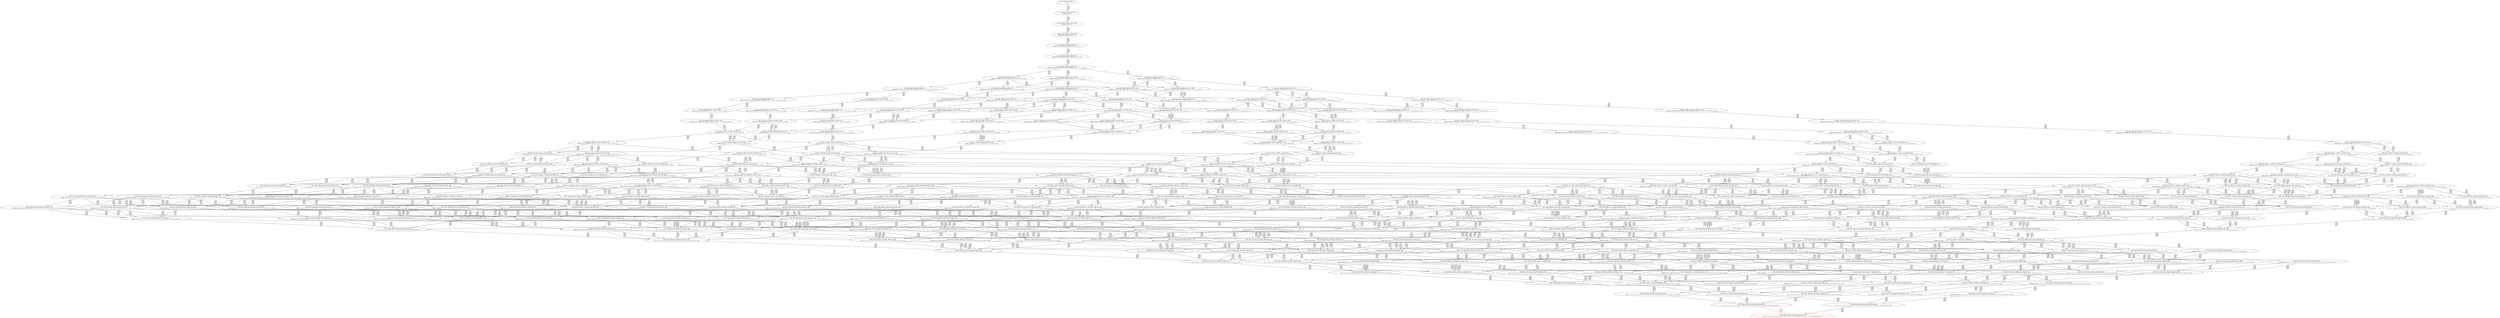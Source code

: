 digraph {
	S0[label="S0: [0, 0] [0, 0] [0, 0] [0, 0] \n{}{}"];
	S1[label="S1: [0, 0] [0, 0] [0, 0] [20, 26] \n{T0J0:20-26}{1}"];
	S2[label="S2: [20, 20] [20, 20] [20, 26] [67, 85] \n{T0J1:67-85}{1, 2}"];
	S3[label="S3: [20, 20] [20, 26] [50, 64] [67, 85] \n{T0J1:67-85, T0J2:50-64}{1, 2, 3}"];
	S4[label="S4: [20, 26] [37, 48] [50, 64] [67, 85] \n{T0J1:67-85, T0J2:50-64, T0J10:37-48}{1, 2, 3, 11}"];
	S5[label="S5: [37, 48] [50, 64] [51, 66] [67, 85] \n{T0J1:67-85, T0J2:50-64, T0J11:51-66}{1, 2, 3, 11, 12}"];
	S6[label="S6: [50, 64] [51, 66] [67, 85] [89, 114] \n{T0J1:67-85, T0J2:50-64, T0J11:51-66, T0J15:89-114}{1, 2, 3, 11, 12, 16}"];
	S7[label="S7: [51, 66] [67, 85] [89, 114] [126, 160] \n{T0J1:67-85, T0J3:126-160, T0J15:89-114}{1, 2, 3, 4, 11, 12, 16}"];
	S8[label="S8: [51, 63] [67, 85] [70, 87] [89, 114] \n{T0J1:67-85, T0J12:70-87, T0J15:89-114}{1, 2, 3, 11, 12, 13, 16}"];
	S9[label="S9: [50, 64] [51, 66] [67, 85] [89, 114] \n{T0J1:67-85, T0J15:89-114, T0J19:50-64}{1, 2, 3, 11, 12, 16, 20}"];
	S10[label="S10: [52, 68] [67, 85] [89, 114] [126, 160] \n{T0J1:67-85, T0J3:126-160, T0J6:52-68, T0J15:89-114}{1, 2, 3, 4, 7, 11, 12, 16}"];
	S11[label="S11: [67, 85] [70, 87] [89, 114] [126, 160] \n{T0J1:67-85, T0J3:126-160, T0J12:70-87, T0J15:89-114}{1, 2, 3, 4, 11, 12, 13, 16}"];
	S12[label="S12: [51, 66] [67, 85] [89, 114] [126, 160] \n{T0J1:67-85, T0J3:126-160, T0J15:89-114}{1, 2, 3, 4, 11, 12, 16, 20}"];
	S13[label="S13: [59, 73] [67, 85] [70, 87] [89, 114] \n{T0J1:67-85, T0J12:70-87, T0J13:59-73, T0J15:89-114}{1, 2, 3, 11, 12, 13, 14, 16}"];
	S14[label="S14: [51, 66] [67, 85] [70, 87] [89, 114] \n{T0J1:67-85, T0J12:70-87, T0J15:89-114}{1, 2, 3, 11, 12, 13, 16, 20}"];
	S15[label="S15: [51, 66] [58, 73] [67, 85] [89, 114] \n{T0J1:67-85, T0J15:89-114, T0J20:58-73}{1, 2, 3, 11, 12, 16, 20, 21}"];
	S16[label="S16: [60, 78] [67, 85] [89, 114] [126, 160] \n{T0J3:126-160, T0J7:60-78, T0J15:89-114}{1, 2, 3, 4, 7, 8, 11, 12, 16}"];
	S17[label="S17: [67, 87] [70, 87] [89, 114] [126, 160] \n{T0J3:126-160, T0J15:89-114}{1, 2, 3, 4, 7, 11, 12, 13, 16}"];
	S18[label="S18: [52, 68] [67, 85] [89, 114] [126, 160] \n{T0J1:67-85, T0J3:126-160, T0J15:89-114}{1, 2, 3, 4, 7, 11, 12, 16, 20}"];
	S19[label="S19: [67, 85] [70, 87] [89, 114] [126, 162] \n{T0J1:67-85, T0J3:126-162, T0J12:70-87, T0J15:89-114}{1, 2, 3, 4, 11, 12, 13, 16, 20}"];
	S20[label="S20: [58, 73] [67, 85] [89, 114] [126, 162] \n{T0J1:67-85, T0J3:126-162, T0J15:89-114}{1, 2, 3, 4, 11, 12, 16, 20, 21}"];
	S21[label="S21: [67, 85] [70, 87] [89, 114] [135, 169] \n{T0J3:135-169, T0J15:89-114}{1, 2, 3, 4, 11, 12, 13, 14, 16}"];
	S22[label="S22: [67, 85] [70, 87] [80, 90] [89, 114] \n{T0J1:67-85, T0J12:70-87, T0J14:80-90, T0J15:89-114}{1, 2, 3, 11, 12, 13, 14, 15, 16}"];
	S23[label="S23: [59, 73] [67, 85] [70, 87] [89, 114] \n{T0J1:67-85, T0J12:70-87, T0J15:89-114}{1, 2, 3, 11, 12, 13, 14, 16, 20}"];
	S24[label="S24: [58, 73] [67, 85] [70, 87] [89, 114] \n{T0J1:67-85, T0J12:70-87, T0J15:89-114}{1, 2, 3, 11, 12, 13, 16, 20, 21}"];
	S25[label="S25: [58, 73] [67, 85] [89, 114] [122, 152] \n{T0J1:67-85, T0J15:89-114, T0J21:122-152}{1, 2, 3, 11, 12, 16, 20, 21, 22}"];
	S26[label="S26: [67, 87] [75, 101] [89, 114] [126, 160] \n{T0J3:126-160, T0J15:89-114}{1, 2, 3, 4, 7, 8, 11, 12, 13, 16}"];
	S27[label="S27: [60, 78] [67, 85] [89, 114] [126, 160] \n{T0J3:126-160, T0J15:89-114}{1, 2, 3, 4, 7, 8, 11, 12, 16, 20}"];
	S28[label="S28: [67, 87] [70, 87] [89, 114] [126, 162] \n{T0J3:126-162, T0J15:89-114}{1, 2, 3, 4, 7, 11, 12, 13, 16, 20}"];
	S29[label="S29: [59, 75] [67, 85] [89, 114] [126, 162] \n{T0J3:126-162, T0J15:89-114}{1, 2, 3, 4, 7, 11, 12, 16, 20, 21}"];
	S30[label="S30: [67, 85] [70, 87] [89, 114] [126, 169] \n{T0J3:126-169, T0J15:89-114}{1, 2, 3, 4, 11, 12, 13, 16, 20, 21}"];
	S31[label="S31: [67, 85] [89, 114] [122, 152] [129, 169] \n{T0J3:126-169, T0J15:89-114, T0J21:122-152}{1, 2, 3, 4, 11, 12, 16, 20, 21, 22}"];
	S32[label="S32: [68, 87] [70, 87] [89, 114] [135, 169] \n{T0J3:135-169, T0J6:68-87, T0J15:89-114}{1, 2, 3, 4, 7, 11, 12, 13, 14, 16}"];
	S33[label="S33: [70, 87] [80, 90] [89, 114] [143, 181] \n{T0J3:143-181, T0J15:89-114}{1, 2, 3, 4, 11, 12, 13, 14, 15, 16}"];
	S34[label="S34: [67, 85] [70, 87] [89, 114] [135, 169] \n{T0J3:135-169, T0J15:89-114}{1, 2, 3, 4, 11, 12, 13, 14, 16, 20}"];
	S35[label="S35: [67, 85] [70, 87] [80, 90] [89, 114] \n{T0J1:67-85, T0J12:70-87, T0J14:80-90, T0J15:89-114}{1, 2, 3, 11, 12, 13, 14, 15, 16, 20}"];
	S36[label="S36: [66, 73] [67, 85] [70, 87] [89, 114] \n{T0J1:67-85, T0J12:70-87, T0J15:89-114}{1, 2, 3, 11, 12, 13, 14, 16, 20, 21}"];
	S37[label="S37: [67, 85] [70, 87] [89, 114] [122, 152] \n{T0J1:67-85, T0J12:70-87, T0J15:89-114, T0J21:122-152}{1, 2, 3, 11, 12, 13, 16, 20, 21, 22}"];
	S38[label="S38: [67, 85] [89, 114] [108, 126] [122, 152] \n{T0J1:67-85, T0J15:89-114, T0J21:122-152, T0J22:108-126}{1, 2, 3, 11, 12, 16, 20, 21, 22, 23}"];
	S39[label="S39: [67, 85] [89, 114] [126, 160] [136, 173] \n{T0J3:126-160, T0J8:136-173, T0J15:89-114}{1, 2, 3, 4, 7, 8, 9, 10, 11, 12, 16}"];
	S40[label="S40: [67, 85] [89, 114] [96, 124] [126, 160] \n{T0J3:126-160, T0J9:96-124, T0J15:89-114}{1, 2, 3, 4, 7, 8, 9, 10, 11, 12, 16}"];
	S41[label="S41: [70, 97] [75, 101] [89, 114] [126, 169] \n{T0J3:126-169, T0J15:89-114}{1, 2, 3, 4, 7, 8, 11, 12, 13, 14, 16}"];
	S42[label="S42: [67, 87] [75, 102] [89, 114] [126, 162] \n{T0J3:126-162, T0J15:89-114}{1, 2, 3, 4, 7, 8, 11, 12, 13, 16, 20}"];
	S43[label="S43: [67, 85] [67, 85] [89, 114] [126, 162] \n{T0J3:126-162, T0J15:89-114}{1, 2, 3, 4, 7, 8, 11, 12, 16, 20, 21}"];
	S44[label="S44: [67, 87] [70, 87] [89, 114] [126, 169] \n{T0J3:126-169, T0J15:89-114}{1, 2, 3, 4, 7, 11, 12, 13, 16, 20, 21}"];
	S45[label="S45: [67, 87] [89, 114] [122, 152] [129, 169] \n{T0J3:126-169, T0J15:89-114, T0J21:122-152}{1, 2, 3, 4, 7, 11, 12, 16, 20, 21, 22}"];
	S46[label="S46: [71, 89] [80, 90] [89, 114] [143, 181] \n{T0J3:143-181, T0J6:71-89, T0J15:89-114}{1, 2, 3, 4, 7, 11, 12, 13, 14, 15, 16}"];
	S47[label="S47: [68, 87] [70, 87] [89, 114] [135, 169] \n{T0J3:135-169, T0J6:68-87, T0J15:89-114}{1, 2, 3, 4, 7, 11, 12, 13, 14, 16, 20}"];
	S48[label="S48: [70, 87] [80, 90] [89, 114] [143, 181] \n{T0J3:143-181, T0J15:89-114}{1, 2, 3, 4, 11, 12, 13, 14, 15, 16, 20}"];
	S49[label="S49: [67, 85] [70, 87] [89, 114] [142, 169] \n{T0J3:142-169, T0J15:89-114}{1, 2, 3, 4, 11, 12, 13, 14, 16, 20, 21}"];
	S50[label="S50: [70, 87] [89, 114] [122, 152] [143, 181] \n{T0J3:143-181, T0J15:89-114, T0J21:122-152}{1, 2, 3, 4, 11, 12, 13, 16, 20, 21, 22}"];
	S51[label="S51: [89, 114] [108, 126] [122, 152] [143, 181] \n{T0J3:143-181, T0J15:89-114, T0J21:122-152, T0J22:108-126}{1, 2, 3, 4, 11, 12, 16, 20, 21, 22, 23}"];
	S52[label="S52: [75, 109] [89, 114] [96, 160] [126, 182] \n{T0J3:126-160, T0J15:89-114}{1, 2, 3, 4, 7, 8, 9, 10, 11, 12, 13, 16}"];
	S53[label="S53: [67, 85] [89, 114] [126, 160] [136, 173] \n{T0J3:126-160, T0J8:136-173, T0J15:89-114}{1, 2, 3, 4, 7, 8, 9, 10, 11, 12, 16, 20}"];
	S54[label="S54: [67, 85] [89, 114] [96, 124] [126, 160] \n{T0J3:126-160, T0J9:96-124, T0J15:89-114}{1, 2, 3, 4, 7, 8, 9, 10, 11, 12, 16, 20}"];
	S55[label="S55: [75, 101] [80, 114] [89, 123] [126, 181] \n{T0J3:126-181}{1, 2, 3, 4, 7, 8, 11, 12, 13, 14, 15, 16}"];
	S56[label="S56: [70, 97] [75, 102] [89, 114] [126, 169] \n{T0J3:126-169, T0J15:89-114}{1, 2, 3, 4, 7, 8, 11, 12, 13, 14, 16, 20}"];
	S57[label="S57: [67, 87] [75, 109] [89, 114] [126, 169] \n{T0J3:126-169, T0J15:89-114}{1, 2, 3, 4, 7, 8, 11, 12, 13, 16, 20, 21}"];
	S58[label="S58: [75, 97] [89, 114] [122, 152] [129, 169] \n{T0J3:126-169, T0J7:75-97, T0J15:89-114, T0J21:122-152}{1, 2, 3, 4, 7, 8, 11, 12, 16, 20, 21, 22}"];
	S59[label="S59: [71, 89] [80, 90] [89, 114] [143, 181] \n{T0J3:143-181, T0J6:71-89, T0J15:89-114}{1, 2, 3, 4, 7, 11, 12, 13, 14, 15, 16, 20}"];
	S60[label="S60: [68, 87] [70, 87] [89, 114] [142, 169] \n{T0J3:142-169, T0J6:68-87, T0J15:89-114}{1, 2, 3, 4, 7, 11, 12, 13, 14, 16, 20, 21}"];
	S61[label="S61: [71, 89] [89, 114] [122, 152] [143, 181] \n{T0J3:143-181, T0J6:71-89, T0J15:89-114, T0J21:122-152}{1, 2, 3, 4, 7, 11, 12, 13, 16, 20, 21, 22}"];
	S62[label="S62: [90, 116] [108, 126] [122, 152] [143, 181] \n{T0J3:143-181, T0J6:90-116, T0J21:122-152}{1, 2, 3, 4, 7, 11, 12, 16, 20, 21, 22, 23}"];
	S63[label="S63: [75, 114] [89, 119] [96, 169] [126, 192] \n{T0J3:126-169}{1, 2, 3, 4, 7, 8, 9, 10, 11, 12, 13, 14, 16}"];
	S64[label="S64: [75, 109] [89, 114] [96, 162] [126, 182] \n{T0J3:126-162, T0J15:89-114}{1, 2, 3, 4, 7, 8, 9, 10, 11, 12, 13, 16, 20}"];
	S65[label="S65: [67, 85] [89, 114] [103, 162] [126, 180] \n{T0J3:126-162, T0J15:89-114}{1, 2, 3, 4, 7, 8, 9, 10, 11, 12, 16, 20, 21}"];
	S66[label="S66: [89, 114] [89, 114] [101, 123] [126, 181] \n{T0J3:126-181, T0J16:101-114}{1, 2, 3, 4, 7, 8, 11, 12, 13, 14, 15, 16, 17}"];
	S67[label="S67: [75, 102] [80, 114] [89, 124] [126, 181] \n{T0J3:126-181}{1, 2, 3, 4, 7, 8, 11, 12, 13, 14, 15, 16, 20}"];
	S68[label="S68: [70, 97] [75, 109] [89, 114] [126, 169] \n{T0J3:126-169, T0J15:89-114}{1, 2, 3, 4, 7, 8, 11, 12, 13, 14, 16, 20, 21}"];
	S69[label="S69: [79, 114] [89, 120] [122, 152] [129, 181] \n{T0J3:126-181, T0J21:122-152}{1, 2, 3, 4, 7, 8, 11, 12, 13, 16, 20, 21, 22}"];
	S70[label="S70: [98, 126] [108, 126] [122, 152] [143, 181] \n{T0J3:143-181, T0J7:98-126, T0J21:122-152}{1, 2, 3, 4, 7, 8, 11, 12, 16, 20, 21, 22, 23}"];
	S71[label="S71: [80, 119] [89, 141] [96, 181] [126, 196] \n{T0J3:126-181}{1, 2, 3, 4, 7, 8, 9, 10, 11, 12, 13, 14, 15, 16}"];
	S72[label="S72: [75, 114] [89, 119] [96, 169] [126, 192] \n{T0J3:126-169}{1, 2, 3, 4, 7, 8, 9, 10, 11, 12, 13, 14, 16, 20}"];
	S73[label="S73: [75, 109] [89, 114] [103, 169] [126, 182] \n{T0J3:126-169, T0J15:89-114}{1, 2, 3, 4, 7, 8, 9, 10, 11, 12, 13, 16, 20, 21}"];
	S74[label="S74: [89, 114] [111, 152] [122, 169] [129, 192] \n{T0J3:126-169, T0J21:122-152}{1, 2, 3, 4, 7, 8, 9, 10, 11, 12, 16, 20, 21, 22}"];
	S75[label="S75: [89, 114] [101, 123] [109, 139] [126, 181] \n{T0J3:126-181, T0J17:109-139}{1, 2, 3, 4, 7, 8, 11, 12, 13, 14, 15, 16, 17, 18}"];
	S76[label="S76: [89, 114] [89, 124] [101, 130] [126, 181] \n{T0J3:126-181}{1, 2, 3, 4, 7, 8, 11, 12, 13, 14, 15, 16, 17, 20}"];
	S77[label="S77: [75, 114] [83, 123] [89, 124] [126, 181] \n{T0J3:126-181}{1, 2, 3, 4, 7, 8, 11, 12, 13, 14, 15, 16, 20, 21}"];
	S78[label="S78: [80, 114] [89, 124] [126, 172] [127, 181] \n{T0J3:126-181, T0J26:127-172}{1, 2, 3, 4, 7, 8, 11, 12, 13, 14, 15, 16, 20, 27}"];
	S79[label="S79: [87, 120] [89, 124] [122, 152] [129, 181] \n{T0J3:126-181, T0J13:87-124, T0J21:122-152}{1, 2, 3, 4, 7, 8, 11, 12, 13, 14, 16, 20, 21, 22}"];
	S80[label="S80: [108, 126] [117, 149] [122, 152] [143, 181] \n{T0J3:143-181, T0J12:117-149}{1, 2, 3, 4, 7, 8, 11, 12, 13, 16, 20, 21, 22, 23}"];
	S81[label="S81: [89, 135] [96, 141] [101, 181] [126, 209] \n{T0J3:126-181}{1, 2, 3, 4, 7, 8, 9, 10, 11, 12, 13, 14, 15, 16, 17}"];
	S82[label="S82: [80, 119] [89, 141] [96, 181] [126, 209] \n{T0J3:126-181}{1, 2, 3, 4, 7, 8, 9, 10, 11, 12, 13, 14, 15, 16, 20}"];
	S83[label="S83: [75, 114] [89, 119] [103, 169] [126, 192] \n{T0J3:126-169}{1, 2, 3, 4, 7, 8, 9, 10, 11, 12, 13, 14, 16, 20, 21}"];
	S84[label="S84: [89, 138] [111, 152] [122, 181] [129, 209] \n{T0J3:126-181, T0J21:122-152}{1, 2, 3, 4, 7, 8, 9, 10, 11, 12, 13, 16, 20, 21, 22}"];
	S85[label="S85: [108, 126] [122, 152] [134, 181] [143, 221] \n{T0J3:143-181}{1, 2, 3, 4, 7, 8, 9, 10, 11, 12, 16, 20, 21, 22, 23}"];
	S86[label="S86: [101, 123] [109, 139] [126, 178] [140, 181] \n{T0J3:126-181, T0J18:140-178}{1, 2, 3, 4, 7, 8, 11, 12, 13, 14, 15, 16, 17, 18, 19}"];
	S87[label="S87: [89, 124] [101, 130] [109, 139] [126, 181] \n{T0J3:126-181}{1, 2, 3, 4, 7, 8, 11, 12, 13, 14, 15, 16, 17, 18, 20}"];
	S88[label="S88: [89, 123] [89, 124] [101, 130] [126, 181] \n{T0J3:126-181}{1, 2, 3, 4, 7, 8, 11, 12, 13, 14, 15, 16, 17, 20, 21}"];
	S89[label="S89: [89, 124] [101, 130] [126, 172] [127, 181] \n{T0J3:126-181, T0J26:127-172}{1, 2, 3, 4, 7, 8, 11, 12, 13, 14, 15, 16, 17, 20, 27}"];
	S90[label="S90: [83, 124] [89, 147] [122, 181] [129, 202] \n{T0J3:126-181, T0J21:122-202}{1, 2, 3, 4, 7, 8, 11, 12, 13, 14, 15, 16, 20, 21, 22}"];
	S91[label="S91: [83, 123] [89, 124] [126, 172] [127, 181] \n{T0J3:126-181, T0J26:127-172}{1, 2, 3, 4, 7, 8, 11, 12, 13, 14, 15, 16, 20, 21, 27}"];
	S92[label="S92: [116, 135] [117, 149] [122, 152] [143, 181] \n{T0J3:143-181, T0J13:116-135}{1, 2, 3, 4, 7, 8, 11, 12, 13, 14, 16, 20, 21, 22, 23}"];
	S93[label="S93: [96, 141] [101, 160] [109, 181] [126, 209] \n{}{1, 2, 3, 4, 7, 8, 9, 10, 11, 12, 13, 14, 15, 16, 17, 18}"];
	S94[label="S94: [89, 135] [96, 141] [101, 181] [126, 209] \n{T0J3:126-181}{1, 2, 3, 4, 7, 8, 9, 10, 11, 12, 13, 14, 15, 16, 17, 20}"];
	S95[label="S95: [83, 123] [89, 141] [96, 181] [126, 209] \n{T0J3:126-181}{1, 2, 3, 4, 7, 8, 9, 10, 11, 12, 13, 14, 15, 16, 20, 21}"];
	S96[label="S96: [89, 141] [96, 172] [126, 181] [127, 209] \n{T0J3:126-181, T0J26:127-172}{1, 2, 3, 4, 7, 8, 9, 10, 11, 12, 13, 14, 15, 16, 20, 27}"];
	S97[label="S97: [89, 148] [111, 152] [122, 181] [129, 215] \n{}{1, 2, 3, 4, 7, 8, 9, 10, 11, 12, 13, 14, 16, 20, 21, 22}"];
	S98[label="S98: [117, 150] [122, 152] [134, 181] [143, 221] \n{T0J3:143-181}{1, 2, 3, 4, 7, 8, 9, 10, 11, 12, 13, 16, 20, 21, 22, 23}"];
	S99[label="S99: [117, 149] [122, 152] [143, 172] [144, 181] \n{T0J3:143-181, T0J9:144-172}{1, 2, 3, 4, 7, 8, 9, 10, 11, 12, 13, 16, 20, 21, 22, 23}"];
	S100[label="S100: [101, 130] [109, 139] [126, 181] [140, 188] \n{T0J3:126-181, T0J18:140-188}{1, 2, 3, 4, 7, 8, 11, 12, 13, 14, 15, 16, 17, 18, 19, 20}"];
	S101[label="S101: [89, 124] [101, 130] [109, 148] [126, 181] \n{T0J3:126-181}{1, 2, 3, 4, 7, 8, 11, 12, 13, 14, 15, 16, 17, 18, 20, 21}"];
	S102[label="S102: [101, 130] [109, 149] [126, 172] [127, 181] \n{T0J3:126-181, T0J26:127-172}{1, 2, 3, 4, 7, 8, 11, 12, 13, 14, 15, 16, 17, 18, 20, 27}"];
	S103[label="S103: [89, 140] [101, 147] [122, 181] [129, 202] \n{T0J3:126-181}{1, 2, 3, 4, 7, 8, 11, 12, 13, 14, 15, 16, 17, 20, 21, 22}"];
	S104[label="S104: [89, 124] [101, 139] [126, 172] [127, 181] \n{T0J3:126-181, T0J26:127-172}{1, 2, 3, 4, 7, 8, 11, 12, 13, 14, 15, 16, 17, 20, 21, 27}"];
	S105[label="S105: [89, 149] [122, 176] [129, 181] [133, 202] \n{T0J3:126-181}{1, 2, 3, 4, 7, 8, 11, 12, 13, 14, 15, 16, 20, 21, 22, 23}"];
	S106[label="S106: [89, 147] [122, 172] [127, 181] [130, 202] \n{T0J3:126-181, T0J21:122-202, T0J26:127-172}{1, 2, 3, 4, 7, 8, 11, 12, 13, 14, 15, 16, 20, 21, 22, 27}"];
	S107[label="S107: [126, 135] [126, 141] [126, 209] [136, 222] \n{}{1, 2, 3, 4, 5, 6, 7, 8, 9, 10, 11, 12, 13, 14, 15, 16, 17}"];
	S108[label="S108: [126, 138] [126, 152] [129, 209] [136, 225] \n{}{1, 2, 3, 4, 5, 6, 7, 8, 9, 10, 11, 12, 13, 16, 20, 21, 22}"];
	S109[label="S109: [101, 160] [109, 181] [126, 205] [140, 218] \n{T0J18:140-205}{1, 2, 3, 4, 7, 8, 9, 10, 11, 12, 13, 14, 15, 16, 17, 18, 19}"];
	S110[label="S110: [96, 141] [101, 160] [109, 181] [126, 219] \n{}{1, 2, 3, 4, 7, 8, 9, 10, 11, 12, 13, 14, 15, 16, 17, 18, 20}"];
	S111[label="S111: [89, 139] [96, 141] [101, 181] [126, 218] \n{T0J3:126-181}{1, 2, 3, 4, 7, 8, 9, 10, 11, 12, 13, 14, 15, 16, 17, 20, 21}"];
	S112[label="S112: [96, 157] [101, 172] [126, 181] [127, 219] \n{}{1, 2, 3, 4, 7, 8, 9, 10, 11, 12, 13, 14, 15, 16, 17, 20, 27}"];
	S113[label="S113: [89, 152] [96, 181] [122, 202] [129, 219] \n{}{1, 2, 3, 4, 7, 8, 9, 10, 11, 12, 13, 14, 15, 16, 20, 21, 22}"];
	S114[label="S114: [89, 141] [96, 172] [126, 181] [127, 218] \n{T0J3:126-181, T0J26:127-172}{1, 2, 3, 4, 7, 8, 9, 10, 11, 12, 13, 14, 15, 16, 20, 21, 27}"];
	S115[label="S115: [117, 152] [122, 160] [134, 181] [143, 230] \n{}{1, 2, 3, 4, 7, 8, 9, 10, 11, 12, 13, 14, 16, 20, 21, 22, 23}"];
	S116[label="S116: [117, 149] [122, 152] [143, 181] [152, 181] \n{T0J3:143-181, T0J9:152-181}{1, 2, 3, 4, 7, 8, 9, 10, 11, 12, 13, 14, 16, 20, 21, 22, 23}"];
	S117[label="S117: [101, 135] [109, 148] [126, 181] [140, 188] \n{T0J3:126-181, T0J18:140-188}{1, 2, 3, 4, 7, 8, 11, 12, 13, 14, 15, 16, 17, 18, 19, 20, 21}"];
	S118[label="S118: [109, 149] [126, 181] [127, 182] [148, 189] \n{T0J3:126-181, T0J18:140-189, T0J26:127-182}{1, 2, 3, 4, 7, 8, 11, 12, 13, 14, 15, 16, 17, 18, 19, 20, 27}"];
	S119[label="S119: [101, 147] [109, 150] [122, 181] [129, 202] \n{T0J3:126-181}{1, 2, 3, 4, 7, 8, 11, 12, 13, 14, 15, 16, 17, 18, 20, 21, 22}"];
	S120[label="S120: [101, 139] [109, 149] [126, 172] [127, 181] \n{T0J3:126-181, T0J26:127-172}{1, 2, 3, 4, 7, 8, 11, 12, 13, 14, 15, 16, 17, 18, 20, 21, 27}"];
	S121[label="S121: [101, 147] [122, 176] [129, 181] [133, 202] \n{T0J3:126-181}{1, 2, 3, 4, 7, 8, 11, 12, 13, 14, 15, 16, 17, 20, 21, 22, 23}"];
	S122[label="S122: [101, 147] [122, 172] [127, 181] [130, 202] \n{T0J3:126-181, T0J26:127-172}{1, 2, 3, 4, 7, 8, 11, 12, 13, 14, 15, 16, 17, 20, 21, 22, 27}"];
	S123[label="S123: [122, 169] [129, 176] [133, 181] [133, 202] \n{T0J3:126-181, T0J23:133-169}{1, 2, 3, 4, 7, 8, 11, 12, 13, 14, 15, 16, 20, 21, 22, 23, 24}"];
	S124[label="S124: [122, 172] [127, 176] [130, 181] [136, 202] \n{T0J3:126-181, T0J26:127-172}{1, 2, 3, 4, 7, 8, 11, 12, 13, 14, 15, 16, 20, 21, 22, 23, 27}"];
	S125[label="S125: [126, 160] [126, 181] [126, 209] [136, 228] \n{}{1, 2, 3, 4, 5, 6, 7, 8, 9, 10, 11, 12, 13, 14, 15, 16, 17, 18}"];
	S126[label="S126: [126, 135] [126, 141] [126, 209] [136, 222] \n{}{1, 2, 3, 4, 5, 6, 7, 8, 9, 10, 11, 12, 13, 14, 15, 16, 17, 20}"];
	S127[label="S127: [126, 141] [126, 172] [127, 209] [136, 228] \n{}{1, 2, 3, 4, 5, 6, 7, 8, 9, 10, 11, 12, 13, 14, 15, 16, 20, 27}"];
	S128[label="S128: [126, 152] [126, 181] [129, 215] [136, 235] \n{}{1, 2, 3, 4, 5, 6, 7, 8, 9, 10, 11, 12, 13, 14, 16, 20, 21, 22}"];
	S129[label="S129: [143, 150] [143, 152] [143, 221] [153, 237] \n{}{1, 2, 3, 4, 5, 6, 7, 8, 9, 10, 11, 12, 13, 16, 20, 21, 22, 23}"];
	S130[label="S130: [126, 130] [126, 139] [136, 143] [140, 188] \n{T0J4:136-143, T0J18:140-188}{1, 2, 3, 4, 5, 6, 7, 8, 11, 12, 13, 14, 15, 16, 17, 18, 19, 20}"];
	S131[label="S131: [126, 130] [126, 139] [140, 188] [195, 217] \n{T0J5:195-217, T0J18:140-188}{1, 2, 3, 4, 5, 6, 7, 8, 11, 12, 13, 14, 15, 16, 17, 18, 19, 20}"];
	S132[label="S132: [101, 161] [109, 181] [126, 205] [140, 225] \n{}{1, 2, 3, 4, 7, 8, 9, 10, 11, 12, 13, 14, 15, 16, 17, 18, 19, 20}"];
	S133[label="S133: [96, 141] [101, 164] [109, 181] [126, 219] \n{}{1, 2, 3, 4, 7, 8, 9, 10, 11, 12, 13, 14, 15, 16, 17, 18, 20, 21}"];
	S134[label="S134: [126, 130] [126, 143] [127, 149] [136, 172] \n{T0J4:136-143}{1, 2, 3, 4, 5, 6, 7, 8, 11, 12, 13, 14, 15, 16, 17, 18, 20, 27}"];
	S135[label="S135: [126, 130] [126, 149] [127, 172] [195, 217] \n{T0J5:195-217}{1, 2, 3, 4, 5, 6, 7, 8, 11, 12, 13, 14, 15, 16, 17, 18, 20, 27}"];
	S136[label="S136: [101, 172] [109, 181] [126, 182] [127, 225] \n{}{1, 2, 3, 4, 7, 8, 9, 10, 11, 12, 13, 14, 15, 16, 17, 18, 20, 27}"];
	S137[label="S137: [126, 140] [126, 147] [129, 202] [136, 227] \n{}{1, 2, 3, 4, 5, 6, 7, 8, 11, 12, 13, 14, 15, 16, 17, 20, 21, 22}"];
	S138[label="S138: [96, 168] [101, 181] [122, 202] [129, 235] \n{}{1, 2, 3, 4, 7, 8, 9, 10, 11, 12, 13, 14, 15, 16, 17, 20, 21, 22}"];
	S139[label="S139: [96, 157] [101, 172] [126, 181] [127, 219] \n{}{1, 2, 3, 4, 7, 8, 9, 10, 11, 12, 13, 14, 15, 16, 17, 20, 21, 27}"];
	S140[label="S140: [126, 149] [129, 176] [133, 202] [136, 236] \n{}{1, 2, 3, 4, 5, 6, 7, 8, 11, 12, 13, 14, 15, 16, 20, 21, 22, 23}"];
	S141[label="S141: [96, 176] [122, 181] [129, 202] [133, 244] \n{}{1, 2, 3, 4, 7, 8, 9, 10, 11, 12, 13, 14, 15, 16, 20, 21, 22, 23}"];
	S142[label="S142: [126, 147] [127, 172] [130, 202] [136, 234] \n{}{1, 2, 3, 4, 5, 6, 7, 8, 11, 12, 13, 14, 15, 16, 20, 21, 22, 27}"];
	S143[label="S143: [96, 172] [122, 181] [127, 202] [130, 242] \n{}{1, 2, 3, 4, 7, 8, 9, 10, 11, 12, 13, 14, 15, 16, 20, 21, 22, 27}"];
	S144[label="S144: [109, 150] [122, 181] [129, 189] [152, 214] \n{T0J3:126-181, T0J18:140-189}{1, 2, 3, 4, 7, 8, 11, 12, 13, 14, 15, 16, 17, 18, 19, 20, 21, 22}"];
	S145[label="S145: [109, 149] [126, 181] [127, 184] [148, 189] \n{T0J3:126-181, T0J18:140-189, T0J26:127-184}{1, 2, 3, 4, 7, 8, 11, 12, 13, 14, 15, 16, 17, 18, 19, 20, 21, 27}"];
	S146[label="S146: [109, 150] [122, 176] [129, 181] [133, 202] \n{T0J3:126-181}{1, 2, 3, 4, 7, 8, 11, 12, 13, 14, 15, 16, 17, 18, 20, 21, 22, 23}"];
	S147[label="S147: [109, 150] [122, 172] [127, 181] [130, 202] \n{T0J3:126-181, T0J26:127-172}{1, 2, 3, 4, 7, 8, 11, 12, 13, 14, 15, 16, 17, 18, 20, 21, 22, 27}"];
	S148[label="S148: [122, 169] [129, 176] [133, 181] [134, 202] \n{T0J3:126-181, T0J23:133-169}{1, 2, 3, 4, 7, 8, 11, 12, 13, 14, 15, 16, 17, 20, 21, 22, 23, 24}"];
	S149[label="S149: [122, 172] [127, 176] [130, 181] [136, 202] \n{T0J3:126-181, T0J26:127-172}{1, 2, 3, 4, 7, 8, 11, 12, 13, 14, 15, 16, 17, 20, 21, 22, 23, 27}"];
	S150[label="S150: [126, 181] [126, 209] [136, 224] [140, 247] \n{}{1, 2, 3, 4, 5, 6, 7, 8, 9, 10, 11, 12, 13, 14, 15, 16, 17, 18, 19}"];
	S151[label="S151: [126, 160] [126, 181] [126, 219] [136, 228] \n{}{1, 2, 3, 4, 5, 6, 7, 8, 9, 10, 11, 12, 13, 14, 15, 16, 17, 18, 20}"];
	S152[label="S152: [126, 139] [126, 141] [126, 218] [136, 226] \n{}{1, 2, 3, 4, 5, 6, 7, 8, 9, 10, 11, 12, 13, 14, 15, 16, 17, 20, 21}"];
	S153[label="S153: [126, 172] [126, 181] [127, 219] [136, 244] \n{}{1, 2, 3, 4, 5, 6, 7, 8, 9, 10, 11, 12, 13, 14, 15, 16, 17, 20, 27}"];
	S154[label="S154: [126, 181] [126, 202] [129, 219] [136, 239] \n{}{1, 2, 3, 4, 5, 6, 7, 8, 9, 10, 11, 12, 13, 14, 15, 16, 20, 21, 22}"];
	S155[label="S155: [126, 141] [126, 172] [127, 218] [136, 228] \n{}{1, 2, 3, 4, 5, 6, 7, 8, 9, 10, 11, 12, 13, 14, 15, 16, 20, 21, 27}"];
	S156[label="S156: [126, 160] [134, 181] [136, 230] [143, 239] \n{}{1, 2, 3, 4, 5, 6, 7, 8, 9, 10, 11, 12, 13, 14, 16, 20, 21, 22, 23}"];
	S157[label="S157: [126, 135] [126, 148] [136, 148] [140, 188] \n{T0J4:136-148, T0J18:140-188}{1, 2, 3, 4, 5, 6, 7, 8, 11, 12, 13, 14, 15, 16, 17, 18, 19, 20, 21}"];
	S158[label="S158: [126, 135] [126, 148] [140, 188] [195, 222] \n{T0J5:195-222, T0J18:140-188}{1, 2, 3, 4, 5, 6, 7, 8, 11, 12, 13, 14, 15, 16, 17, 18, 19, 20, 21}"];
	S159[label="S159: [101, 171] [109, 181] [126, 205] [140, 230] \n{}{1, 2, 3, 4, 7, 8, 9, 10, 11, 12, 13, 14, 15, 16, 17, 18, 19, 20, 21}"];
	S160[label="S160: [126, 149] [127, 162] [136, 182] [148, 189] \n{T0J4:136-162}{1, 2, 3, 4, 5, 6, 7, 8, 11, 12, 13, 14, 15, 16, 17, 18, 19, 20, 27}"];
	S161[label="S161: [126, 149] [127, 182] [148, 189] [195, 236] \n{T0J5:195-236}{1, 2, 3, 4, 5, 6, 7, 8, 11, 12, 13, 14, 15, 16, 17, 18, 19, 20, 27}"];
	S162[label="S162: [109, 181] [126, 205] [127, 225] [148, 244] \n{}{1, 2, 3, 4, 7, 8, 9, 10, 11, 12, 13, 14, 15, 16, 17, 18, 19, 20, 27}"];
	S163[label="S163: [126, 147] [126, 150] [129, 202] [136, 234] \n{}{1, 2, 3, 4, 5, 6, 7, 8, 11, 12, 13, 14, 15, 16, 17, 18, 20, 21, 22}"];
	S164[label="S164: [101, 181] [109, 193] [122, 202] [129, 242] \n{}{1, 2, 3, 4, 7, 8, 9, 10, 11, 12, 13, 14, 15, 16, 17, 18, 20, 21, 22}"];
	S165[label="S165: [126, 139] [126, 149] [127, 152] [136, 172] \n{T0J4:136-152}{1, 2, 3, 4, 5, 6, 7, 8, 11, 12, 13, 14, 15, 16, 17, 18, 20, 21, 27}"];
	S166[label="S166: [126, 139] [126, 149] [127, 172] [195, 226] \n{T0J5:195-226}{1, 2, 3, 4, 5, 6, 7, 8, 11, 12, 13, 14, 15, 16, 17, 18, 20, 21, 27}"];
	S167[label="S167: [101, 172] [109, 181] [126, 182] [127, 234] \n{}{1, 2, 3, 4, 7, 8, 9, 10, 11, 12, 13, 14, 15, 16, 17, 18, 20, 21, 27}"];
	S168[label="S168: [126, 147] [129, 176] [133, 202] [136, 234] \n{}{1, 2, 3, 4, 5, 6, 7, 8, 11, 12, 13, 14, 15, 16, 17, 20, 21, 22, 23}"];
	S169[label="S169: [101, 181] [122, 192] [129, 202] [133, 244] \n{}{1, 2, 3, 4, 7, 8, 9, 10, 11, 12, 13, 14, 15, 16, 17, 20, 21, 22, 23}"];
	S170[label="S170: [126, 147] [127, 172] [130, 202] [136, 234] \n{}{1, 2, 3, 4, 5, 6, 7, 8, 11, 12, 13, 14, 15, 16, 17, 20, 21, 22, 27}"];
	S171[label="S171: [101, 181] [122, 188] [127, 202] [130, 242] \n{}{1, 2, 3, 4, 7, 8, 9, 10, 11, 12, 13, 14, 15, 16, 17, 20, 21, 22, 27}"];
	S172[label="S172: [129, 169] [133, 176] [133, 202] [136, 256] \n{}{1, 2, 3, 4, 5, 6, 7, 8, 11, 12, 13, 14, 15, 16, 20, 21, 22, 23, 24}"];
	S173[label="S173: [122, 176] [129, 181] [133, 202] [140, 264] \n{}{1, 2, 3, 4, 7, 8, 9, 10, 11, 12, 13, 14, 15, 16, 20, 21, 22, 23, 24}"];
	S174[label="S174: [127, 172] [130, 176] [136, 202] [136, 259] \n{}{1, 2, 3, 4, 5, 6, 7, 8, 11, 12, 13, 14, 15, 16, 20, 21, 22, 23, 27}"];
	S175[label="S175: [122, 176] [127, 181] [130, 202] [143, 267] \n{}{1, 2, 3, 4, 7, 8, 9, 10, 11, 12, 13, 14, 15, 16, 20, 21, 22, 23, 27}"];
	S176[label="S176: [136, 181] [136, 205] [140, 225] [210, 253] \n{T0J25:210-253}{1, 2, 3, 4, 7, 8, 9, 10, 11, 12, 13, 14, 15, 16, 17, 18, 19, 20, 26}"];
	S177[label="S177: [140, 181] [140, 205] [140, 223] [190, 225] \n{T0J27:190-223}{1, 2, 3, 4, 7, 8, 9, 10, 11, 12, 13, 14, 15, 16, 17, 18, 19, 20, 28}"];
	S178[label="S178: [122, 181] [129, 188] [133, 189] [159, 214] \n{T0J3:126-181, T0J18:140-189}{1, 2, 3, 4, 7, 8, 11, 12, 13, 14, 15, 16, 17, 18, 19, 20, 21, 22, 23}"];
	S179[label="S179: [122, 181] [127, 184] [130, 189] [156, 214] \n{T0J3:126-181, T0J18:140-189, T0J26:127-184}{1, 2, 3, 4, 7, 8, 11, 12, 13, 14, 15, 16, 17, 18, 19, 20, 21, 22, 27}"];
	S180[label="S180: [122, 169] [129, 176] [133, 181] [142, 202] \n{T0J3:126-181, T0J23:133-169}{1, 2, 3, 4, 7, 8, 11, 12, 13, 14, 15, 16, 17, 18, 20, 21, 22, 23, 24}"];
	S181[label="S181: [122, 172] [127, 176] [130, 181] [142, 202] \n{T0J3:126-181, T0J26:127-172}{1, 2, 3, 4, 7, 8, 11, 12, 13, 14, 15, 16, 17, 18, 20, 21, 22, 23, 27}"];
	S182[label="S182: [126, 182] [126, 219] [136, 225] [140, 248] \n{}{1, 2, 3, 4, 5, 6, 7, 8, 9, 10, 11, 12, 13, 14, 15, 16, 17, 18, 19, 20}"];
	S183[label="S183: [126, 139] [136, 143] [140, 176] [162, 188] \n{T0J4:136-143, T0J9:162-176, T0J18:140-188}{1, 2, 3, 4, 5, 6, 7, 8, 9, 10, 11, 12, 13, 14, 15, 16, 17, 18, 19, 20}"];
	S184[label="S184: [126, 139] [140, 188] [195, 217] [202, 225] \n{T0J5:195-217, T0J8:202-225, T0J18:140-188}{1, 2, 3, 4, 5, 6, 7, 8, 9, 10, 11, 12, 13, 14, 15, 16, 17, 18, 19, 20}"];
	S185[label="S185: [126, 164] [126, 181] [126, 219] [136, 228] \n{}{1, 2, 3, 4, 5, 6, 7, 8, 9, 10, 11, 12, 13, 14, 15, 16, 17, 18, 20, 21}"];
	S186[label="S186: [126, 181] [126, 197] [127, 225] [136, 259] \n{}{1, 2, 3, 4, 5, 6, 7, 8, 9, 10, 11, 12, 13, 14, 15, 16, 17, 18, 20, 27}"];
	S187[label="S187: [126, 143] [127, 149] [136, 172] [162, 176] \n{T0J4:136-143, T0J9:162-176}{1, 2, 3, 4, 5, 6, 7, 8, 9, 10, 11, 12, 13, 14, 15, 16, 17, 18, 20, 27}"];
	S188[label="S188: [126, 149] [127, 172] [195, 217] [202, 225] \n{T0J5:195-217, T0J8:202-225}{1, 2, 3, 4, 5, 6, 7, 8, 9, 10, 11, 12, 13, 14, 15, 16, 17, 18, 20, 27}"];
	S189[label="S189: [126, 197] [126, 202] [129, 235] [136, 255] \n{}{1, 2, 3, 4, 5, 6, 7, 8, 9, 10, 11, 12, 13, 14, 15, 16, 17, 20, 21, 22}"];
	S190[label="S190: [126, 172] [126, 181] [127, 219] [136, 244] \n{}{1, 2, 3, 4, 5, 6, 7, 8, 9, 10, 11, 12, 13, 14, 15, 16, 17, 20, 21, 27}"];
	S191[label="S191: [126, 181] [129, 202] [133, 244] [136, 263] \n{}{1, 2, 3, 4, 5, 6, 7, 8, 9, 10, 11, 12, 13, 14, 15, 16, 20, 21, 22, 23}"];
	S192[label="S192: [126, 181] [127, 202] [130, 242] [136, 259] \n{}{1, 2, 3, 4, 5, 6, 7, 8, 9, 10, 11, 12, 13, 14, 15, 16, 20, 21, 22, 27}"];
	S193[label="S193: [126, 150] [129, 189] [136, 214] [152, 237] \n{}{1, 2, 3, 4, 5, 6, 7, 8, 11, 12, 13, 14, 15, 16, 17, 18, 19, 20, 21, 22}"];
	S194[label="S194: [109, 193] [122, 205] [129, 242] [152, 269] \n{}{1, 2, 3, 4, 7, 8, 9, 10, 11, 12, 13, 14, 15, 16, 17, 18, 19, 20, 21, 22}"];
	S195[label="S195: [126, 149] [127, 162] [136, 184] [148, 189] \n{T0J4:136-162}{1, 2, 3, 4, 5, 6, 7, 8, 11, 12, 13, 14, 15, 16, 17, 18, 19, 20, 21, 27}"];
	S196[label="S196: [126, 149] [127, 184] [148, 189] [195, 236] \n{T0J5:195-236}{1, 2, 3, 4, 5, 6, 7, 8, 11, 12, 13, 14, 15, 16, 17, 18, 19, 20, 21, 27}"];
	S197[label="S197: [109, 190] [126, 205] [127, 234] [148, 244] \n{}{1, 2, 3, 4, 7, 8, 9, 10, 11, 12, 13, 14, 15, 16, 17, 18, 19, 20, 21, 27}"];
	S198[label="S198: [126, 150] [129, 176] [133, 202] [136, 237] \n{}{1, 2, 3, 4, 5, 6, 7, 8, 11, 12, 13, 14, 15, 16, 17, 18, 20, 21, 22, 23}"];
	S199[label="S199: [109, 192] [122, 202] [129, 205] [133, 245] \n{}{1, 2, 3, 4, 7, 8, 9, 10, 11, 12, 13, 14, 15, 16, 17, 18, 20, 21, 22, 23}"];
	S200[label="S200: [126, 150] [127, 172] [130, 202] [136, 237] \n{}{1, 2, 3, 4, 5, 6, 7, 8, 11, 12, 13, 14, 15, 16, 17, 18, 20, 21, 22, 27}"];
	S201[label="S201: [109, 188] [122, 202] [127, 205] [130, 245] \n{}{1, 2, 3, 4, 7, 8, 9, 10, 11, 12, 13, 14, 15, 16, 17, 18, 20, 21, 22, 27}"];
	S202[label="S202: [129, 169] [133, 176] [134, 202] [136, 256] \n{}{1, 2, 3, 4, 5, 6, 7, 8, 11, 12, 13, 14, 15, 16, 17, 20, 21, 22, 23, 24}"];
	S203[label="S203: [122, 181] [129, 192] [133, 202] [140, 264] \n{}{1, 2, 3, 4, 7, 8, 9, 10, 11, 12, 13, 14, 15, 16, 17, 20, 21, 22, 23, 24}"];
	S204[label="S204: [127, 172] [130, 176] [136, 202] [136, 259] \n{}{1, 2, 3, 4, 5, 6, 7, 8, 11, 12, 13, 14, 15, 16, 17, 20, 21, 22, 23, 27}"];
	S205[label="S205: [122, 181] [127, 192] [130, 202] [143, 267] \n{}{1, 2, 3, 4, 7, 8, 9, 10, 11, 12, 13, 14, 15, 16, 17, 20, 21, 22, 23, 27}"];
	S206[label="S206: [136, 190] [136, 205] [140, 230] [210, 273] \n{T0J25:210-273}{1, 2, 3, 4, 7, 8, 9, 10, 11, 12, 13, 14, 15, 16, 17, 18, 19, 20, 21, 26}"];
	S207[label="S207: [140, 190] [140, 205] [140, 230] [190, 243] \n{T0J27:190-243}{1, 2, 3, 4, 7, 8, 9, 10, 11, 12, 13, 14, 15, 16, 17, 18, 19, 20, 21, 28}"];
	S208[label="S208: [136, 205] [136, 225] [148, 244] [210, 273] \n{T0J25:210-273}{1, 2, 3, 4, 7, 8, 9, 10, 11, 12, 13, 14, 15, 16, 17, 18, 19, 20, 26, 27}"];
	S209[label="S209: [140, 205] [140, 225] [148, 243] [190, 244] \n{T0J27:190-243}{1, 2, 3, 4, 7, 8, 9, 10, 11, 12, 13, 14, 15, 16, 17, 18, 19, 20, 27, 28}"];
	S210[label="S210: [140, 205] [140, 225] [190, 243] [210, 273] \n{T0J25:210-273, T0J27:190-243}{1, 2, 3, 4, 7, 8, 9, 10, 11, 12, 13, 14, 15, 16, 17, 18, 19, 20, 26, 28}"];
	S211[label="S211: [129, 181] [133, 188] [142, 189] [166, 214] \n{T0J3:126-181, T0J18:140-189, T0J23:133-181}{1, 2, 3, 4, 7, 8, 11, 12, 13, 14, 15, 16, 17, 18, 19, 20, 21, 22, 23, 24}"];
	S212[label="S212: [127, 184] [130, 188] [142, 189] [169, 214] \n{T0J3:126-181, T0J18:140-189, T0J26:127-184}{1, 2, 3, 4, 7, 8, 11, 12, 13, 14, 15, 16, 17, 18, 19, 20, 21, 22, 23, 27}"];
	S213[label="S213: [126, 192] [126, 219] [136, 230] [140, 268] \n{}{1, 2, 3, 4, 5, 6, 7, 8, 9, 10, 11, 12, 13, 14, 15, 16, 17, 18, 19, 20, 21}"];
	S214[label="S214: [126, 148] [136, 148] [140, 181] [162, 188] \n{T0J4:136-148, T0J9:162-181, T0J18:140-188}{1, 2, 3, 4, 5, 6, 7, 8, 9, 10, 11, 12, 13, 14, 15, 16, 17, 18, 19, 20, 21}"];
	S215[label="S215: [126, 148] [140, 188] [195, 222] [202, 230] \n{T0J5:195-222, T0J8:202-230, T0J18:140-188}{1, 2, 3, 4, 5, 6, 7, 8, 9, 10, 11, 12, 13, 14, 15, 16, 17, 18, 19, 20, 21}"];
	S216[label="S216: [126, 219] [127, 225] [136, 245] [148, 268] \n{}{1, 2, 3, 4, 5, 6, 7, 8, 9, 10, 11, 12, 13, 14, 15, 16, 17, 18, 19, 20, 27}"];
	S217[label="S217: [127, 162] [136, 182] [148, 189] [162, 195] \n{T0J9:162-195}{1, 2, 3, 4, 5, 6, 7, 8, 9, 10, 11, 12, 13, 14, 15, 16, 17, 18, 19, 20, 27}"];
	S218[label="S218: [127, 182] [148, 189] [195, 236] [202, 244] \n{T0J5:195-236, T0J8:202-244}{1, 2, 3, 4, 5, 6, 7, 8, 9, 10, 11, 12, 13, 14, 15, 16, 17, 18, 19, 20, 27}"];
	S219[label="S219: [126, 202] [126, 222] [129, 242] [136, 268] \n{}{1, 2, 3, 4, 5, 6, 7, 8, 9, 10, 11, 12, 13, 14, 15, 16, 17, 18, 20, 21, 22}"];
	S220[label="S220: [126, 181] [126, 197] [127, 234] [136, 259] \n{}{1, 2, 3, 4, 5, 6, 7, 8, 9, 10, 11, 12, 13, 14, 15, 16, 17, 18, 20, 21, 27}"];
	S221[label="S221: [126, 149] [127, 152] [136, 172] [162, 185] \n{T0J9:162-185}{1, 2, 3, 4, 5, 6, 7, 8, 9, 10, 11, 12, 13, 14, 15, 16, 17, 18, 20, 21, 27}"];
	S222[label="S222: [126, 149] [127, 172] [195, 226] [202, 234] \n{T0J5:195-226, T0J8:202-234}{1, 2, 3, 4, 5, 6, 7, 8, 9, 10, 11, 12, 13, 14, 15, 16, 17, 18, 20, 21, 27}"];
	S223[label="S223: [126, 197] [129, 202] [133, 244] [136, 268] \n{}{1, 2, 3, 4, 5, 6, 7, 8, 9, 10, 11, 12, 13, 14, 15, 16, 17, 20, 21, 22, 23}"];
	S224[label="S224: [126, 197] [127, 202] [130, 242] [136, 268] \n{}{1, 2, 3, 4, 5, 6, 7, 8, 9, 10, 11, 12, 13, 14, 15, 16, 17, 20, 21, 22, 27}"];
	S225[label="S225: [129, 181] [133, 202] [136, 263] [140, 264] \n{}{1, 2, 3, 4, 5, 6, 7, 8, 9, 10, 11, 12, 13, 14, 15, 16, 20, 21, 22, 23, 24}"];
	S226[label="S226: [127, 181] [130, 202] [136, 263] [143, 267] \n{}{1, 2, 3, 4, 5, 6, 7, 8, 9, 10, 11, 12, 13, 14, 15, 16, 20, 21, 22, 23, 27}"];
	S227[label="S227: [136, 219] [136, 225] [140, 253] [210, 274] \n{T0J25:210-274}{1, 2, 3, 4, 5, 6, 7, 8, 9, 10, 11, 12, 13, 14, 15, 16, 17, 18, 19, 20, 26}"];
	S228[label="S228: [140, 219] [140, 225] [140, 244] [190, 268] \n{T0J27:190-244}{1, 2, 3, 4, 5, 6, 7, 8, 9, 10, 11, 12, 13, 14, 15, 16, 17, 18, 19, 20, 28}"];
	S229[label="S229: [129, 188] [133, 189] [136, 214] [159, 268] \n{}{1, 2, 3, 4, 5, 6, 7, 8, 11, 12, 13, 14, 15, 16, 17, 18, 19, 20, 21, 22, 23}"];
	S230[label="S230: [122, 205] [129, 242] [133, 244] [159, 275] \n{}{1, 2, 3, 4, 7, 8, 9, 10, 11, 12, 13, 14, 15, 16, 17, 18, 19, 20, 21, 22, 23}"];
	S231[label="S231: [127, 184] [130, 189] [136, 214] [156, 268] \n{}{1, 2, 3, 4, 5, 6, 7, 8, 11, 12, 13, 14, 15, 16, 17, 18, 19, 20, 21, 22, 27}"];
	S232[label="S232: [122, 205] [127, 239] [130, 244] [156, 275] \n{}{1, 2, 3, 4, 7, 8, 9, 10, 11, 12, 13, 14, 15, 16, 17, 18, 19, 20, 21, 22, 27}"];
	S233[label="S233: [129, 169] [133, 176] [136, 202] [142, 256] \n{}{1, 2, 3, 4, 5, 6, 7, 8, 11, 12, 13, 14, 15, 16, 17, 18, 20, 21, 22, 23, 24}"];
	S234[label="S234: [122, 192] [129, 202] [133, 205] [142, 264] \n{}{1, 2, 3, 4, 7, 8, 9, 10, 11, 12, 13, 14, 15, 16, 17, 18, 20, 21, 22, 23, 24}"];
	S235[label="S235: [127, 172] [130, 176] [136, 202] [142, 259] \n{}{1, 2, 3, 4, 5, 6, 7, 8, 11, 12, 13, 14, 15, 16, 17, 18, 20, 21, 22, 23, 27}"];
	S236[label="S236: [122, 192] [127, 202] [130, 205] [143, 267] \n{}{1, 2, 3, 4, 7, 8, 9, 10, 11, 12, 13, 14, 15, 16, 17, 18, 20, 21, 22, 23, 27}"];
	S237[label="S237: [136, 205] [136, 242] [152, 269] [210, 273] \n{T0J25:210-273}{1, 2, 3, 4, 7, 8, 9, 10, 11, 12, 13, 14, 15, 16, 17, 18, 19, 20, 21, 22, 26}"];
	S238[label="S238: [140, 205] [140, 242] [152, 243] [190, 269] \n{T0J27:190-243}{1, 2, 3, 4, 7, 8, 9, 10, 11, 12, 13, 14, 15, 16, 17, 18, 19, 20, 21, 22, 28}"];
	S239[label="S239: [136, 205] [136, 234] [148, 244] [210, 273] \n{T0J25:210-273}{1, 2, 3, 4, 7, 8, 9, 10, 11, 12, 13, 14, 15, 16, 17, 18, 19, 20, 21, 26, 27}"];
	S240[label="S240: [140, 205] [140, 234] [148, 243] [190, 244] \n{T0J27:190-243}{1, 2, 3, 4, 7, 8, 9, 10, 11, 12, 13, 14, 15, 16, 17, 18, 19, 20, 21, 27, 28}"];
	S241[label="S241: [140, 205] [140, 230] [190, 243] [210, 273] \n{T0J25:210-273, T0J27:190-243}{1, 2, 3, 4, 7, 8, 9, 10, 11, 12, 13, 14, 15, 16, 17, 18, 19, 20, 21, 26, 28}"];
	S242[label="S242: [140, 225] [148, 243] [190, 244] [210, 273] \n{T0J25:210-273, T0J27:190-243}{1, 2, 3, 4, 7, 8, 9, 10, 11, 12, 13, 14, 15, 16, 17, 18, 19, 20, 26, 27, 28}"];
	S243[label="S243: [126, 222] [129, 242] [136, 269] [152, 281] \n{}{1, 2, 3, 4, 5, 6, 7, 8, 9, 10, 11, 12, 13, 14, 15, 16, 17, 18, 19, 20, 21, 22}"];
	S244[label="S244: [126, 225] [127, 234] [136, 245] [148, 277] \n{}{1, 2, 3, 4, 5, 6, 7, 8, 9, 10, 11, 12, 13, 14, 15, 16, 17, 18, 19, 20, 21, 27}"];
	S245[label="S245: [127, 162] [136, 184] [148, 189] [162, 195] \n{T0J9:162-195}{1, 2, 3, 4, 5, 6, 7, 8, 9, 10, 11, 12, 13, 14, 15, 16, 17, 18, 19, 20, 21, 27}"];
	S246[label="S246: [127, 184] [148, 189] [195, 236] [202, 244] \n{T0J5:195-236, T0J8:202-244}{1, 2, 3, 4, 5, 6, 7, 8, 9, 10, 11, 12, 13, 14, 15, 16, 17, 18, 19, 20, 21, 27}"];
	S247[label="S247: [126, 202] [129, 222] [133, 245] [136, 279] \n{}{1, 2, 3, 4, 5, 6, 7, 8, 9, 10, 11, 12, 13, 14, 15, 16, 17, 18, 20, 21, 22, 23}"];
	S248[label="S248: [126, 202] [127, 222] [130, 245] [136, 275] \n{}{1, 2, 3, 4, 5, 6, 7, 8, 9, 10, 11, 12, 13, 14, 15, 16, 17, 18, 20, 21, 22, 27}"];
	S249[label="S249: [129, 197] [133, 202] [136, 264] [140, 268] \n{}{1, 2, 3, 4, 5, 6, 7, 8, 9, 10, 11, 12, 13, 14, 15, 16, 17, 20, 21, 22, 23, 24}"];
	S250[label="S250: [127, 197] [130, 202] [136, 267] [143, 268] \n{}{1, 2, 3, 4, 5, 6, 7, 8, 9, 10, 11, 12, 13, 14, 15, 16, 17, 20, 21, 22, 23, 27}"];
	S251[label="S251: [136, 225] [136, 230] [140, 273] [210, 277] \n{}{1, 2, 3, 4, 5, 6, 7, 8, 9, 10, 11, 12, 13, 14, 15, 16, 17, 18, 19, 20, 21, 26}"];
	S252[label="S252: [140, 225] [140, 230] [140, 244] [190, 277] \n{}{1, 2, 3, 4, 5, 6, 7, 8, 9, 10, 11, 12, 13, 14, 15, 16, 17, 18, 19, 20, 21, 28}"];
	S253[label="S253: [136, 225] [136, 245] [148, 273] [210, 292] \n{T0J25:210-274}{1, 2, 3, 4, 5, 6, 7, 8, 9, 10, 11, 12, 13, 14, 15, 16, 17, 18, 19, 20, 26, 27}"];
	S254[label="S254: [140, 225] [140, 244] [148, 245] [190, 292] \n{}{1, 2, 3, 4, 5, 6, 7, 8, 9, 10, 11, 12, 13, 14, 15, 16, 17, 18, 19, 20, 27, 28}"];
	S255[label="S255: [140, 225] [140, 244] [190, 273] [210, 292] \n{T0J25:210-274}{1, 2, 3, 4, 5, 6, 7, 8, 9, 10, 11, 12, 13, 14, 15, 16, 17, 18, 19, 20, 26, 28}"];
	S256[label="S256: [133, 188] [139, 189] [142, 214] [166, 268] \n{}{1, 2, 3, 4, 5, 6, 7, 8, 11, 12, 13, 14, 15, 16, 17, 18, 19, 20, 21, 22, 23, 24}"];
	S257[label="S257: [129, 236] [133, 242] [142, 244] [166, 275] \n{}{1, 2, 3, 4, 7, 8, 9, 10, 11, 12, 13, 14, 15, 16, 17, 18, 19, 20, 21, 22, 23, 24}"];
	S258[label="S258: [130, 188] [137, 189] [142, 214] [169, 271] \n{}{1, 2, 3, 4, 5, 6, 7, 8, 11, 12, 13, 14, 15, 16, 17, 18, 19, 20, 21, 22, 23, 27}"];
	S259[label="S259: [127, 239] [130, 243] [143, 244] [169, 275] \n{}{1, 2, 3, 4, 7, 8, 9, 10, 11, 12, 13, 14, 15, 16, 17, 18, 19, 20, 21, 22, 23, 27}"];
	S260[label="S260: [136, 242] [136, 244] [159, 273] [210, 275] \n{T0J25:210-273}{1, 2, 3, 4, 7, 8, 9, 10, 11, 12, 13, 14, 15, 16, 17, 18, 19, 20, 21, 22, 23, 26}"];
	S261[label="S261: [140, 242] [140, 243] [159, 244] [190, 275] \n{T0J27:190-243}{1, 2, 3, 4, 7, 8, 9, 10, 11, 12, 13, 14, 15, 16, 17, 18, 19, 20, 21, 22, 23, 28}"];
	S262[label="S262: [136, 239] [136, 244] [156, 273] [210, 275] \n{T0J25:210-273}{1, 2, 3, 4, 7, 8, 9, 10, 11, 12, 13, 14, 15, 16, 17, 18, 19, 20, 21, 22, 26, 27}"];
	S263[label="S263: [140, 239] [140, 243] [156, 244] [190, 275] \n{T0J27:190-243}{1, 2, 3, 4, 7, 8, 9, 10, 11, 12, 13, 14, 15, 16, 17, 18, 19, 20, 21, 22, 27, 28}"];
	S264[label="S264: [140, 242] [152, 243] [190, 269] [210, 273] \n{T0J25:210-273, T0J27:190-243}{1, 2, 3, 4, 7, 8, 9, 10, 11, 12, 13, 14, 15, 16, 17, 18, 19, 20, 21, 22, 26, 28}"];
	S265[label="S265: [140, 234] [148, 243] [190, 244] [210, 273] \n{T0J25:210-273, T0J27:190-243}{1, 2, 3, 4, 7, 8, 9, 10, 11, 12, 13, 14, 15, 16, 17, 18, 19, 20, 21, 26, 27, 28}"];
	S266[label="S266: [129, 242] [133, 269] [136, 281] [159, 292] \n{}{1, 2, 3, 4, 5, 6, 7, 8, 9, 10, 11, 12, 13, 14, 15, 16, 17, 18, 19, 20, 21, 22, 23}"];
	S267[label="S267: [127, 240] [130, 245] [136, 277] [156, 314] \n{}{1, 2, 3, 4, 5, 6, 7, 8, 9, 10, 11, 12, 13, 14, 15, 16, 17, 18, 19, 20, 21, 22, 27}"];
	S268[label="S268: [129, 202] [133, 222] [136, 264] [142, 279] \n{}{1, 2, 3, 4, 5, 6, 7, 8, 9, 10, 11, 12, 13, 14, 15, 16, 17, 18, 20, 21, 22, 23, 24}"];
	S269[label="S269: [127, 202] [130, 222] [136, 267] [143, 279] \n{}{1, 2, 3, 4, 5, 6, 7, 8, 9, 10, 11, 12, 13, 14, 15, 16, 17, 18, 20, 21, 22, 23, 27}"];
	S270[label="S270: [136, 242] [136, 273] [152, 277] [210, 314] \n{}{1, 2, 3, 4, 5, 6, 7, 8, 9, 10, 11, 12, 13, 14, 15, 16, 17, 18, 19, 20, 21, 22, 26}"];
	S271[label="S271: [140, 242] [140, 244] [152, 277] [190, 314] \n{}{1, 2, 3, 4, 5, 6, 7, 8, 9, 10, 11, 12, 13, 14, 15, 16, 17, 18, 19, 20, 21, 22, 28}"];
	S272[label="S272: [136, 235] [136, 245] [148, 274] [210, 292] \n{}{1, 2, 3, 4, 5, 6, 7, 8, 9, 10, 11, 12, 13, 14, 15, 16, 17, 18, 19, 20, 21, 26, 27}"];
	S273[label="S273: [140, 235] [140, 244] [148, 245] [190, 292] \n{}{1, 2, 3, 4, 5, 6, 7, 8, 9, 10, 11, 12, 13, 14, 15, 16, 17, 18, 19, 20, 21, 27, 28}"];
	S274[label="S274: [140, 235] [140, 244] [190, 274] [210, 292] \n{}{1, 2, 3, 4, 5, 6, 7, 8, 9, 10, 11, 12, 13, 14, 15, 16, 17, 18, 19, 20, 21, 26, 28}"];
	S275[label="S275: [140, 244] [148, 245] [190, 274] [210, 312] \n{}{1, 2, 3, 4, 5, 6, 7, 8, 9, 10, 11, 12, 13, 14, 15, 16, 17, 18, 19, 20, 26, 27, 28}"];
	S276[label="S276: [136, 242] [142, 244] [166, 273] [210, 275] \n{T0J25:210-273}{1, 2, 3, 4, 7, 8, 9, 10, 11, 12, 13, 14, 15, 16, 17, 18, 19, 20, 21, 22, 23, 24, 26}"];
	S277[label="S277: [130, 239] [142, 243] [166, 244] [171, 275] \n{}{1, 2, 3, 4, 7, 8, 9, 10, 11, 12, 13, 14, 15, 16, 17, 18, 19, 20, 21, 22, 23, 24, 27}"];
	S278[label="S278: [140, 242] [142, 243] [166, 244] [190, 275] \n{T0J27:190-243}{1, 2, 3, 4, 7, 8, 9, 10, 11, 12, 13, 14, 15, 16, 17, 18, 19, 20, 21, 22, 23, 24, 28}"];
	S279[label="S279: [133, 192] [142, 242] [142, 244] [166, 275] \n{T0J28:142-192}{1, 2, 3, 4, 7, 8, 9, 10, 11, 12, 13, 14, 15, 16, 17, 18, 19, 20, 21, 22, 23, 24, 29}"];
	S280[label="S280: [136, 243] [143, 244] [169, 273] [210, 275] \n{T0J25:210-273}{1, 2, 3, 4, 7, 8, 9, 10, 11, 12, 13, 14, 15, 16, 17, 18, 19, 20, 21, 22, 23, 26, 27}"];
	S281[label="S281: [140, 243] [143, 243] [169, 244] [190, 275] \n{T0J27:190-243}{1, 2, 3, 4, 7, 8, 9, 10, 11, 12, 13, 14, 15, 16, 17, 18, 19, 20, 21, 22, 23, 27, 28}"];
	S282[label="S282: [140, 243] [159, 244] [190, 273] [210, 275] \n{T0J25:210-273, T0J27:190-243}{1, 2, 3, 4, 7, 8, 9, 10, 11, 12, 13, 14, 15, 16, 17, 18, 19, 20, 21, 22, 23, 26, 28}"];
	S283[label="S283: [140, 243] [156, 244] [190, 273] [210, 275] \n{T0J25:210-273, T0J27:190-243}{1, 2, 3, 4, 7, 8, 9, 10, 11, 12, 13, 14, 15, 16, 17, 18, 19, 20, 21, 22, 26, 27, 28}"];
	S284[label="S284: [133, 269] [136, 281] [142, 292] [166, 323] \n{}{1, 2, 3, 4, 5, 6, 7, 8, 9, 10, 11, 12, 13, 14, 15, 16, 17, 18, 19, 20, 21, 22, 23, 24}"];
	S285[label="S285: [130, 245] [136, 277] [143, 303] [169, 326] \n{}{1, 2, 3, 4, 5, 6, 7, 8, 9, 10, 11, 12, 13, 14, 15, 16, 17, 18, 19, 20, 21, 22, 23, 27}"];
	S286[label="S286: [136, 273] [136, 277] [159, 305] [210, 329] \n{}{1, 2, 3, 4, 5, 6, 7, 8, 9, 10, 11, 12, 13, 14, 15, 16, 17, 18, 19, 20, 21, 22, 23, 26}"];
	S287[label="S287: [140, 244] [140, 277] [159, 305] [190, 329] \n{}{1, 2, 3, 4, 5, 6, 7, 8, 9, 10, 11, 12, 13, 14, 15, 16, 17, 18, 19, 20, 21, 22, 23, 28}"];
	S288[label="S288: [136, 245] [136, 274] [156, 292] [210, 326] \n{}{1, 2, 3, 4, 5, 6, 7, 8, 9, 10, 11, 12, 13, 14, 15, 16, 17, 18, 19, 20, 21, 22, 26, 27}"];
	S289[label="S289: [140, 244] [140, 245] [156, 292] [190, 326] \n{}{1, 2, 3, 4, 5, 6, 7, 8, 9, 10, 11, 12, 13, 14, 15, 16, 17, 18, 19, 20, 21, 22, 27, 28}"];
	S290[label="S290: [140, 244] [152, 274] [190, 292] [210, 329] \n{}{1, 2, 3, 4, 5, 6, 7, 8, 9, 10, 11, 12, 13, 14, 15, 16, 17, 18, 19, 20, 21, 22, 26, 28}"];
	S291[label="S291: [140, 245] [148, 254] [190, 274] [210, 321] \n{}{1, 2, 3, 4, 5, 6, 7, 8, 9, 10, 11, 12, 13, 14, 15, 16, 17, 18, 19, 20, 21, 26, 27, 28}"];
	S292[label="S292: [142, 243] [166, 244] [171, 273] [210, 275] \n{T0J25:210-273}{1, 2, 3, 4, 7, 8, 9, 10, 11, 12, 13, 14, 15, 16, 17, 18, 19, 20, 21, 22, 23, 24, 26, 27}"];
	S293[label="S293: [142, 243] [166, 244] [190, 273] [210, 275] \n{T0J25:210-273, T0J27:190-243}{1, 2, 3, 4, 7, 8, 9, 10, 11, 12, 13, 14, 15, 16, 17, 18, 19, 20, 21, 22, 23, 24, 26, 28}"];
	S294[label="S294: [142, 242] [142, 244] [166, 273] [210, 275] \n{T0J25:210-273}{1, 2, 3, 4, 7, 8, 9, 10, 11, 12, 13, 14, 15, 16, 17, 18, 19, 20, 21, 22, 23, 24, 26, 29}"];
	S295[label="S295: [142, 243] [166, 243] [171, 244] [190, 275] \n{T0J27:190-243}{1, 2, 3, 4, 7, 8, 9, 10, 11, 12, 13, 14, 15, 16, 17, 18, 19, 20, 21, 22, 23, 24, 27, 28}"];
	S296[label="S296: [142, 239] [142, 243] [166, 244] [171, 275] \n{}{1, 2, 3, 4, 7, 8, 9, 10, 11, 12, 13, 14, 15, 16, 17, 18, 19, 20, 21, 22, 23, 24, 27, 29}"];
	S297[label="S297: [142, 242] [142, 243] [166, 244] [190, 275] \n{T0J27:190-243}{1, 2, 3, 4, 7, 8, 9, 10, 11, 12, 13, 14, 15, 16, 17, 18, 19, 20, 21, 22, 23, 24, 28, 29}"];
	S298[label="S298: [143, 243] [169, 244] [190, 273] [210, 275] \n{T0J25:210-273, T0J27:190-243}{1, 2, 3, 4, 7, 8, 9, 10, 11, 12, 13, 14, 15, 16, 17, 18, 19, 20, 21, 22, 23, 26, 27, 28}"];
	S299[label="S299: [136, 281] [142, 305] [166, 329] [210, 362] \n{}{1, 2, 3, 4, 5, 6, 7, 8, 9, 10, 11, 12, 13, 14, 15, 16, 17, 18, 19, 20, 21, 22, 23, 24, 26}"];
	S300[label="S300: [136, 281] [142, 301] [166, 323] [171, 328] \n{}{1, 2, 3, 4, 5, 6, 7, 8, 9, 10, 11, 12, 13, 14, 15, 16, 17, 18, 19, 20, 21, 22, 23, 24, 27}"];
	S301[label="S301: [140, 277] [142, 300] [166, 305] [190, 329] \n{}{1, 2, 3, 4, 5, 6, 7, 8, 9, 10, 11, 12, 13, 14, 15, 16, 17, 18, 19, 20, 21, 22, 23, 24, 28}"];
	S302[label="S302: [136, 242] [142, 281] [142, 292] [166, 323] \n{}{1, 2, 3, 4, 5, 6, 7, 8, 9, 10, 11, 12, 13, 14, 15, 16, 17, 18, 19, 20, 21, 22, 23, 24, 29}"];
	S303[label="S303: [136, 274] [143, 292] [169, 308] [210, 330] \n{}{1, 2, 3, 4, 5, 6, 7, 8, 9, 10, 11, 12, 13, 14, 15, 16, 17, 18, 19, 20, 21, 22, 23, 26, 27}"];
	S304[label="S304: [140, 245] [143, 292] [169, 307] [190, 330] \n{}{1, 2, 3, 4, 5, 6, 7, 8, 9, 10, 11, 12, 13, 14, 15, 16, 17, 18, 19, 20, 21, 22, 23, 27, 28}"];
	S305[label="S305: [140, 274] [159, 292] [190, 307] [210, 330] \n{}{1, 2, 3, 4, 5, 6, 7, 8, 9, 10, 11, 12, 13, 14, 15, 16, 17, 18, 19, 20, 21, 22, 23, 26, 28}"];
	S306[label="S306: [140, 254] [156, 274] [190, 321] [210, 334] \n{}{1, 2, 3, 4, 5, 6, 7, 8, 9, 10, 11, 12, 13, 14, 15, 16, 17, 18, 19, 20, 21, 22, 26, 27, 28}"];
	S307[label="S307: [195, 281] [195, 292] [195, 323] [258, 348] \n{T0J24:258-348}{1, 2, 3, 4, 5, 6, 7, 8, 9, 10, 11, 12, 13, 14, 15, 16, 17, 18, 19, 20, 21, 22, 23, 24, 25}"];
	S308[label="S308: [166, 243] [171, 244] [190, 273] [210, 275] \n{T0J25:210-273, T0J27:190-243}{1, 2, 3, 4, 7, 8, 9, 10, 11, 12, 13, 14, 15, 16, 17, 18, 19, 20, 21, 22, 23, 24, 26, 27, 28}"];
	S309[label="S309: [142, 243] [166, 244] [171, 273] [210, 275] \n{T0J25:210-273}{1, 2, 3, 4, 7, 8, 9, 10, 11, 12, 13, 14, 15, 16, 17, 18, 19, 20, 21, 22, 23, 24, 26, 27, 29}"];
	S310[label="S310: [142, 243] [166, 244] [190, 273] [210, 275] \n{T0J25:210-273, T0J27:190-243}{1, 2, 3, 4, 7, 8, 9, 10, 11, 12, 13, 14, 15, 16, 17, 18, 19, 20, 21, 22, 23, 24, 26, 28, 29}"];
	S311[label="S311: [142, 243] [166, 243] [171, 244] [190, 275] \n{T0J27:190-243}{1, 2, 3, 4, 7, 8, 9, 10, 11, 12, 13, 14, 15, 16, 17, 18, 19, 20, 21, 22, 23, 24, 27, 28, 29}"];
	S312[label="S312: [142, 305] [166, 329] [171, 340] [210, 374] \n{}{1, 2, 3, 4, 5, 6, 7, 8, 9, 10, 11, 12, 13, 14, 15, 16, 17, 18, 19, 20, 21, 22, 23, 24, 26, 27}"];
	S313[label="S313: [142, 300] [166, 307] [190, 330] [210, 370] \n{}{1, 2, 3, 4, 5, 6, 7, 8, 9, 10, 11, 12, 13, 14, 15, 16, 17, 18, 19, 20, 21, 22, 23, 24, 26, 28}"];
	S314[label="S314: [142, 281] [142, 305] [166, 329] [210, 362] \n{}{1, 2, 3, 4, 5, 6, 7, 8, 9, 10, 11, 12, 13, 14, 15, 16, 17, 18, 19, 20, 21, 22, 23, 24, 26, 29}"];
	S315[label="S315: [142, 301] [166, 323] [171, 329] [190, 344] \n{}{1, 2, 3, 4, 5, 6, 7, 8, 9, 10, 11, 12, 13, 14, 15, 16, 17, 18, 19, 20, 21, 22, 23, 24, 27, 28}"];
	S316[label="S316: [142, 281] [142, 301] [166, 323] [171, 328] \n{}{1, 2, 3, 4, 5, 6, 7, 8, 9, 10, 11, 12, 13, 14, 15, 16, 17, 18, 19, 20, 21, 22, 23, 24, 27, 29}"];
	S317[label="S317: [142, 249] [142, 300] [166, 305] [190, 329] \n{}{1, 2, 3, 4, 5, 6, 7, 8, 9, 10, 11, 12, 13, 14, 15, 16, 17, 18, 19, 20, 21, 22, 23, 24, 28, 29}"];
	S318[label="S318: [143, 274] [169, 317] [190, 321] [210, 334] \n{}{1, 2, 3, 4, 5, 6, 7, 8, 9, 10, 11, 12, 13, 14, 15, 16, 17, 18, 19, 20, 21, 22, 23, 26, 27, 28}"];
	S319[label="S319: [195, 305] [195, 329] [210, 360] [258, 374] \n{}{1, 2, 3, 4, 5, 6, 7, 8, 9, 10, 11, 12, 13, 14, 15, 16, 17, 18, 19, 20, 21, 22, 23, 24, 25, 26}"];
	S320[label="S320: [195, 301] [195, 323] [195, 340] [258, 360] \n{}{1, 2, 3, 4, 5, 6, 7, 8, 9, 10, 11, 12, 13, 14, 15, 16, 17, 18, 19, 20, 21, 22, 23, 24, 25, 27}"];
	S321[label="S321: [195, 300] [195, 305] [195, 329] [258, 356] \n{T0J24:258-356}{1, 2, 3, 4, 5, 6, 7, 8, 9, 10, 11, 12, 13, 14, 15, 16, 17, 18, 19, 20, 21, 22, 23, 24, 25, 28}"];
	S322[label="S322: [195, 281] [195, 292] [195, 321] [258, 323] \n{T0J24:258-321}{1, 2, 3, 4, 5, 6, 7, 8, 9, 10, 11, 12, 13, 14, 15, 16, 17, 18, 19, 20, 21, 22, 23, 24, 25, 29}"];
	S323[label="S323: [166, 243] [171, 244] [190, 273] [210, 275] \n{T0J25:210-273, T0J27:190-243}{1, 2, 3, 4, 7, 8, 9, 10, 11, 12, 13, 14, 15, 16, 17, 18, 19, 20, 21, 22, 23, 24, 26, 27, 28, 29}"];
	S324[label="S324: [166, 329] [171, 340] [190, 368] [210, 394] \n{}{1, 2, 3, 4, 5, 6, 7, 8, 9, 10, 11, 12, 13, 14, 15, 16, 17, 18, 19, 20, 21, 22, 23, 24, 26, 27, 28}"];
	S325[label="S325: [142, 305] [166, 329] [171, 340] [210, 374] \n{}{1, 2, 3, 4, 5, 6, 7, 8, 9, 10, 11, 12, 13, 14, 15, 16, 17, 18, 19, 20, 21, 22, 23, 24, 26, 27, 29}"];
	S326[label="S326: [142, 300] [166, 307] [190, 330] [210, 370] \n{}{1, 2, 3, 4, 5, 6, 7, 8, 9, 10, 11, 12, 13, 14, 15, 16, 17, 18, 19, 20, 21, 22, 23, 24, 26, 28, 29}"];
	S327[label="S327: [142, 301] [166, 323] [171, 329] [190, 344] \n{}{1, 2, 3, 4, 5, 6, 7, 8, 9, 10, 11, 12, 13, 14, 15, 16, 17, 18, 19, 20, 21, 22, 23, 24, 27, 28, 29}"];
	S328[label="S328: [195, 329] [195, 360] [210, 374] [258, 394] \n{}{1, 2, 3, 4, 5, 6, 7, 8, 9, 10, 11, 12, 13, 14, 15, 16, 17, 18, 19, 20, 21, 22, 23, 24, 25, 26, 27}"];
	S329[label="S329: [195, 307] [195, 330] [210, 370] [258, 393] \n{}{1, 2, 3, 4, 5, 6, 7, 8, 9, 10, 11, 12, 13, 14, 15, 16, 17, 18, 19, 20, 21, 22, 23, 24, 25, 26, 28}"];
	S330[label="S330: [195, 305] [195, 329] [210, 360] [258, 374] \n{}{1, 2, 3, 4, 5, 6, 7, 8, 9, 10, 11, 12, 13, 14, 15, 16, 17, 18, 19, 20, 21, 22, 23, 24, 25, 26, 29}"];
	S331[label="S331: [195, 323] [195, 340] [195, 345] [258, 380] \n{}{1, 2, 3, 4, 5, 6, 7, 8, 9, 10, 11, 12, 13, 14, 15, 16, 17, 18, 19, 20, 21, 22, 23, 24, 25, 27, 28}"];
	S332[label="S332: [195, 301] [195, 323] [195, 340] [258, 360] \n{}{1, 2, 3, 4, 5, 6, 7, 8, 9, 10, 11, 12, 13, 14, 15, 16, 17, 18, 19, 20, 21, 22, 23, 24, 25, 27, 29}"];
	S333[label="S333: [195, 300] [195, 305] [195, 328] [258, 329] \n{T0J24:258-328}{1, 2, 3, 4, 5, 6, 7, 8, 9, 10, 11, 12, 13, 14, 15, 16, 17, 18, 19, 20, 21, 22, 23, 24, 25, 28, 29}"];
	S334[label="S334: [166, 340] [171, 341] [190, 368] [210, 394] \n{}{1, 2, 3, 4, 5, 6, 7, 8, 9, 10, 11, 12, 13, 14, 15, 16, 17, 18, 19, 20, 21, 22, 23, 24, 26, 27, 28, 29}"];
	S335[label="S335: [195, 360] [195, 374] [210, 394] [258, 416] \n{}{1, 2, 3, 4, 5, 6, 7, 8, 9, 10, 11, 12, 13, 14, 15, 16, 17, 18, 19, 20, 21, 22, 23, 24, 25, 26, 27, 28}"];
	S336[label="S336: [195, 329] [195, 360] [210, 374] [258, 394] \n{}{1, 2, 3, 4, 5, 6, 7, 8, 9, 10, 11, 12, 13, 14, 15, 16, 17, 18, 19, 20, 21, 22, 23, 24, 25, 26, 27, 29}"];
	S337[label="S337: [195, 307] [195, 330] [210, 370] [258, 393] \n{}{1, 2, 3, 4, 5, 6, 7, 8, 9, 10, 11, 12, 13, 14, 15, 16, 17, 18, 19, 20, 21, 22, 23, 24, 25, 26, 28, 29}"];
	S338[label="S338: [195, 323] [195, 340] [195, 345] [258, 380] \n{}{1, 2, 3, 4, 5, 6, 7, 8, 9, 10, 11, 12, 13, 14, 15, 16, 17, 18, 19, 20, 21, 22, 23, 24, 25, 27, 28, 29}"];
	S339[label="S339: [190, 323] [190, 329] [190, 344] [264, 375] \n{T0J30:264-375}{1, 2, 3, 4, 5, 6, 7, 8, 9, 10, 11, 12, 13, 14, 15, 16, 17, 18, 19, 20, 21, 22, 23, 24, 27, 28, 29, 31}"];
	S340[label="S340: [258, 342] [258, 360] [258, 374] [319, 394] \n{T0J29:319-342}{1, 2, 3, 4, 5, 6, 7, 8, 9, 10, 11, 12, 13, 14, 15, 16, 17, 18, 19, 20, 21, 22, 23, 24, 25, 26, 27, 30}"];
	S341[label="S341: [195, 372] [195, 374] [210, 394] [258, 419] \n{}{1, 2, 3, 4, 5, 6, 7, 8, 9, 10, 11, 12, 13, 14, 15, 16, 17, 18, 19, 20, 21, 22, 23, 24, 25, 26, 27, 28, 29}"];
	S342[label="S342: [190, 341] [190, 368] [210, 394] [264, 422] \n{}{1, 2, 3, 4, 5, 6, 7, 8, 9, 10, 11, 12, 13, 14, 15, 16, 17, 18, 19, 20, 21, 22, 23, 24, 26, 27, 28, 29, 31}"];
	S343[label="S343: [258, 374] [258, 394] [258, 410] [319, 416] \n{}{1, 2, 3, 4, 5, 6, 7, 8, 9, 10, 11, 12, 13, 14, 15, 16, 17, 18, 19, 20, 21, 22, 23, 24, 25, 26, 27, 28, 30}"];
	S344[label="S344: [258, 342] [258, 360] [258, 374] [319, 394] \n{T0J29:319-342}{1, 2, 3, 4, 5, 6, 7, 8, 9, 10, 11, 12, 13, 14, 15, 16, 17, 18, 19, 20, 21, 22, 23, 24, 25, 26, 27, 29, 30}"];
	S345[label="S345: [195, 340] [195, 345] [258, 375] [264, 402] \n{}{1, 2, 3, 4, 5, 6, 7, 8, 9, 10, 11, 12, 13, 14, 15, 16, 17, 18, 19, 20, 21, 22, 23, 24, 25, 27, 28, 29, 31}"];
	S346[label="S346: [258, 386] [258, 394] [258, 419] [319, 482] \n{}{1, 2, 3, 4, 5, 6, 7, 8, 9, 10, 11, 12, 13, 14, 15, 16, 17, 18, 19, 20, 21, 22, 23, 24, 25, 26, 27, 28, 29, 30}"];
	S347[label="S347: [195, 374] [210, 394] [258, 420] [264, 498] \n{}{1, 2, 3, 4, 5, 6, 7, 8, 9, 10, 11, 12, 13, 14, 15, 16, 17, 18, 19, 20, 21, 22, 23, 24, 25, 26, 27, 28, 29, 31}"];
	S348[label="S348: [258, 394] [258, 420] [264, 498] [319, 510] \n{}{1, 2, 3, 4, 5, 6, 7, 8, 9, 10, 11, 12, 13, 14, 15, 16, 17, 18, 19, 20, 21, 22, 23, 24, 25, 26, 27, 28, 29, 30, 31}"];
	S0 -> S1[label="T0 J0\nDL=500\nES=0\nLS=0\nEF=20\nLF=26",fontsize=8];
	S1 -> S2[label="T0 J1\nDL=500\nES=20\nLS=26\nEF=67\nLF=85",fontsize=8];
	S2 -> S3[label="T0 J2\nDL=500\nES=20\nLS=26\nEF=50\nLF=64",fontsize=8];
	S3 -> S4[label="T0 J10\nDL=500\nES=20\nLS=26\nEF=37\nLF=48",fontsize=8];
	S4 -> S5[label="T0 J11\nDL=500\nES=37\nLS=48\nEF=51\nLF=66",fontsize=8];
	S5 -> S6[label="T0 J15\nDL=500\nES=37\nLS=48\nEF=89\nLF=114",fontsize=8];
	S6 -> S7[label="T0 J3\nDL=500\nES=50\nLS=64\nEF=126\nLF=160",fontsize=8];
	S6 -> S8[label="T0 J12\nDL=500\nES=51\nLS=63\nEF=70\nLF=87",fontsize=8];
	S6 -> S9[label="T0 J19\nDL=500\nES=50\nLS=63\nEF=50\nLF=64",fontsize=8];
	S7 -> S10[label="T0 J6\nDL=500\nES=51\nLS=66\nEF=52\nLF=68",fontsize=8];
	S7 -> S11[label="T0 J12\nDL=500\nES=51\nLS=63\nEF=70\nLF=87",fontsize=8];
	S7 -> S12[label="T0 J19\nDL=500\nES=51\nLS=63\nEF=51\nLF=64",fontsize=8];
	S8 -> S11[label="T0 J3\nDL=500\nES=51\nLS=63\nEF=127\nLF=159",fontsize=8];
	S8 -> S13[label="T0 J13\nDL=500\nES=51\nLS=63\nEF=59\nLF=73",fontsize=8];
	S8 -> S14[label="T0 J19\nDL=500\nES=51\nLS=63\nEF=51\nLF=64",fontsize=8];
	S9 -> S12[label="T0 J3\nDL=500\nES=50\nLS=64\nEF=126\nLF=160",fontsize=8];
	S9 -> S14[label="T0 J12\nDL=500\nES=51\nLS=63\nEF=70\nLF=87",fontsize=8];
	S9 -> S15[label="T0 J20\nDL=500\nES=50\nLS=63\nEF=58\nLF=73",fontsize=8];
	S10 -> S16[label="T0 J7\nDL=500\nES=52\nLS=68\nEF=60\nLF=78",fontsize=8];
	S10 -> S17[label="T0 J12\nDL=500\nES=52\nLS=63\nEF=71\nLF=87",fontsize=8];
	S10 -> S18[label="T0 J19\nDL=500\nES=52\nLS=63\nEF=52\nLF=64",fontsize=8];
	S11 -> S17[label="T0 J6\nDL=500\nES=67\nLS=85\nEF=68\nLF=87",fontsize=8];
	S12 -> S18[label="T0 J6\nDL=500\nES=51\nLS=66\nEF=52\nLF=68",fontsize=8];
	S12 -> S19[label="T0 J12\nDL=500\nES=51\nLS=63\nEF=70\nLF=87",fontsize=8];
	S12 -> S20[label="T0 J20\nDL=500\nES=51\nLS=63\nEF=59\nLF=73",fontsize=8];
	S13 -> S21[label="T0 J3\nDL=500\nES=59\nLS=73\nEF=135\nLF=169",fontsize=8];
	S13 -> S22[label="T0 J14\nDL=500\nES=59\nLS=63\nEF=80\nLF=90",fontsize=8];
	S13 -> S23[label="T0 J19\nDL=500\nES=59\nLS=63\nEF=59\nLF=64",fontsize=8];
	S14 -> S19[label="T0 J3\nDL=500\nES=51\nLS=66\nEF=127\nLF=162",fontsize=8];
	S14 -> S23[label="T0 J13\nDL=500\nES=51\nLS=63\nEF=59\nLF=73",fontsize=8];
	S14 -> S24[label="T0 J20\nDL=500\nES=51\nLS=63\nEF=59\nLF=73",fontsize=8];
	S15 -> S20[label="T0 J3\nDL=500\nES=51\nLS=66\nEF=127\nLF=162",fontsize=8];
	S15 -> S24[label="T0 J12\nDL=500\nES=51\nLS=63\nEF=70\nLF=87",fontsize=8];
	S15 -> S25[label="T0 J21\nDL=500\nES=51\nLS=63\nEF=122\nLF=152",fontsize=8];
	S16 -> S39[label="T0 J8\nDL=500\nES=60\nLS=78\nEF=136\nLF=173",fontsize=8];
	S16 -> S40[label="T0 J9\nDL=500\nES=60\nLS=78\nEF=96\nLF=124",fontsize=8];
	S16 -> S26[label="T0 J12\nDL=500\nES=60\nLS=77\nEF=79\nLF=101",fontsize=8];
	S16 -> S27[label="T0 J19\nDL=500\nES=60\nLS=65\nEF=60\nLF=66",fontsize=8];
	S17 -> S26[label="T0 J7\nDL=500\nES=67\nLS=87\nEF=75\nLF=97",fontsize=8];
	S18 -> S27[label="T0 J7\nDL=500\nES=52\nLS=68\nEF=60\nLF=78",fontsize=8];
	S18 -> S28[label="T0 J12\nDL=500\nES=52\nLS=63\nEF=71\nLF=87",fontsize=8];
	S18 -> S29[label="T0 J20\nDL=500\nES=52\nLS=63\nEF=60\nLF=73",fontsize=8];
	S19 -> S28[label="T0 J6\nDL=500\nES=67\nLS=85\nEF=68\nLF=87",fontsize=8];
	S20 -> S29[label="T0 J6\nDL=500\nES=58\nLS=73\nEF=59\nLF=75",fontsize=8];
	S20 -> S30[label="T0 J12\nDL=500\nES=58\nLS=63\nEF=77\nLF=87",fontsize=8];
	S20 -> S31[label="T0 J21\nDL=500\nES=58\nLS=63\nEF=129\nLF=152",fontsize=8];
	S21 -> S32[label="T0 J6\nDL=500\nES=67\nLS=85\nEF=68\nLF=87",fontsize=8];
	S22 -> S33[label="T0 J3\nDL=500\nES=67\nLS=85\nEF=143\nLF=181",fontsize=8];
	S23 -> S34[label="T0 J3\nDL=500\nES=59\nLS=73\nEF=135\nLF=169",fontsize=8];
	S23 -> S35[label="T0 J14\nDL=500\nES=59\nLS=63\nEF=80\nLF=90",fontsize=8];
	S23 -> S36[label="T0 J20\nDL=500\nES=59\nLS=63\nEF=67\nLF=73",fontsize=8];
	S24 -> S30[label="T0 J3\nDL=500\nES=58\nLS=73\nEF=134\nLF=169",fontsize=8];
	S24 -> S36[label="T0 J13\nDL=500\nES=58\nLS=63\nEF=66\nLF=73",fontsize=8];
	S24 -> S37[label="T0 J21\nDL=500\nES=58\nLS=63\nEF=129\nLF=152",fontsize=8];
	S25 -> S31[label="T0 J3\nDL=500\nES=58\nLS=73\nEF=134\nLF=169",fontsize=8];
	S25 -> S37[label="T0 J12\nDL=500\nES=58\nLS=63\nEF=77\nLF=87",fontsize=8];
	S25 -> S38[label="T0 J22\nDL=500\nES=58\nLS=63\nEF=108\nLF=126",fontsize=8];
	S26 -> S52[label="T0 J8\nDL=500\nES=67\nLS=87\nEF=143\nLF=182",fontsize=8];
	S26 -> S52[label="T0 J9\nDL=500\nES=67\nLS=87\nEF=103\nLF=133",fontsize=8];
	S26 -> S41[label="T0 J13\nDL=500\nES=67\nLS=87\nEF=75\nLF=97",fontsize=8];
	S27 -> S53[label="T0 J8\nDL=500\nES=60\nLS=78\nEF=136\nLF=173",fontsize=8];
	S27 -> S54[label="T0 J9\nDL=500\nES=60\nLS=78\nEF=96\nLF=124",fontsize=8];
	S27 -> S42[label="T0 J12\nDL=500\nES=60\nLS=78\nEF=79\nLF=102",fontsize=8];
	S27 -> S43[label="T0 J20\nDL=500\nES=60\nLS=65\nEF=68\nLF=75",fontsize=8];
	S28 -> S42[label="T0 J7\nDL=500\nES=67\nLS=87\nEF=75\nLF=97",fontsize=8];
	S29 -> S43[label="T0 J7\nDL=500\nES=59\nLS=75\nEF=67\nLF=85",fontsize=8];
	S29 -> S44[label="T0 J12\nDL=500\nES=59\nLS=63\nEF=78\nLF=87",fontsize=8];
	S29 -> S45[label="T0 J21\nDL=500\nES=59\nLS=63\nEF=130\nLF=152",fontsize=8];
	S30 -> S44[label="T0 J6\nDL=500\nES=67\nLS=85\nEF=68\nLF=87",fontsize=8];
	S31 -> S45[label="T0 J6\nDL=500\nES=67\nLS=85\nEF=68\nLF=87",fontsize=8];
	S32 -> S41[label="T0 J7\nDL=500\nES=68\nLS=87\nEF=76\nLF=97",fontsize=8];
	S33 -> S46[label="T0 J6\nDL=500\nES=70\nLS=87\nEF=71\nLF=89",fontsize=8];
	S34 -> S47[label="T0 J6\nDL=500\nES=67\nLS=85\nEF=68\nLF=87",fontsize=8];
	S35 -> S48[label="T0 J3\nDL=500\nES=67\nLS=85\nEF=143\nLF=181",fontsize=8];
	S36 -> S49[label="T0 J3\nDL=500\nES=66\nLS=73\nEF=142\nLF=169",fontsize=8];
	S37 -> S50[label="T0 J3\nDL=500\nES=67\nLS=85\nEF=143\nLF=181",fontsize=8];
	S38 -> S51[label="T0 J3\nDL=500\nES=67\nLS=85\nEF=143\nLF=181",fontsize=8];
	S39 -> S52[label="T0 J12\nDL=500\nES=67\nLS=85\nEF=86\nLF=109",fontsize=8];
	S40 -> S52[label="T0 J12\nDL=500\nES=67\nLS=85\nEF=86\nLF=109",fontsize=8];
	S41 -> S63[label="T0 J8\nDL=500\nES=70\nLS=97\nEF=146\nLF=192",fontsize=8];
	S41 -> S63[label="T0 J9\nDL=500\nES=70\nLS=97\nEF=106\nLF=143",fontsize=8];
	S41 -> S55[label="T0 J14\nDL=500\nES=70\nLS=96\nEF=91\nLF=123",fontsize=8];
	S42 -> S64[label="T0 J8\nDL=500\nES=67\nLS=87\nEF=143\nLF=182",fontsize=8];
	S42 -> S64[label="T0 J9\nDL=500\nES=67\nLS=87\nEF=103\nLF=133",fontsize=8];
	S42 -> S56[label="T0 J13\nDL=500\nES=67\nLS=87\nEF=75\nLF=97",fontsize=8];
	S43 -> S65[label="T0 J8\nDL=500\nES=67\nLS=85\nEF=143\nLF=180",fontsize=8];
	S43 -> S65[label="T0 J9\nDL=500\nES=67\nLS=85\nEF=103\nLF=131",fontsize=8];
	S43 -> S57[label="T0 J12\nDL=500\nES=67\nLS=85\nEF=86\nLF=109",fontsize=8];
	S44 -> S57[label="T0 J7\nDL=500\nES=67\nLS=87\nEF=75\nLF=97",fontsize=8];
	S45 -> S58[label="T0 J7\nDL=500\nES=67\nLS=87\nEF=75\nLF=97",fontsize=8];
	S46 -> S55[label="T0 J7\nDL=500\nES=71\nLS=89\nEF=79\nLF=99",fontsize=8];
	S47 -> S56[label="T0 J7\nDL=500\nES=68\nLS=87\nEF=76\nLF=97",fontsize=8];
	S48 -> S59[label="T0 J6\nDL=500\nES=70\nLS=87\nEF=71\nLF=89",fontsize=8];
	S49 -> S60[label="T0 J6\nDL=500\nES=67\nLS=85\nEF=68\nLF=87",fontsize=8];
	S50 -> S61[label="T0 J6\nDL=500\nES=70\nLS=87\nEF=71\nLF=89",fontsize=8];
	S51 -> S62[label="T0 J6\nDL=500\nES=89\nLS=114\nEF=90\nLF=116",fontsize=8];
	S52 -> S63[label="T0 J13\nDL=500\nES=75\nLS=109\nEF=83\nLF=119",fontsize=8];
	S53 -> S64[label="T0 J12\nDL=500\nES=67\nLS=85\nEF=86\nLF=109",fontsize=8];
	S54 -> S64[label="T0 J12\nDL=500\nES=67\nLS=85\nEF=86\nLF=109",fontsize=8];
	S55 -> S71[label="T0 J8\nDL=500\nES=75\nLS=101\nEF=151\nLF=196",fontsize=8];
	S55 -> S71[label="T0 J9\nDL=500\nES=75\nLS=101\nEF=111\nLF=147",fontsize=8];
	S55 -> S66[label="T0 J16\nDL=500\nES=89\nLS=98\nEF=101\nLF=114",fontsize=8];
	S55 -> S67[label="T0 J19\nDL=500\nES=75\nLS=98\nEF=75\nLF=99",fontsize=8];
	S56 -> S72[label="T0 J8\nDL=500\nES=70\nLS=97\nEF=146\nLF=192",fontsize=8];
	S56 -> S72[label="T0 J9\nDL=500\nES=70\nLS=97\nEF=106\nLF=143",fontsize=8];
	S56 -> S67[label="T0 J14\nDL=500\nES=70\nLS=97\nEF=91\nLF=124",fontsize=8];
	S57 -> S73[label="T0 J8\nDL=500\nES=67\nLS=87\nEF=143\nLF=182",fontsize=8];
	S57 -> S73[label="T0 J9\nDL=500\nES=67\nLS=87\nEF=103\nLF=133",fontsize=8];
	S57 -> S68[label="T0 J13\nDL=500\nES=67\nLS=87\nEF=75\nLF=97",fontsize=8];
	S58 -> S74[label="T0 J8\nDL=500\nES=75\nLS=97\nEF=151\nLF=192",fontsize=8];
	S58 -> S74[label="T0 J9\nDL=500\nES=75\nLS=97\nEF=111\nLF=143",fontsize=8];
	S58 -> S69[label="T0 J12\nDL=500\nES=75\nLS=96\nEF=94\nLF=120",fontsize=8];
	S59 -> S67[label="T0 J7\nDL=500\nES=71\nLS=89\nEF=79\nLF=99",fontsize=8];
	S60 -> S68[label="T0 J7\nDL=500\nES=68\nLS=87\nEF=76\nLF=97",fontsize=8];
	S61 -> S69[label="T0 J7\nDL=500\nES=71\nLS=89\nEF=79\nLF=99",fontsize=8];
	S62 -> S70[label="T0 J7\nDL=500\nES=90\nLS=116\nEF=98\nLF=126",fontsize=8];
	S63 -> S71[label="T0 J14\nDL=500\nES=75\nLS=114\nEF=96\nLF=141",fontsize=8];
	S64 -> S72[label="T0 J13\nDL=500\nES=75\nLS=109\nEF=83\nLF=119",fontsize=8];
	S65 -> S73[label="T0 J12\nDL=500\nES=67\nLS=85\nEF=86\nLF=109",fontsize=8];
	S66 -> S81[label="T0 J8\nDL=500\nES=89\nLS=114\nEF=165\nLF=209",fontsize=8];
	S66 -> S81[label="T0 J9\nDL=500\nES=89\nLS=114\nEF=125\nLF=160",fontsize=8];
	S66 -> S75[label="T0 J17\nDL=500\nES=89\nLS=114\nEF=109\nLF=139",fontsize=8];
	S66 -> S76[label="T0 J19\nDL=500\nES=89\nLS=113\nEF=89\nLF=114",fontsize=8];
	S67 -> S82[label="T0 J8\nDL=500\nES=75\nLS=114\nEF=151\nLF=209",fontsize=8];
	S67 -> S82[label="T0 J9\nDL=500\nES=75\nLS=114\nEF=111\nLF=160",fontsize=8];
	S67 -> S76[label="T0 J16\nDL=500\nES=89\nLS=114\nEF=101\nLF=130",fontsize=8];
	S67 -> S77[label="T0 J20\nDL=500\nES=75\nLS=113\nEF=83\nLF=123",fontsize=8];
	S67 -> S78[label="T0 J26\nDL=500\nES=80\nLS=113\nEF=127\nLF=172",fontsize=8];
	S68 -> S83[label="T0 J8\nDL=500\nES=70\nLS=97\nEF=146\nLF=192",fontsize=8];
	S68 -> S83[label="T0 J9\nDL=500\nES=70\nLS=97\nEF=106\nLF=143",fontsize=8];
	S68 -> S77[label="T0 J14\nDL=500\nES=70\nLS=97\nEF=91\nLF=124",fontsize=8];
	S69 -> S84[label="T0 J8\nDL=500\nES=79\nLS=114\nEF=155\nLF=209",fontsize=8];
	S69 -> S84[label="T0 J9\nDL=500\nES=79\nLS=114\nEF=115\nLF=160",fontsize=8];
	S69 -> S79[label="T0 J13\nDL=500\nES=79\nLS=114\nEF=87\nLF=124",fontsize=8];
	S70 -> S85[label="T0 J8\nDL=500\nES=98\nLS=126\nEF=174\nLF=221",fontsize=8];
	S70 -> S85[label="T0 J9\nDL=500\nES=98\nLS=126\nEF=134\nLF=172",fontsize=8];
	S70 -> S80[label="T0 J12\nDL=500\nES=98\nLS=125\nEF=117\nLF=149",fontsize=8];
	S71 -> S81[label="T0 J16\nDL=500\nES=89\nLS=119\nEF=101\nLF=135",fontsize=8];
	S71 -> S82[label="T0 J19\nDL=500\nES=80\nLS=113\nEF=80\nLF=114",fontsize=8];
	S72 -> S82[label="T0 J14\nDL=500\nES=75\nLS=114\nEF=96\nLF=141",fontsize=8];
	S73 -> S83[label="T0 J13\nDL=500\nES=75\nLS=109\nEF=83\nLF=119",fontsize=8];
	S74 -> S84[label="T0 J12\nDL=500\nES=89\nLS=114\nEF=108\nLF=138",fontsize=8];
	S75 -> S93[label="T0 J8\nDL=500\nES=89\nLS=114\nEF=165\nLF=209",fontsize=8];
	S75 -> S93[label="T0 J9\nDL=500\nES=89\nLS=114\nEF=125\nLF=160",fontsize=8];
	S75 -> S86[label="T0 J18\nDL=500\nES=89\nLS=114\nEF=140\nLF=178",fontsize=8];
	S75 -> S87[label="T0 J19\nDL=500\nES=89\nLS=113\nEF=89\nLF=114",fontsize=8];
	S76 -> S94[label="T0 J8\nDL=500\nES=89\nLS=114\nEF=165\nLF=209",fontsize=8];
	S76 -> S94[label="T0 J9\nDL=500\nES=89\nLS=114\nEF=125\nLF=160",fontsize=8];
	S76 -> S87[label="T0 J17\nDL=500\nES=89\nLS=114\nEF=109\nLF=139",fontsize=8];
	S76 -> S88[label="T0 J20\nDL=500\nES=89\nLS=113\nEF=97\nLF=123",fontsize=8];
	S76 -> S89[label="T0 J26\nDL=500\nES=89\nLS=113\nEF=136\nLF=172",fontsize=8];
	S77 -> S95[label="T0 J8\nDL=500\nES=75\nLS=114\nEF=151\nLF=209",fontsize=8];
	S77 -> S95[label="T0 J9\nDL=500\nES=75\nLS=114\nEF=111\nLF=160",fontsize=8];
	S77 -> S88[label="T0 J16\nDL=500\nES=89\nLS=114\nEF=101\nLF=130",fontsize=8];
	S77 -> S90[label="T0 J21\nDL=500\nES=75\nLS=113\nEF=146\nLF=202",fontsize=8];
	S77 -> S91[label="T0 J26\nDL=500\nES=80\nLS=113\nEF=127\nLF=172",fontsize=8];
	S78 -> S96[label="T0 J8\nDL=500\nES=80\nLS=114\nEF=156\nLF=209",fontsize=8];
	S78 -> S96[label="T0 J9\nDL=500\nES=80\nLS=114\nEF=116\nLF=160",fontsize=8];
	S78 -> S89[label="T0 J16\nDL=500\nES=89\nLS=114\nEF=101\nLF=130",fontsize=8];
	S78 -> S91[label="T0 J20\nDL=500\nES=80\nLS=113\nEF=88\nLF=123",fontsize=8];
	S79 -> S97[label="T0 J8\nDL=500\nES=87\nLS=120\nEF=163\nLF=215",fontsize=8];
	S79 -> S97[label="T0 J9\nDL=500\nES=87\nLS=120\nEF=123\nLF=166",fontsize=8];
	S79 -> S90[label="T0 J14\nDL=500\nES=87\nLS=120\nEF=108\nLF=147",fontsize=8];
	S80 -> S98[label="T0 J8\nDL=500\nES=108\nLS=126\nEF=184\nLF=221",fontsize=8];
	S80 -> S99[label="T0 J9\nDL=500\nES=108\nLS=126\nEF=144\nLF=172",fontsize=8];
	S80 -> S92[label="T0 J13\nDL=500\nES=108\nLS=125\nEF=116\nLF=135",fontsize=8];
	S81 -> S107[label="T0 J4\nDL=500\nES=126\nLS=135\nEF=136\nLF=148",fontsize=8];
	S81 -> S107[label="T0 J5\nDL=500\nES=126\nLS=135\nEF=195\nLF=222",fontsize=8];
	S81 -> S93[label="T0 J17\nDL=500\nES=89\nLS=135\nEF=109\nLF=160",fontsize=8];
	S81 -> S94[label="T0 J19\nDL=500\nES=89\nLS=113\nEF=89\nLF=114",fontsize=8];
	S82 -> S94[label="T0 J16\nDL=500\nES=89\nLS=119\nEF=101\nLF=135",fontsize=8];
	S82 -> S95[label="T0 J20\nDL=500\nES=80\nLS=113\nEF=88\nLF=123",fontsize=8];
	S82 -> S96[label="T0 J26\nDL=500\nES=80\nLS=113\nEF=127\nLF=172",fontsize=8];
	S83 -> S95[label="T0 J14\nDL=500\nES=75\nLS=114\nEF=96\nLF=141",fontsize=8];
	S84 -> S108[label="T0 J4\nDL=500\nES=126\nLS=138\nEF=136\nLF=151",fontsize=8];
	S84 -> S108[label="T0 J5\nDL=500\nES=126\nLS=138\nEF=195\nLF=225",fontsize=8];
	S84 -> S97[label="T0 J13\nDL=500\nES=89\nLS=138\nEF=97\nLF=148",fontsize=8];
	S85 -> S98[label="T0 J12\nDL=500\nES=108\nLS=126\nEF=127\nLF=150",fontsize=8];
	S86 -> S109[label="T0 J8\nDL=500\nES=101\nLS=123\nEF=177\nLF=218",fontsize=8];
	S86 -> S109[label="T0 J9\nDL=500\nES=101\nLS=123\nEF=137\nLF=169",fontsize=8];
	S86 -> S100[label="T0 J19\nDL=500\nES=101\nLS=123\nEF=101\nLF=124",fontsize=8];
	S87 -> S110[label="T0 J8\nDL=500\nES=89\nLS=124\nEF=165\nLF=219",fontsize=8];
	S87 -> S110[label="T0 J9\nDL=500\nES=89\nLS=124\nEF=125\nLF=170",fontsize=8];
	S87 -> S100[label="T0 J18\nDL=500\nES=89\nLS=124\nEF=140\nLF=188",fontsize=8];
	S87 -> S101[label="T0 J20\nDL=500\nES=89\nLS=113\nEF=97\nLF=123",fontsize=8];
	S87 -> S102[label="T0 J26\nDL=500\nES=89\nLS=113\nEF=136\nLF=172",fontsize=8];
	S88 -> S111[label="T0 J8\nDL=500\nES=89\nLS=123\nEF=165\nLF=218",fontsize=8];
	S88 -> S111[label="T0 J9\nDL=500\nES=89\nLS=123\nEF=125\nLF=169",fontsize=8];
	S88 -> S101[label="T0 J17\nDL=500\nES=89\nLS=123\nEF=109\nLF=148",fontsize=8];
	S88 -> S103[label="T0 J21\nDL=500\nES=89\nLS=113\nEF=160\nLF=202",fontsize=8];
	S88 -> S104[label="T0 J26\nDL=500\nES=89\nLS=113\nEF=136\nLF=172",fontsize=8];
	S89 -> S112[label="T0 J8\nDL=500\nES=89\nLS=124\nEF=165\nLF=219",fontsize=8];
	S89 -> S112[label="T0 J9\nDL=500\nES=89\nLS=124\nEF=125\nLF=170",fontsize=8];
	S89 -> S102[label="T0 J17\nDL=500\nES=89\nLS=124\nEF=109\nLF=149",fontsize=8];
	S89 -> S104[label="T0 J20\nDL=500\nES=89\nLS=113\nEF=97\nLF=123",fontsize=8];
	S90 -> S113[label="T0 J8\nDL=500\nES=83\nLS=124\nEF=159\nLF=219",fontsize=8];
	S90 -> S113[label="T0 J9\nDL=500\nES=83\nLS=124\nEF=119\nLF=170",fontsize=8];
	S90 -> S103[label="T0 J16\nDL=500\nES=89\nLS=124\nEF=101\nLF=140",fontsize=8];
	S90 -> S105[label="T0 J22\nDL=500\nES=83\nLS=113\nEF=133\nLF=176",fontsize=8];
	S90 -> S106[label="T0 J26\nDL=500\nES=83\nLS=113\nEF=130\nLF=172",fontsize=8];
	S91 -> S114[label="T0 J8\nDL=500\nES=83\nLS=123\nEF=159\nLF=218",fontsize=8];
	S91 -> S114[label="T0 J9\nDL=500\nES=83\nLS=123\nEF=119\nLF=169",fontsize=8];
	S91 -> S104[label="T0 J16\nDL=500\nES=89\nLS=123\nEF=101\nLF=139",fontsize=8];
	S91 -> S106[label="T0 J21\nDL=500\nES=83\nLS=113\nEF=154\nLF=202",fontsize=8];
	S92 -> S115[label="T0 J8\nDL=500\nES=116\nLS=135\nEF=192\nLF=230",fontsize=8];
	S92 -> S116[label="T0 J9\nDL=500\nES=116\nLS=135\nEF=152\nLF=181",fontsize=8];
	S92 -> S105[label="T0 J14\nDL=500\nES=116\nLS=125\nEF=137\nLF=152",fontsize=8];
	S93 -> S125[label="T0 J4\nDL=500\nES=126\nLS=141\nEF=136\nLF=154",fontsize=8];
	S93 -> S125[label="T0 J5\nDL=500\nES=126\nLS=141\nEF=195\nLF=228",fontsize=8];
	S93 -> S109[label="T0 J18\nDL=500\nES=96\nLS=141\nEF=147\nLF=205",fontsize=8];
	S93 -> S110[label="T0 J19\nDL=500\nES=96\nLS=113\nEF=96\nLF=114",fontsize=8];
	S94 -> S126[label="T0 J4\nDL=500\nES=126\nLS=135\nEF=136\nLF=148",fontsize=8];
	S94 -> S126[label="T0 J5\nDL=500\nES=126\nLS=135\nEF=195\nLF=222",fontsize=8];
	S94 -> S110[label="T0 J17\nDL=500\nES=89\nLS=135\nEF=109\nLF=160",fontsize=8];
	S94 -> S111[label="T0 J20\nDL=500\nES=89\nLS=113\nEF=97\nLF=123",fontsize=8];
	S94 -> S112[label="T0 J26\nDL=500\nES=89\nLS=113\nEF=136\nLF=172",fontsize=8];
	S95 -> S111[label="T0 J16\nDL=500\nES=89\nLS=123\nEF=101\nLF=139",fontsize=8];
	S95 -> S113[label="T0 J21\nDL=500\nES=83\nLS=113\nEF=154\nLF=202",fontsize=8];
	S95 -> S114[label="T0 J26\nDL=500\nES=83\nLS=113\nEF=130\nLF=172",fontsize=8];
	S96 -> S127[label="T0 J4\nDL=500\nES=126\nLS=141\nEF=136\nLF=154",fontsize=8];
	S96 -> S127[label="T0 J5\nDL=500\nES=126\nLS=141\nEF=195\nLF=228",fontsize=8];
	S96 -> S112[label="T0 J16\nDL=500\nES=89\nLS=141\nEF=101\nLF=157",fontsize=8];
	S96 -> S114[label="T0 J20\nDL=500\nES=89\nLS=113\nEF=97\nLF=123",fontsize=8];
	S97 -> S128[label="T0 J4\nDL=500\nES=126\nLS=148\nEF=136\nLF=161",fontsize=8];
	S97 -> S128[label="T0 J5\nDL=500\nES=126\nLS=148\nEF=195\nLF=235",fontsize=8];
	S97 -> S113[label="T0 J14\nDL=500\nES=89\nLS=148\nEF=110\nLF=175",fontsize=8];
	S98 -> S129[label="T0 J4\nDL=500\nES=143\nLS=150\nEF=153\nLF=163",fontsize=8];
	S98 -> S129[label="T0 J5\nDL=500\nES=143\nLS=150\nEF=212\nLF=237",fontsize=8];
	S98 -> S115[label="T0 J13\nDL=500\nES=117\nLS=150\nEF=125\nLF=160",fontsize=8];
	S99 -> S129[label="T0 J4\nDL=500\nES=143\nLS=149\nEF=153\nLF=162",fontsize=8];
	S99 -> S129[label="T0 J5\nDL=500\nES=143\nLS=149\nEF=212\nLF=236",fontsize=8];
	S99 -> S115[label="T0 J13\nDL=500\nES=117\nLS=149\nEF=125\nLF=159",fontsize=8];
	S100 -> S130[label="T0 J4\nDL=500\nES=126\nLS=130\nEF=136\nLF=143",fontsize=8];
	S100 -> S131[label="T0 J5\nDL=500\nES=126\nLS=130\nEF=195\nLF=217",fontsize=8];
	S100 -> S132[label="T0 J8\nDL=500\nES=101\nLS=130\nEF=177\nLF=225",fontsize=8];
	S100 -> S132[label="T0 J9\nDL=500\nES=101\nLS=130\nEF=137\nLF=176",fontsize=8];
	S100 -> S117[label="T0 J20\nDL=500\nES=101\nLS=125\nEF=109\nLF=135",fontsize=8];
	S100 -> S118[label="T0 J26\nDL=500\nES=101\nLS=123\nEF=148\nLF=182",fontsize=8];
	S101 -> S133[label="T0 J8\nDL=500\nES=89\nLS=124\nEF=165\nLF=219",fontsize=8];
	S101 -> S133[label="T0 J9\nDL=500\nES=89\nLS=124\nEF=125\nLF=170",fontsize=8];
	S101 -> S117[label="T0 J18\nDL=500\nES=89\nLS=124\nEF=140\nLF=188",fontsize=8];
	S101 -> S119[label="T0 J21\nDL=500\nES=89\nLS=113\nEF=160\nLF=202",fontsize=8];
	S101 -> S120[label="T0 J26\nDL=500\nES=89\nLS=113\nEF=136\nLF=172",fontsize=8];
	S102 -> S134[label="T0 J4\nDL=500\nES=126\nLS=130\nEF=136\nLF=143",fontsize=8];
	S102 -> S135[label="T0 J5\nDL=500\nES=126\nLS=130\nEF=195\nLF=217",fontsize=8];
	S102 -> S136[label="T0 J8\nDL=500\nES=101\nLS=130\nEF=177\nLF=225",fontsize=8];
	S102 -> S136[label="T0 J9\nDL=500\nES=101\nLS=130\nEF=137\nLF=176",fontsize=8];
	S102 -> S118[label="T0 J18\nDL=500\nES=101\nLS=125\nEF=152\nLF=189",fontsize=8];
	S102 -> S120[label="T0 J20\nDL=500\nES=101\nLS=113\nEF=109\nLF=123",fontsize=8];
	S103 -> S137[label="T0 J4\nDL=500\nES=126\nLS=140\nEF=136\nLF=153",fontsize=8];
	S103 -> S137[label="T0 J5\nDL=500\nES=126\nLS=140\nEF=195\nLF=227",fontsize=8];
	S103 -> S138[label="T0 J8\nDL=500\nES=89\nLS=140\nEF=165\nLF=235",fontsize=8];
	S103 -> S138[label="T0 J9\nDL=500\nES=89\nLS=140\nEF=125\nLF=186",fontsize=8];
	S103 -> S119[label="T0 J17\nDL=500\nES=89\nLS=125\nEF=109\nLF=150",fontsize=8];
	S103 -> S121[label="T0 J22\nDL=500\nES=89\nLS=113\nEF=139\nLF=176",fontsize=8];
	S103 -> S122[label="T0 J26\nDL=500\nES=89\nLS=113\nEF=136\nLF=172",fontsize=8];
	S104 -> S139[label="T0 J8\nDL=500\nES=89\nLS=124\nEF=165\nLF=219",fontsize=8];
	S104 -> S139[label="T0 J9\nDL=500\nES=89\nLS=124\nEF=125\nLF=170",fontsize=8];
	S104 -> S120[label="T0 J17\nDL=500\nES=89\nLS=124\nEF=109\nLF=149",fontsize=8];
	S104 -> S122[label="T0 J21\nDL=500\nES=89\nLS=113\nEF=160\nLF=202",fontsize=8];
	S105 -> S140[label="T0 J4\nDL=500\nES=126\nLS=149\nEF=136\nLF=162",fontsize=8];
	S105 -> S140[label="T0 J5\nDL=500\nES=126\nLS=149\nEF=195\nLF=236",fontsize=8];
	S105 -> S141[label="T0 J8\nDL=500\nES=89\nLS=149\nEF=165\nLF=244",fontsize=8];
	S105 -> S141[label="T0 J9\nDL=500\nES=89\nLS=149\nEF=125\nLF=195",fontsize=8];
	S105 -> S121[label="T0 J16\nDL=500\nES=89\nLS=125\nEF=101\nLF=141",fontsize=8];
	S105 -> S123[label="T0 J23\nDL=500\nES=89\nLS=113\nEF=133\nLF=169",fontsize=8];
	S105 -> S124[label="T0 J26\nDL=500\nES=89\nLS=113\nEF=136\nLF=172",fontsize=8];
	S106 -> S142[label="T0 J4\nDL=500\nES=126\nLS=147\nEF=136\nLF=160",fontsize=8];
	S106 -> S142[label="T0 J5\nDL=500\nES=126\nLS=147\nEF=195\nLF=234",fontsize=8];
	S106 -> S143[label="T0 J8\nDL=500\nES=89\nLS=147\nEF=165\nLF=242",fontsize=8];
	S106 -> S143[label="T0 J9\nDL=500\nES=89\nLS=147\nEF=125\nLF=193",fontsize=8];
	S106 -> S122[label="T0 J16\nDL=500\nES=89\nLS=125\nEF=101\nLF=141",fontsize=8];
	S106 -> S124[label="T0 J22\nDL=500\nES=89\nLS=113\nEF=139\nLF=176",fontsize=8];
	S107 -> S125[label="T0 J17\nDL=500\nES=126\nLS=135\nEF=146\nLF=160",fontsize=8];
	S108 -> S128[label="T0 J13\nDL=500\nES=126\nLS=138\nEF=134\nLF=148",fontsize=8];
	S109 -> S150[label="T0 J4\nDL=500\nES=126\nLS=160\nEF=136\nLF=173",fontsize=8];
	S109 -> S150[label="T0 J5\nDL=500\nES=126\nLS=160\nEF=195\nLF=247",fontsize=8];
	S109 -> S132[label="T0 J19\nDL=500\nES=101\nLS=160\nEF=101\nLF=161",fontsize=8];
	S110 -> S151[label="T0 J4\nDL=500\nES=126\nLS=141\nEF=136\nLF=154",fontsize=8];
	S110 -> S151[label="T0 J5\nDL=500\nES=126\nLS=141\nEF=195\nLF=228",fontsize=8];
	S110 -> S132[label="T0 J18\nDL=500\nES=96\nLS=141\nEF=147\nLF=205",fontsize=8];
	S110 -> S133[label="T0 J20\nDL=500\nES=96\nLS=113\nEF=104\nLF=123",fontsize=8];
	S110 -> S136[label="T0 J26\nDL=500\nES=96\nLS=113\nEF=143\nLF=172",fontsize=8];
	S111 -> S152[label="T0 J4\nDL=500\nES=126\nLS=139\nEF=136\nLF=152",fontsize=8];
	S111 -> S152[label="T0 J5\nDL=500\nES=126\nLS=139\nEF=195\nLF=226",fontsize=8];
	S111 -> S133[label="T0 J17\nDL=500\nES=89\nLS=139\nEF=109\nLF=164",fontsize=8];
	S111 -> S138[label="T0 J21\nDL=500\nES=89\nLS=113\nEF=160\nLF=202",fontsize=8];
	S111 -> S139[label="T0 J26\nDL=500\nES=89\nLS=113\nEF=136\nLF=172",fontsize=8];
	S112 -> S153[label="T0 J4\nDL=500\nES=126\nLS=157\nEF=136\nLF=170",fontsize=8];
	S112 -> S153[label="T0 J5\nDL=500\nES=126\nLS=157\nEF=195\nLF=244",fontsize=8];
	S112 -> S136[label="T0 J17\nDL=500\nES=96\nLS=157\nEF=116\nLF=182",fontsize=8];
	S112 -> S139[label="T0 J20\nDL=500\nES=96\nLS=113\nEF=104\nLF=123",fontsize=8];
	S113 -> S154[label="T0 J4\nDL=500\nES=126\nLS=152\nEF=136\nLF=165",fontsize=8];
	S113 -> S154[label="T0 J5\nDL=500\nES=126\nLS=152\nEF=195\nLF=239",fontsize=8];
	S113 -> S138[label="T0 J16\nDL=500\nES=89\nLS=152\nEF=101\nLF=168",fontsize=8];
	S113 -> S141[label="T0 J22\nDL=500\nES=89\nLS=113\nEF=139\nLF=176",fontsize=8];
	S113 -> S143[label="T0 J26\nDL=500\nES=89\nLS=113\nEF=136\nLF=172",fontsize=8];
	S114 -> S155[label="T0 J4\nDL=500\nES=126\nLS=141\nEF=136\nLF=154",fontsize=8];
	S114 -> S155[label="T0 J5\nDL=500\nES=126\nLS=141\nEF=195\nLF=228",fontsize=8];
	S114 -> S139[label="T0 J16\nDL=500\nES=89\nLS=141\nEF=101\nLF=157",fontsize=8];
	S114 -> S143[label="T0 J21\nDL=500\nES=89\nLS=113\nEF=160\nLF=202",fontsize=8];
	S115 -> S156[label="T0 J4\nDL=500\nES=126\nLS=152\nEF=136\nLF=165",fontsize=8];
	S115 -> S156[label="T0 J5\nDL=500\nES=126\nLS=152\nEF=195\nLF=239",fontsize=8];
	S115 -> S141[label="T0 J14\nDL=500\nES=117\nLS=152\nEF=138\nLF=179",fontsize=8];
	S116 -> S156[label="T0 J4\nDL=500\nES=143\nLS=149\nEF=153\nLF=162",fontsize=8];
	S116 -> S156[label="T0 J5\nDL=500\nES=143\nLS=149\nEF=212\nLF=236",fontsize=8];
	S116 -> S141[label="T0 J14\nDL=500\nES=117\nLS=149\nEF=138\nLF=176",fontsize=8];
	S117 -> S157[label="T0 J4\nDL=500\nES=126\nLS=135\nEF=136\nLF=148",fontsize=8];
	S117 -> S158[label="T0 J5\nDL=500\nES=126\nLS=135\nEF=195\nLF=222",fontsize=8];
	S117 -> S159[label="T0 J8\nDL=500\nES=101\nLS=135\nEF=177\nLF=230",fontsize=8];
	S117 -> S159[label="T0 J9\nDL=500\nES=101\nLS=135\nEF=137\nLF=181",fontsize=8];
	S117 -> S144[label="T0 J21\nDL=500\nES=101\nLS=125\nEF=172\nLF=214",fontsize=8];
	S117 -> S145[label="T0 J26\nDL=500\nES=101\nLS=125\nEF=148\nLF=184",fontsize=8];
	S118 -> S160[label="T0 J4\nDL=500\nES=126\nLS=149\nEF=136\nLF=162",fontsize=8];
	S118 -> S161[label="T0 J5\nDL=500\nES=126\nLS=149\nEF=195\nLF=236",fontsize=8];
	S118 -> S162[label="T0 J8\nDL=500\nES=109\nLS=149\nEF=185\nLF=244",fontsize=8];
	S118 -> S162[label="T0 J9\nDL=500\nES=109\nLS=149\nEF=145\nLF=195",fontsize=8];
	S118 -> S145[label="T0 J20\nDL=500\nES=109\nLS=125\nEF=117\nLF=135",fontsize=8];
	S119 -> S163[label="T0 J4\nDL=500\nES=126\nLS=147\nEF=136\nLF=160",fontsize=8];
	S119 -> S163[label="T0 J5\nDL=500\nES=126\nLS=147\nEF=195\nLF=234",fontsize=8];
	S119 -> S164[label="T0 J8\nDL=500\nES=101\nLS=147\nEF=177\nLF=242",fontsize=8];
	S119 -> S164[label="T0 J9\nDL=500\nES=101\nLS=147\nEF=137\nLF=193",fontsize=8];
	S119 -> S144[label="T0 J18\nDL=500\nES=101\nLS=125\nEF=152\nLF=189",fontsize=8];
	S119 -> S146[label="T0 J22\nDL=500\nES=101\nLS=113\nEF=151\nLF=176",fontsize=8];
	S119 -> S147[label="T0 J26\nDL=500\nES=101\nLS=113\nEF=148\nLF=172",fontsize=8];
	S120 -> S165[label="T0 J4\nDL=500\nES=126\nLS=139\nEF=136\nLF=152",fontsize=8];
	S120 -> S166[label="T0 J5\nDL=500\nES=126\nLS=139\nEF=195\nLF=226",fontsize=8];
	S120 -> S167[label="T0 J8\nDL=500\nES=101\nLS=139\nEF=177\nLF=234",fontsize=8];
	S120 -> S167[label="T0 J9\nDL=500\nES=101\nLS=139\nEF=137\nLF=185",fontsize=8];
	S120 -> S145[label="T0 J18\nDL=500\nES=101\nLS=125\nEF=152\nLF=189",fontsize=8];
	S120 -> S147[label="T0 J21\nDL=500\nES=101\nLS=113\nEF=172\nLF=202",fontsize=8];
	S121 -> S168[label="T0 J4\nDL=500\nES=126\nLS=147\nEF=136\nLF=160",fontsize=8];
	S121 -> S168[label="T0 J5\nDL=500\nES=126\nLS=147\nEF=195\nLF=234",fontsize=8];
	S121 -> S169[label="T0 J8\nDL=500\nES=101\nLS=147\nEF=177\nLF=242",fontsize=8];
	S121 -> S169[label="T0 J9\nDL=500\nES=101\nLS=147\nEF=137\nLF=193",fontsize=8];
	S121 -> S146[label="T0 J17\nDL=500\nES=101\nLS=125\nEF=121\nLF=150",fontsize=8];
	S121 -> S148[label="T0 J23\nDL=500\nES=101\nLS=113\nEF=145\nLF=169",fontsize=8];
	S121 -> S149[label="T0 J26\nDL=500\nES=101\nLS=113\nEF=148\nLF=172",fontsize=8];
	S122 -> S170[label="T0 J4\nDL=500\nES=126\nLS=147\nEF=136\nLF=160",fontsize=8];
	S122 -> S170[label="T0 J5\nDL=500\nES=126\nLS=147\nEF=195\nLF=234",fontsize=8];
	S122 -> S171[label="T0 J8\nDL=500\nES=101\nLS=147\nEF=177\nLF=242",fontsize=8];
	S122 -> S171[label="T0 J9\nDL=500\nES=101\nLS=147\nEF=137\nLF=193",fontsize=8];
	S122 -> S147[label="T0 J17\nDL=500\nES=101\nLS=125\nEF=121\nLF=150",fontsize=8];
	S122 -> S149[label="T0 J22\nDL=500\nES=101\nLS=113\nEF=151\nLF=176",fontsize=8];
	S123 -> S172[label="T0 J4\nDL=500\nES=126\nLS=169\nEF=136\nLF=182",fontsize=8];
	S123 -> S172[label="T0 J5\nDL=500\nES=126\nLS=169\nEF=195\nLF=256",fontsize=8];
	S123 -> S173[label="T0 J8\nDL=500\nES=122\nLS=169\nEF=198\nLF=264",fontsize=8];
	S123 -> S173[label="T0 J9\nDL=500\nES=122\nLS=169\nEF=158\nLF=215",fontsize=8];
	S123 -> S148[label="T0 J16\nDL=500\nES=122\nLS=125\nEF=134\nLF=141",fontsize=8];
	S124 -> S174[label="T0 J4\nDL=500\nES=126\nLS=172\nEF=136\nLF=185",fontsize=8];
	S124 -> S174[label="T0 J5\nDL=500\nES=126\nLS=172\nEF=195\nLF=259",fontsize=8];
	S124 -> S175[label="T0 J8\nDL=500\nES=122\nLS=172\nEF=198\nLF=267",fontsize=8];
	S124 -> S175[label="T0 J9\nDL=500\nES=122\nLS=172\nEF=158\nLF=218",fontsize=8];
	S124 -> S149[label="T0 J16\nDL=500\nES=122\nLS=125\nEF=134\nLF=141",fontsize=8];
	S125 -> S150[label="T0 J18\nDL=500\nES=126\nLS=160\nEF=177\nLF=224",fontsize=8];
	S126 -> S151[label="T0 J17\nDL=500\nES=126\nLS=135\nEF=146\nLF=160",fontsize=8];
	S127 -> S153[label="T0 J16\nDL=500\nES=126\nLS=141\nEF=138\nLF=157",fontsize=8];
	S128 -> S154[label="T0 J14\nDL=500\nES=126\nLS=152\nEF=147\nLF=179",fontsize=8];
	S129 -> S156[label="T0 J13\nDL=500\nES=143\nLS=150\nEF=151\nLF=160",fontsize=8];
	S130 -> S182[label="T0 J8\nDL=500\nES=126\nLS=130\nEF=202\nLF=225",fontsize=8];
	S130 -> S183[label="T0 J9\nDL=500\nES=126\nLS=130\nEF=162\nLF=176",fontsize=8];
	S131 -> S184[label="T0 J8\nDL=500\nES=126\nLS=130\nEF=202\nLF=225",fontsize=8];
	S131 -> S182[label="T0 J9\nDL=500\nES=126\nLS=130\nEF=162\nLF=176",fontsize=8];
	S132 -> S182[label="T0 J4\nDL=500\nES=126\nLS=161\nEF=136\nLF=174",fontsize=8];
	S132 -> S182[label="T0 J5\nDL=500\nES=126\nLS=161\nEF=195\nLF=248",fontsize=8];
	S132 -> S159[label="T0 J20\nDL=500\nES=101\nLS=161\nEF=109\nLF=171",fontsize=8];
	S132 -> S176[label="T0 J25\nDL=500\nES=136\nLS=160\nEF=210\nLF=253",fontsize=8];
	S132 -> S162[label="T0 J26\nDL=500\nES=101\nLS=160\nEF=148\nLF=219",fontsize=8];
	S132 -> S177[label="T0 J27\nDL=500\nES=140\nLS=160\nEF=190\nLF=223",fontsize=8];
	S133 -> S185[label="T0 J4\nDL=500\nES=126\nLS=141\nEF=136\nLF=154",fontsize=8];
	S133 -> S185[label="T0 J5\nDL=500\nES=126\nLS=141\nEF=195\nLF=228",fontsize=8];
	S133 -> S159[label="T0 J18\nDL=500\nES=96\nLS=141\nEF=147\nLF=205",fontsize=8];
	S133 -> S164[label="T0 J21\nDL=500\nES=96\nLS=113\nEF=167\nLF=202",fontsize=8];
	S133 -> S167[label="T0 J26\nDL=500\nES=96\nLS=113\nEF=143\nLF=172",fontsize=8];
	S134 -> S186[label="T0 J8\nDL=500\nES=126\nLS=130\nEF=202\nLF=225",fontsize=8];
	S134 -> S187[label="T0 J9\nDL=500\nES=126\nLS=130\nEF=162\nLF=176",fontsize=8];
	S135 -> S188[label="T0 J8\nDL=500\nES=126\nLS=130\nEF=202\nLF=225",fontsize=8];
	S135 -> S186[label="T0 J9\nDL=500\nES=126\nLS=130\nEF=162\nLF=176",fontsize=8];
	S136 -> S186[label="T0 J4\nDL=500\nES=126\nLS=172\nEF=136\nLF=185",fontsize=8];
	S136 -> S186[label="T0 J5\nDL=500\nES=126\nLS=172\nEF=195\nLF=259",fontsize=8];
	S136 -> S162[label="T0 J18\nDL=500\nES=101\nLS=172\nEF=152\nLF=236",fontsize=8];
	S136 -> S167[label="T0 J20\nDL=500\nES=101\nLS=113\nEF=109\nLF=123",fontsize=8];
	S137 -> S189[label="T0 J8\nDL=500\nES=126\nLS=140\nEF=202\nLF=235",fontsize=8];
	S137 -> S189[label="T0 J9\nDL=500\nES=126\nLS=140\nEF=162\nLF=186",fontsize=8];
	S138 -> S189[label="T0 J4\nDL=500\nES=126\nLS=168\nEF=136\nLF=181",fontsize=8];
	S138 -> S189[label="T0 J5\nDL=500\nES=126\nLS=168\nEF=195\nLF=255",fontsize=8];
	S138 -> S164[label="T0 J17\nDL=500\nES=96\nLS=168\nEF=116\nLF=193",fontsize=8];
	S138 -> S169[label="T0 J22\nDL=500\nES=96\nLS=113\nEF=146\nLF=176",fontsize=8];
	S138 -> S171[label="T0 J26\nDL=500\nES=96\nLS=113\nEF=143\nLF=172",fontsize=8];
	S139 -> S190[label="T0 J4\nDL=500\nES=126\nLS=157\nEF=136\nLF=170",fontsize=8];
	S139 -> S190[label="T0 J5\nDL=500\nES=126\nLS=157\nEF=195\nLF=244",fontsize=8];
	S139 -> S167[label="T0 J17\nDL=500\nES=96\nLS=157\nEF=116\nLF=182",fontsize=8];
	S139 -> S171[label="T0 J21\nDL=500\nES=96\nLS=113\nEF=167\nLF=202",fontsize=8];
	S140 -> S191[label="T0 J8\nDL=500\nES=126\nLS=149\nEF=202\nLF=244",fontsize=8];
	S140 -> S191[label="T0 J9\nDL=500\nES=126\nLS=149\nEF=162\nLF=195",fontsize=8];
	S141 -> S191[label="T0 J4\nDL=500\nES=126\nLS=176\nEF=136\nLF=189",fontsize=8];
	S141 -> S191[label="T0 J5\nDL=500\nES=126\nLS=176\nEF=195\nLF=263",fontsize=8];
	S141 -> S169[label="T0 J16\nDL=500\nES=96\nLS=176\nEF=108\nLF=192",fontsize=8];
	S141 -> S173[label="T0 J23\nDL=500\nES=96\nLS=113\nEF=140\nLF=169",fontsize=8];
	S141 -> S175[label="T0 J26\nDL=500\nES=96\nLS=113\nEF=143\nLF=172",fontsize=8];
	S142 -> S192[label="T0 J8\nDL=500\nES=126\nLS=147\nEF=202\nLF=242",fontsize=8];
	S142 -> S192[label="T0 J9\nDL=500\nES=126\nLS=147\nEF=162\nLF=193",fontsize=8];
	S143 -> S192[label="T0 J4\nDL=500\nES=126\nLS=172\nEF=136\nLF=185",fontsize=8];
	S143 -> S192[label="T0 J5\nDL=500\nES=126\nLS=172\nEF=195\nLF=259",fontsize=8];
	S143 -> S171[label="T0 J16\nDL=500\nES=96\nLS=172\nEF=108\nLF=188",fontsize=8];
	S143 -> S175[label="T0 J22\nDL=500\nES=96\nLS=113\nEF=146\nLF=176",fontsize=8];
	S144 -> S193[label="T0 J4\nDL=500\nES=126\nLS=150\nEF=136\nLF=163",fontsize=8];
	S144 -> S193[label="T0 J5\nDL=500\nES=126\nLS=150\nEF=195\nLF=237",fontsize=8];
	S144 -> S194[label="T0 J8\nDL=500\nES=109\nLS=150\nEF=185\nLF=245",fontsize=8];
	S144 -> S194[label="T0 J9\nDL=500\nES=109\nLS=150\nEF=145\nLF=196",fontsize=8];
	S144 -> S178[label="T0 J22\nDL=500\nES=109\nLS=125\nEF=159\nLF=188",fontsize=8];
	S144 -> S179[label="T0 J26\nDL=500\nES=109\nLS=125\nEF=156\nLF=184",fontsize=8];
	S145 -> S195[label="T0 J4\nDL=500\nES=126\nLS=149\nEF=136\nLF=162",fontsize=8];
	S145 -> S196[label="T0 J5\nDL=500\nES=126\nLS=149\nEF=195\nLF=236",fontsize=8];
	S145 -> S197[label="T0 J8\nDL=500\nES=109\nLS=149\nEF=185\nLF=244",fontsize=8];
	S145 -> S197[label="T0 J9\nDL=500\nES=109\nLS=149\nEF=145\nLF=195",fontsize=8];
	S145 -> S179[label="T0 J21\nDL=500\nES=109\nLS=125\nEF=180\nLF=214",fontsize=8];
	S146 -> S198[label="T0 J4\nDL=500\nES=126\nLS=150\nEF=136\nLF=163",fontsize=8];
	S146 -> S198[label="T0 J5\nDL=500\nES=126\nLS=150\nEF=195\nLF=237",fontsize=8];
	S146 -> S199[label="T0 J8\nDL=500\nES=109\nLS=150\nEF=185\nLF=245",fontsize=8];
	S146 -> S199[label="T0 J9\nDL=500\nES=109\nLS=150\nEF=145\nLF=196",fontsize=8];
	S146 -> S178[label="T0 J18\nDL=500\nES=109\nLS=125\nEF=160\nLF=189",fontsize=8];
	S146 -> S180[label="T0 J23\nDL=500\nES=109\nLS=113\nEF=153\nLF=169",fontsize=8];
	S146 -> S181[label="T0 J26\nDL=500\nES=109\nLS=113\nEF=156\nLF=172",fontsize=8];
	S147 -> S200[label="T0 J4\nDL=500\nES=126\nLS=150\nEF=136\nLF=163",fontsize=8];
	S147 -> S200[label="T0 J5\nDL=500\nES=126\nLS=150\nEF=195\nLF=237",fontsize=8];
	S147 -> S201[label="T0 J8\nDL=500\nES=109\nLS=150\nEF=185\nLF=245",fontsize=8];
	S147 -> S201[label="T0 J9\nDL=500\nES=109\nLS=150\nEF=145\nLF=196",fontsize=8];
	S147 -> S179[label="T0 J18\nDL=500\nES=109\nLS=125\nEF=160\nLF=189",fontsize=8];
	S147 -> S181[label="T0 J22\nDL=500\nES=109\nLS=113\nEF=159\nLF=176",fontsize=8];
	S148 -> S202[label="T0 J4\nDL=500\nES=126\nLS=169\nEF=136\nLF=182",fontsize=8];
	S148 -> S202[label="T0 J5\nDL=500\nES=126\nLS=169\nEF=195\nLF=256",fontsize=8];
	S148 -> S203[label="T0 J8\nDL=500\nES=122\nLS=169\nEF=198\nLF=264",fontsize=8];
	S148 -> S203[label="T0 J9\nDL=500\nES=122\nLS=169\nEF=158\nLF=215",fontsize=8];
	S148 -> S180[label="T0 J17\nDL=500\nES=122\nLS=125\nEF=142\nLF=150",fontsize=8];
	S149 -> S204[label="T0 J4\nDL=500\nES=126\nLS=172\nEF=136\nLF=185",fontsize=8];
	S149 -> S204[label="T0 J5\nDL=500\nES=126\nLS=172\nEF=195\nLF=259",fontsize=8];
	S149 -> S205[label="T0 J8\nDL=500\nES=122\nLS=172\nEF=198\nLF=267",fontsize=8];
	S149 -> S205[label="T0 J9\nDL=500\nES=122\nLS=172\nEF=158\nLF=218",fontsize=8];
	S149 -> S181[label="T0 J17\nDL=500\nES=122\nLS=125\nEF=142\nLF=150",fontsize=8];
	S150 -> S182[label="T0 J19\nDL=500\nES=126\nLS=181\nEF=126\nLF=182",fontsize=8];
	S151 -> S182[label="T0 J18\nDL=500\nES=126\nLS=160\nEF=177\nLF=224",fontsize=8];
	S152 -> S185[label="T0 J17\nDL=500\nES=126\nLS=139\nEF=146\nLF=164",fontsize=8];
	S153 -> S186[label="T0 J17\nDL=500\nES=126\nLS=172\nEF=146\nLF=197",fontsize=8];
	S154 -> S189[label="T0 J16\nDL=500\nES=126\nLS=181\nEF=138\nLF=197",fontsize=8];
	S155 -> S190[label="T0 J16\nDL=500\nES=126\nLS=141\nEF=138\nLF=157",fontsize=8];
	S156 -> S191[label="T0 J14\nDL=500\nES=126\nLS=160\nEF=147\nLF=187",fontsize=8];
	S157 -> S213[label="T0 J8\nDL=500\nES=126\nLS=135\nEF=202\nLF=230",fontsize=8];
	S157 -> S214[label="T0 J9\nDL=500\nES=126\nLS=135\nEF=162\nLF=181",fontsize=8];
	S158 -> S215[label="T0 J8\nDL=500\nES=126\nLS=135\nEF=202\nLF=230",fontsize=8];
	S158 -> S213[label="T0 J9\nDL=500\nES=126\nLS=135\nEF=162\nLF=181",fontsize=8];
	S159 -> S213[label="T0 J4\nDL=500\nES=126\nLS=181\nEF=136\nLF=194",fontsize=8];
	S159 -> S213[label="T0 J5\nDL=500\nES=126\nLS=181\nEF=195\nLF=268",fontsize=8];
	S159 -> S194[label="T0 J21\nDL=500\nES=101\nLS=180\nEF=172\nLF=269",fontsize=8];
	S159 -> S206[label="T0 J25\nDL=500\nES=136\nLS=180\nEF=210\nLF=273",fontsize=8];
	S159 -> S197[label="T0 J26\nDL=500\nES=101\nLS=180\nEF=148\nLF=239",fontsize=8];
	S159 -> S207[label="T0 J27\nDL=500\nES=140\nLS=180\nEF=190\nLF=243",fontsize=8];
	S160 -> S216[label="T0 J8\nDL=500\nES=126\nLS=149\nEF=202\nLF=244",fontsize=8];
	S160 -> S217[label="T0 J9\nDL=500\nES=126\nLS=149\nEF=162\nLF=195",fontsize=8];
	S161 -> S218[label="T0 J8\nDL=500\nES=126\nLS=149\nEF=202\nLF=244",fontsize=8];
	S161 -> S216[label="T0 J9\nDL=500\nES=126\nLS=149\nEF=162\nLF=195",fontsize=8];
	S162 -> S216[label="T0 J4\nDL=500\nES=126\nLS=181\nEF=136\nLF=194",fontsize=8];
	S162 -> S216[label="T0 J5\nDL=500\nES=126\nLS=181\nEF=195\nLF=268",fontsize=8];
	S162 -> S197[label="T0 J20\nDL=500\nES=109\nLS=180\nEF=117\nLF=190",fontsize=8];
	S162 -> S208[label="T0 J25\nDL=500\nES=136\nLS=180\nEF=210\nLF=273",fontsize=8];
	S162 -> S209[label="T0 J27\nDL=500\nES=140\nLS=180\nEF=190\nLF=243",fontsize=8];
	S163 -> S219[label="T0 J8\nDL=500\nES=126\nLS=147\nEF=202\nLF=242",fontsize=8];
	S163 -> S219[label="T0 J9\nDL=500\nES=126\nLS=147\nEF=162\nLF=193",fontsize=8];
	S164 -> S219[label="T0 J4\nDL=500\nES=126\nLS=181\nEF=136\nLF=194",fontsize=8];
	S164 -> S219[label="T0 J5\nDL=500\nES=126\nLS=181\nEF=195\nLF=268",fontsize=8];
	S164 -> S194[label="T0 J18\nDL=500\nES=101\nLS=180\nEF=152\nLF=244",fontsize=8];
	S164 -> S199[label="T0 J22\nDL=500\nES=101\nLS=113\nEF=151\nLF=176",fontsize=8];
	S164 -> S201[label="T0 J26\nDL=500\nES=101\nLS=113\nEF=148\nLF=172",fontsize=8];
	S165 -> S220[label="T0 J8\nDL=500\nES=126\nLS=139\nEF=202\nLF=234",fontsize=8];
	S165 -> S221[label="T0 J9\nDL=500\nES=126\nLS=139\nEF=162\nLF=185",fontsize=8];
	S166 -> S222[label="T0 J8\nDL=500\nES=126\nLS=139\nEF=202\nLF=234",fontsize=8];
	S166 -> S220[label="T0 J9\nDL=500\nES=126\nLS=139\nEF=162\nLF=185",fontsize=8];
	S167 -> S220[label="T0 J4\nDL=500\nES=126\nLS=172\nEF=136\nLF=185",fontsize=8];
	S167 -> S220[label="T0 J5\nDL=500\nES=126\nLS=172\nEF=195\nLF=259",fontsize=8];
	S167 -> S197[label="T0 J18\nDL=500\nES=101\nLS=172\nEF=152\nLF=236",fontsize=8];
	S167 -> S201[label="T0 J21\nDL=500\nES=101\nLS=113\nEF=172\nLF=202",fontsize=8];
	S168 -> S223[label="T0 J8\nDL=500\nES=126\nLS=147\nEF=202\nLF=242",fontsize=8];
	S168 -> S223[label="T0 J9\nDL=500\nES=126\nLS=147\nEF=162\nLF=193",fontsize=8];
	S169 -> S223[label="T0 J4\nDL=500\nES=126\nLS=181\nEF=136\nLF=194",fontsize=8];
	S169 -> S223[label="T0 J5\nDL=500\nES=126\nLS=181\nEF=195\nLF=268",fontsize=8];
	S169 -> S199[label="T0 J17\nDL=500\nES=101\nLS=180\nEF=121\nLF=205",fontsize=8];
	S169 -> S203[label="T0 J23\nDL=500\nES=101\nLS=113\nEF=145\nLF=169",fontsize=8];
	S169 -> S205[label="T0 J26\nDL=500\nES=101\nLS=113\nEF=148\nLF=172",fontsize=8];
	S170 -> S224[label="T0 J8\nDL=500\nES=126\nLS=147\nEF=202\nLF=242",fontsize=8];
	S170 -> S224[label="T0 J9\nDL=500\nES=126\nLS=147\nEF=162\nLF=193",fontsize=8];
	S171 -> S224[label="T0 J4\nDL=500\nES=126\nLS=181\nEF=136\nLF=194",fontsize=8];
	S171 -> S224[label="T0 J5\nDL=500\nES=126\nLS=181\nEF=195\nLF=268",fontsize=8];
	S171 -> S201[label="T0 J17\nDL=500\nES=101\nLS=180\nEF=121\nLF=205",fontsize=8];
	S171 -> S205[label="T0 J22\nDL=500\nES=101\nLS=113\nEF=151\nLF=176",fontsize=8];
	S172 -> S225[label="T0 J8\nDL=500\nES=129\nLS=169\nEF=205\nLF=264",fontsize=8];
	S172 -> S225[label="T0 J9\nDL=500\nES=129\nLS=169\nEF=165\nLF=215",fontsize=8];
	S173 -> S225[label="T0 J4\nDL=500\nES=126\nLS=176\nEF=136\nLF=189",fontsize=8];
	S173 -> S225[label="T0 J5\nDL=500\nES=126\nLS=176\nEF=195\nLF=263",fontsize=8];
	S173 -> S203[label="T0 J16\nDL=500\nES=122\nLS=176\nEF=134\nLF=192",fontsize=8];
	S174 -> S226[label="T0 J8\nDL=500\nES=127\nLS=172\nEF=203\nLF=267",fontsize=8];
	S174 -> S226[label="T0 J9\nDL=500\nES=127\nLS=172\nEF=163\nLF=218",fontsize=8];
	S175 -> S226[label="T0 J4\nDL=500\nES=126\nLS=176\nEF=136\nLF=189",fontsize=8];
	S175 -> S226[label="T0 J5\nDL=500\nES=126\nLS=176\nEF=195\nLF=263",fontsize=8];
	S175 -> S205[label="T0 J16\nDL=500\nES=122\nLS=176\nEF=134\nLF=192",fontsize=8];
	S176 -> S227[label="T0 J4\nDL=500\nES=136\nLS=181\nEF=146\nLF=194",fontsize=8];
	S176 -> S227[label="T0 J5\nDL=500\nES=136\nLS=181\nEF=205\nLF=268",fontsize=8];
	S176 -> S206[label="T0 J20\nDL=500\nES=136\nLS=180\nEF=144\nLF=190",fontsize=8];
	S176 -> S208[label="T0 J26\nDL=500\nES=136\nLS=180\nEF=183\nLF=239",fontsize=8];
	S176 -> S210[label="T0 J27\nDL=500\nES=140\nLS=180\nEF=190\nLF=243",fontsize=8];
	S177 -> S228[label="T0 J4\nDL=500\nES=140\nLS=181\nEF=150\nLF=194",fontsize=8];
	S177 -> S228[label="T0 J5\nDL=500\nES=140\nLS=181\nEF=209\nLF=268",fontsize=8];
	S177 -> S207[label="T0 J20\nDL=500\nES=140\nLS=180\nEF=148\nLF=190",fontsize=8];
	S177 -> S210[label="T0 J25\nDL=500\nES=140\nLS=180\nEF=214\nLF=273",fontsize=8];
	S177 -> S209[label="T0 J26\nDL=500\nES=140\nLS=180\nEF=187\nLF=239",fontsize=8];
	S178 -> S229[label="T0 J4\nDL=500\nES=126\nLS=181\nEF=136\nLF=194",fontsize=8];
	S178 -> S229[label="T0 J5\nDL=500\nES=126\nLS=181\nEF=195\nLF=268",fontsize=8];
	S178 -> S230[label="T0 J8\nDL=500\nES=122\nLS=180\nEF=198\nLF=275",fontsize=8];
	S178 -> S230[label="T0 J9\nDL=500\nES=122\nLS=180\nEF=158\nLF=226",fontsize=8];
	S178 -> S211[label="T0 J23\nDL=500\nES=122\nLS=125\nEF=166\nLF=181",fontsize=8];
	S178 -> S212[label="T0 J26\nDL=500\nES=122\nLS=125\nEF=169\nLF=184",fontsize=8];
	S179 -> S231[label="T0 J4\nDL=500\nES=126\nLS=181\nEF=136\nLF=194",fontsize=8];
	S179 -> S231[label="T0 J5\nDL=500\nES=126\nLS=181\nEF=195\nLF=268",fontsize=8];
	S179 -> S232[label="T0 J8\nDL=500\nES=122\nLS=180\nEF=198\nLF=275",fontsize=8];
	S179 -> S232[label="T0 J9\nDL=500\nES=122\nLS=180\nEF=158\nLF=226",fontsize=8];
	S179 -> S212[label="T0 J22\nDL=500\nES=122\nLS=125\nEF=172\nLF=188",fontsize=8];
	S180 -> S233[label="T0 J4\nDL=500\nES=126\nLS=169\nEF=136\nLF=182",fontsize=8];
	S180 -> S233[label="T0 J5\nDL=500\nES=126\nLS=169\nEF=195\nLF=256",fontsize=8];
	S180 -> S234[label="T0 J8\nDL=500\nES=122\nLS=169\nEF=198\nLF=264",fontsize=8];
	S180 -> S234[label="T0 J9\nDL=500\nES=122\nLS=169\nEF=158\nLF=215",fontsize=8];
	S180 -> S211[label="T0 J18\nDL=500\nES=122\nLS=125\nEF=173\nLF=189",fontsize=8];
	S181 -> S235[label="T0 J4\nDL=500\nES=126\nLS=172\nEF=136\nLF=185",fontsize=8];
	S181 -> S235[label="T0 J5\nDL=500\nES=126\nLS=172\nEF=195\nLF=259",fontsize=8];
	S181 -> S236[label="T0 J8\nDL=500\nES=122\nLS=172\nEF=198\nLF=267",fontsize=8];
	S181 -> S236[label="T0 J9\nDL=500\nES=122\nLS=172\nEF=158\nLF=218",fontsize=8];
	S181 -> S212[label="T0 J18\nDL=500\nES=122\nLS=125\nEF=173\nLF=189",fontsize=8];
	S182 -> S213[label="T0 J20\nDL=500\nES=126\nLS=182\nEF=134\nLF=192",fontsize=8];
	S182 -> S227[label="T0 J25\nDL=500\nES=136\nLS=181\nEF=210\nLF=274",fontsize=8];
	S182 -> S216[label="T0 J26\nDL=500\nES=126\nLS=181\nEF=173\nLF=240",fontsize=8];
	S182 -> S228[label="T0 J27\nDL=500\nES=140\nLS=181\nEF=190\nLF=244",fontsize=8];
	S183 -> S213[label="T0 J20\nDL=500\nES=126\nLS=182\nEF=134\nLF=192",fontsize=8];
	S183 -> S227[label="T0 J25\nDL=500\nES=162\nLS=181\nEF=236\nLF=274",fontsize=8];
	S183 -> S216[label="T0 J26\nDL=500\nES=126\nLS=181\nEF=173\nLF=240",fontsize=8];
	S183 -> S228[label="T0 J27\nDL=500\nES=140\nLS=181\nEF=190\nLF=244",fontsize=8];
	S184 -> S213[label="T0 J20\nDL=500\nES=126\nLS=182\nEF=134\nLF=192",fontsize=8];
	S184 -> S216[label="T0 J26\nDL=500\nES=126\nLS=181\nEF=173\nLF=240",fontsize=8];
	S184 -> S228[label="T0 J27\nDL=500\nES=140\nLS=181\nEF=190\nLF=244",fontsize=8];
	S185 -> S213[label="T0 J18\nDL=500\nES=126\nLS=164\nEF=177\nLF=228",fontsize=8];
	S186 -> S216[label="T0 J18\nDL=500\nES=126\nLS=181\nEF=177\nLF=245",fontsize=8];
	S187 -> S216[label="T0 J18\nDL=500\nES=126\nLS=143\nEF=177\nLF=207",fontsize=8];
	S188 -> S216[label="T0 J18\nDL=500\nES=126\nLS=149\nEF=177\nLF=213",fontsize=8];
	S189 -> S219[label="T0 J17\nDL=500\nES=126\nLS=197\nEF=146\nLF=222",fontsize=8];
	S190 -> S220[label="T0 J17\nDL=500\nES=126\nLS=172\nEF=146\nLF=197",fontsize=8];
	S191 -> S223[label="T0 J16\nDL=500\nES=126\nLS=181\nEF=138\nLF=197",fontsize=8];
	S192 -> S224[label="T0 J16\nDL=500\nES=126\nLS=181\nEF=138\nLF=197",fontsize=8];
	S193 -> S243[label="T0 J8\nDL=500\nES=126\nLS=150\nEF=202\nLF=245",fontsize=8];
	S193 -> S243[label="T0 J9\nDL=500\nES=126\nLS=150\nEF=162\nLF=196",fontsize=8];
	S194 -> S243[label="T0 J4\nDL=500\nES=126\nLS=193\nEF=136\nLF=206",fontsize=8];
	S194 -> S243[label="T0 J5\nDL=500\nES=126\nLS=193\nEF=195\nLF=280",fontsize=8];
	S194 -> S230[label="T0 J22\nDL=500\nES=109\nLS=180\nEF=159\nLF=243",fontsize=8];
	S194 -> S237[label="T0 J25\nDL=500\nES=136\nLS=180\nEF=210\nLF=273",fontsize=8];
	S194 -> S232[label="T0 J26\nDL=500\nES=109\nLS=180\nEF=156\nLF=239",fontsize=8];
	S194 -> S238[label="T0 J27\nDL=500\nES=140\nLS=180\nEF=190\nLF=243",fontsize=8];
	S195 -> S244[label="T0 J8\nDL=500\nES=126\nLS=149\nEF=202\nLF=244",fontsize=8];
	S195 -> S245[label="T0 J9\nDL=500\nES=126\nLS=149\nEF=162\nLF=195",fontsize=8];
	S196 -> S246[label="T0 J8\nDL=500\nES=126\nLS=149\nEF=202\nLF=244",fontsize=8];
	S196 -> S244[label="T0 J9\nDL=500\nES=126\nLS=149\nEF=162\nLF=195",fontsize=8];
	S197 -> S244[label="T0 J4\nDL=500\nES=126\nLS=190\nEF=136\nLF=203",fontsize=8];
	S197 -> S244[label="T0 J5\nDL=500\nES=126\nLS=190\nEF=195\nLF=277",fontsize=8];
	S197 -> S232[label="T0 J21\nDL=500\nES=109\nLS=180\nEF=180\nLF=269",fontsize=8];
	S197 -> S239[label="T0 J25\nDL=500\nES=136\nLS=180\nEF=210\nLF=273",fontsize=8];
	S197 -> S240[label="T0 J27\nDL=500\nES=140\nLS=180\nEF=190\nLF=243",fontsize=8];
	S198 -> S247[label="T0 J8\nDL=500\nES=126\nLS=150\nEF=202\nLF=245",fontsize=8];
	S198 -> S247[label="T0 J9\nDL=500\nES=126\nLS=150\nEF=162\nLF=196",fontsize=8];
	S199 -> S247[label="T0 J4\nDL=500\nES=126\nLS=192\nEF=136\nLF=205",fontsize=8];
	S199 -> S247[label="T0 J5\nDL=500\nES=126\nLS=192\nEF=195\nLF=279",fontsize=8];
	S199 -> S230[label="T0 J18\nDL=500\nES=109\nLS=180\nEF=160\nLF=244",fontsize=8];
	S199 -> S234[label="T0 J23\nDL=500\nES=109\nLS=113\nEF=153\nLF=169",fontsize=8];
	S199 -> S236[label="T0 J26\nDL=500\nES=109\nLS=113\nEF=156\nLF=172",fontsize=8];
	S200 -> S248[label="T0 J8\nDL=500\nES=126\nLS=150\nEF=202\nLF=245",fontsize=8];
	S200 -> S248[label="T0 J9\nDL=500\nES=126\nLS=150\nEF=162\nLF=196",fontsize=8];
	S201 -> S248[label="T0 J4\nDL=500\nES=126\nLS=188\nEF=136\nLF=201",fontsize=8];
	S201 -> S248[label="T0 J5\nDL=500\nES=126\nLS=188\nEF=195\nLF=275",fontsize=8];
	S201 -> S232[label="T0 J18\nDL=500\nES=109\nLS=180\nEF=160\nLF=244",fontsize=8];
	S201 -> S236[label="T0 J22\nDL=500\nES=109\nLS=113\nEF=159\nLF=176",fontsize=8];
	S202 -> S249[label="T0 J8\nDL=500\nES=129\nLS=169\nEF=205\nLF=264",fontsize=8];
	S202 -> S249[label="T0 J9\nDL=500\nES=129\nLS=169\nEF=165\nLF=215",fontsize=8];
	S203 -> S249[label="T0 J4\nDL=500\nES=126\nLS=181\nEF=136\nLF=194",fontsize=8];
	S203 -> S249[label="T0 J5\nDL=500\nES=126\nLS=181\nEF=195\nLF=268",fontsize=8];
	S203 -> S234[label="T0 J17\nDL=500\nES=122\nLS=180\nEF=142\nLF=205",fontsize=8];
	S204 -> S250[label="T0 J8\nDL=500\nES=127\nLS=172\nEF=203\nLF=267",fontsize=8];
	S204 -> S250[label="T0 J9\nDL=500\nES=127\nLS=172\nEF=163\nLF=218",fontsize=8];
	S205 -> S250[label="T0 J4\nDL=500\nES=126\nLS=181\nEF=136\nLF=194",fontsize=8];
	S205 -> S250[label="T0 J5\nDL=500\nES=126\nLS=181\nEF=195\nLF=268",fontsize=8];
	S205 -> S236[label="T0 J17\nDL=500\nES=122\nLS=180\nEF=142\nLF=205",fontsize=8];
	S206 -> S251[label="T0 J4\nDL=500\nES=136\nLS=190\nEF=146\nLF=203",fontsize=8];
	S206 -> S251[label="T0 J5\nDL=500\nES=136\nLS=190\nEF=205\nLF=277",fontsize=8];
	S206 -> S237[label="T0 J21\nDL=500\nES=136\nLS=180\nEF=207\nLF=269",fontsize=8];
	S206 -> S239[label="T0 J26\nDL=500\nES=136\nLS=180\nEF=183\nLF=239",fontsize=8];
	S206 -> S241[label="T0 J27\nDL=500\nES=140\nLS=180\nEF=190\nLF=243",fontsize=8];
	S207 -> S252[label="T0 J4\nDL=500\nES=140\nLS=190\nEF=150\nLF=203",fontsize=8];
	S207 -> S252[label="T0 J5\nDL=500\nES=140\nLS=190\nEF=209\nLF=277",fontsize=8];
	S207 -> S238[label="T0 J21\nDL=500\nES=140\nLS=180\nEF=211\nLF=269",fontsize=8];
	S207 -> S241[label="T0 J25\nDL=500\nES=140\nLS=180\nEF=214\nLF=273",fontsize=8];
	S207 -> S240[label="T0 J26\nDL=500\nES=140\nLS=180\nEF=187\nLF=239",fontsize=8];
	S208 -> S253[label="T0 J4\nDL=500\nES=136\nLS=205\nEF=146\nLF=218",fontsize=8];
	S208 -> S253[label="T0 J5\nDL=500\nES=136\nLS=205\nEF=205\nLF=292",fontsize=8];
	S208 -> S239[label="T0 J20\nDL=500\nES=136\nLS=180\nEF=144\nLF=190",fontsize=8];
	S208 -> S242[label="T0 J27\nDL=500\nES=140\nLS=180\nEF=190\nLF=243",fontsize=8];
	S209 -> S254[label="T0 J4\nDL=500\nES=140\nLS=205\nEF=150\nLF=218",fontsize=8];
	S209 -> S254[label="T0 J5\nDL=500\nES=140\nLS=205\nEF=209\nLF=292",fontsize=8];
	S209 -> S240[label="T0 J20\nDL=500\nES=140\nLS=180\nEF=148\nLF=190",fontsize=8];
	S209 -> S242[label="T0 J25\nDL=500\nES=140\nLS=180\nEF=214\nLF=273",fontsize=8];
	S210 -> S255[label="T0 J4\nDL=500\nES=140\nLS=205\nEF=150\nLF=218",fontsize=8];
	S210 -> S255[label="T0 J5\nDL=500\nES=140\nLS=205\nEF=209\nLF=292",fontsize=8];
	S210 -> S241[label="T0 J20\nDL=500\nES=140\nLS=180\nEF=148\nLF=190",fontsize=8];
	S210 -> S242[label="T0 J26\nDL=500\nES=140\nLS=180\nEF=187\nLF=239",fontsize=8];
	S211 -> S256[label="T0 J4\nDL=500\nES=129\nLS=181\nEF=139\nLF=194",fontsize=8];
	S211 -> S256[label="T0 J5\nDL=500\nES=129\nLS=181\nEF=198\nLF=268",fontsize=8];
	S211 -> S257[label="T0 J8\nDL=500\nES=129\nLS=180\nEF=205\nLF=275",fontsize=8];
	S211 -> S257[label="T0 J9\nDL=500\nES=129\nLS=180\nEF=165\nLF=226",fontsize=8];
	S212 -> S258[label="T0 J4\nDL=500\nES=127\nLS=184\nEF=137\nLF=197",fontsize=8];
	S212 -> S258[label="T0 J5\nDL=500\nES=127\nLS=184\nEF=196\nLF=271",fontsize=8];
	S212 -> S259[label="T0 J8\nDL=500\nES=127\nLS=180\nEF=203\nLF=275",fontsize=8];
	S212 -> S259[label="T0 J9\nDL=500\nES=127\nLS=180\nEF=163\nLF=226",fontsize=8];
	S213 -> S243[label="T0 J21\nDL=500\nES=126\nLS=192\nEF=197\nLF=281",fontsize=8];
	S213 -> S251[label="T0 J25\nDL=500\nES=136\nLS=181\nEF=210\nLF=274",fontsize=8];
	S213 -> S244[label="T0 J26\nDL=500\nES=126\nLS=181\nEF=173\nLF=240",fontsize=8];
	S213 -> S252[label="T0 J27\nDL=500\nES=140\nLS=181\nEF=190\nLF=244",fontsize=8];
	S214 -> S243[label="T0 J21\nDL=500\nES=126\nLS=182\nEF=197\nLF=271",fontsize=8];
	S214 -> S251[label="T0 J25\nDL=500\nES=162\nLS=181\nEF=236\nLF=274",fontsize=8];
	S214 -> S244[label="T0 J26\nDL=500\nES=126\nLS=181\nEF=173\nLF=240",fontsize=8];
	S214 -> S252[label="T0 J27\nDL=500\nES=140\nLS=181\nEF=190\nLF=244",fontsize=8];
	S215 -> S243[label="T0 J21\nDL=500\nES=126\nLS=182\nEF=197\nLF=271",fontsize=8];
	S215 -> S244[label="T0 J26\nDL=500\nES=126\nLS=181\nEF=173\nLF=240",fontsize=8];
	S215 -> S252[label="T0 J27\nDL=500\nES=140\nLS=181\nEF=190\nLF=244",fontsize=8];
	S216 -> S244[label="T0 J20\nDL=500\nES=126\nLS=219\nEF=134\nLF=229",fontsize=8];
	S216 -> S253[label="T0 J25\nDL=500\nES=136\nLS=181\nEF=210\nLF=274",fontsize=8];
	S216 -> S254[label="T0 J27\nDL=500\nES=140\nLS=181\nEF=190\nLF=244",fontsize=8];
	S217 -> S244[label="T0 J20\nDL=500\nES=127\nLS=182\nEF=135\nLF=192",fontsize=8];
	S217 -> S253[label="T0 J25\nDL=500\nES=162\nLS=181\nEF=236\nLF=274",fontsize=8];
	S217 -> S254[label="T0 J27\nDL=500\nES=140\nLS=181\nEF=190\nLF=244",fontsize=8];
	S218 -> S244[label="T0 J20\nDL=500\nES=127\nLS=182\nEF=135\nLF=192",fontsize=8];
	S218 -> S254[label="T0 J27\nDL=500\nES=140\nLS=181\nEF=190\nLF=244",fontsize=8];
	S219 -> S243[label="T0 J18\nDL=500\nES=126\nLS=202\nEF=177\nLF=266",fontsize=8];
	S220 -> S244[label="T0 J18\nDL=500\nES=126\nLS=181\nEF=177\nLF=245",fontsize=8];
	S221 -> S244[label="T0 J18\nDL=500\nES=126\nLS=149\nEF=177\nLF=213",fontsize=8];
	S222 -> S244[label="T0 J18\nDL=500\nES=126\nLS=149\nEF=177\nLF=213",fontsize=8];
	S223 -> S247[label="T0 J17\nDL=500\nES=126\nLS=197\nEF=146\nLF=222",fontsize=8];
	S224 -> S248[label="T0 J17\nDL=500\nES=126\nLS=197\nEF=146\nLF=222",fontsize=8];
	S225 -> S249[label="T0 J16\nDL=500\nES=129\nLS=181\nEF=141\nLF=197",fontsize=8];
	S226 -> S250[label="T0 J16\nDL=500\nES=127\nLS=181\nEF=139\nLF=197",fontsize=8];
	S227 -> S251[label="T0 J20\nDL=500\nES=136\nLS=219\nEF=144\nLF=229",fontsize=8];
	S227 -> S253[label="T0 J26\nDL=500\nES=136\nLS=181\nEF=183\nLF=240",fontsize=8];
	S227 -> S255[label="T0 J27\nDL=500\nES=140\nLS=181\nEF=190\nLF=244",fontsize=8];
	S228 -> S252[label="T0 J20\nDL=500\nES=140\nLS=219\nEF=148\nLF=229",fontsize=8];
	S228 -> S255[label="T0 J25\nDL=500\nES=140\nLS=181\nEF=214\nLF=274",fontsize=8];
	S228 -> S254[label="T0 J26\nDL=500\nES=140\nLS=181\nEF=187\nLF=240",fontsize=8];
	S229 -> S266[label="T0 J8\nDL=500\nES=129\nLS=188\nEF=205\nLF=283",fontsize=8];
	S229 -> S266[label="T0 J9\nDL=500\nES=129\nLS=188\nEF=165\nLF=234",fontsize=8];
	S230 -> S266[label="T0 J4\nDL=500\nES=126\nLS=205\nEF=136\nLF=218",fontsize=8];
	S230 -> S266[label="T0 J5\nDL=500\nES=126\nLS=205\nEF=195\nLF=292",fontsize=8];
	S230 -> S257[label="T0 J23\nDL=500\nES=122\nLS=180\nEF=166\nLF=236",fontsize=8];
	S230 -> S260[label="T0 J25\nDL=500\nES=136\nLS=180\nEF=210\nLF=273",fontsize=8];
	S230 -> S259[label="T0 J26\nDL=500\nES=122\nLS=180\nEF=169\nLF=239",fontsize=8];
	S230 -> S261[label="T0 J27\nDL=500\nES=140\nLS=180\nEF=190\nLF=243",fontsize=8];
	S231 -> S267[label="T0 J8\nDL=500\nES=127\nLS=184\nEF=203\nLF=279",fontsize=8];
	S231 -> S267[label="T0 J9\nDL=500\nES=127\nLS=184\nEF=163\nLF=230",fontsize=8];
	S232 -> S267[label="T0 J4\nDL=500\nES=126\nLS=205\nEF=136\nLF=218",fontsize=8];
	S232 -> S267[label="T0 J5\nDL=500\nES=126\nLS=205\nEF=195\nLF=292",fontsize=8];
	S232 -> S259[label="T0 J22\nDL=500\nES=122\nLS=180\nEF=172\nLF=243",fontsize=8];
	S232 -> S262[label="T0 J25\nDL=500\nES=136\nLS=180\nEF=210\nLF=273",fontsize=8];
	S232 -> S263[label="T0 J27\nDL=500\nES=140\nLS=180\nEF=190\nLF=243",fontsize=8];
	S233 -> S268[label="T0 J8\nDL=500\nES=129\nLS=169\nEF=205\nLF=264",fontsize=8];
	S233 -> S268[label="T0 J9\nDL=500\nES=129\nLS=169\nEF=165\nLF=215",fontsize=8];
	S234 -> S268[label="T0 J4\nDL=500\nES=126\nLS=192\nEF=136\nLF=205",fontsize=8];
	S234 -> S268[label="T0 J5\nDL=500\nES=126\nLS=192\nEF=195\nLF=279",fontsize=8];
	S234 -> S257[label="T0 J18\nDL=500\nES=122\nLS=180\nEF=173\nLF=244",fontsize=8];
	S235 -> S269[label="T0 J8\nDL=500\nES=127\nLS=172\nEF=203\nLF=267",fontsize=8];
	S235 -> S269[label="T0 J9\nDL=500\nES=127\nLS=172\nEF=163\nLF=218",fontsize=8];
	S236 -> S269[label="T0 J4\nDL=500\nES=126\nLS=192\nEF=136\nLF=205",fontsize=8];
	S236 -> S269[label="T0 J5\nDL=500\nES=126\nLS=192\nEF=195\nLF=279",fontsize=8];
	S236 -> S259[label="T0 J18\nDL=500\nES=122\nLS=180\nEF=173\nLF=244",fontsize=8];
	S237 -> S270[label="T0 J4\nDL=500\nES=136\nLS=205\nEF=146\nLF=218",fontsize=8];
	S237 -> S270[label="T0 J5\nDL=500\nES=136\nLS=205\nEF=205\nLF=292",fontsize=8];
	S237 -> S260[label="T0 J22\nDL=500\nES=136\nLS=180\nEF=186\nLF=243",fontsize=8];
	S237 -> S262[label="T0 J26\nDL=500\nES=136\nLS=180\nEF=183\nLF=239",fontsize=8];
	S237 -> S264[label="T0 J27\nDL=500\nES=140\nLS=180\nEF=190\nLF=243",fontsize=8];
	S238 -> S271[label="T0 J4\nDL=500\nES=140\nLS=205\nEF=150\nLF=218",fontsize=8];
	S238 -> S271[label="T0 J5\nDL=500\nES=140\nLS=205\nEF=209\nLF=292",fontsize=8];
	S238 -> S261[label="T0 J22\nDL=500\nES=140\nLS=180\nEF=190\nLF=243",fontsize=8];
	S238 -> S264[label="T0 J25\nDL=500\nES=140\nLS=180\nEF=214\nLF=273",fontsize=8];
	S238 -> S263[label="T0 J26\nDL=500\nES=140\nLS=180\nEF=187\nLF=239",fontsize=8];
	S239 -> S272[label="T0 J4\nDL=500\nES=136\nLS=205\nEF=146\nLF=218",fontsize=8];
	S239 -> S272[label="T0 J5\nDL=500\nES=136\nLS=205\nEF=205\nLF=292",fontsize=8];
	S239 -> S262[label="T0 J21\nDL=500\nES=136\nLS=180\nEF=207\nLF=269",fontsize=8];
	S239 -> S265[label="T0 J27\nDL=500\nES=140\nLS=180\nEF=190\nLF=243",fontsize=8];
	S240 -> S273[label="T0 J4\nDL=500\nES=140\nLS=205\nEF=150\nLF=218",fontsize=8];
	S240 -> S273[label="T0 J5\nDL=500\nES=140\nLS=205\nEF=209\nLF=292",fontsize=8];
	S240 -> S263[label="T0 J21\nDL=500\nES=140\nLS=180\nEF=211\nLF=269",fontsize=8];
	S240 -> S265[label="T0 J25\nDL=500\nES=140\nLS=180\nEF=214\nLF=273",fontsize=8];
	S241 -> S274[label="T0 J4\nDL=500\nES=140\nLS=205\nEF=150\nLF=218",fontsize=8];
	S241 -> S274[label="T0 J5\nDL=500\nES=140\nLS=205\nEF=209\nLF=292",fontsize=8];
	S241 -> S264[label="T0 J21\nDL=500\nES=140\nLS=180\nEF=211\nLF=269",fontsize=8];
	S241 -> S265[label="T0 J26\nDL=500\nES=140\nLS=180\nEF=187\nLF=239",fontsize=8];
	S242 -> S275[label="T0 J4\nDL=500\nES=140\nLS=225\nEF=150\nLF=238",fontsize=8];
	S242 -> S275[label="T0 J5\nDL=500\nES=140\nLS=225\nEF=209\nLF=312",fontsize=8];
	S242 -> S265[label="T0 J20\nDL=500\nES=140\nLS=180\nEF=148\nLF=190",fontsize=8];
	S243 -> S266[label="T0 J22\nDL=500\nES=126\nLS=222\nEF=176\nLF=285",fontsize=8];
	S243 -> S270[label="T0 J25\nDL=500\nES=136\nLS=181\nEF=210\nLF=274",fontsize=8];
	S243 -> S267[label="T0 J26\nDL=500\nES=126\nLS=181\nEF=173\nLF=240",fontsize=8];
	S243 -> S271[label="T0 J27\nDL=500\nES=140\nLS=181\nEF=190\nLF=244",fontsize=8];
	S244 -> S267[label="T0 J21\nDL=500\nES=126\nLS=225\nEF=197\nLF=314",fontsize=8];
	S244 -> S272[label="T0 J25\nDL=500\nES=136\nLS=181\nEF=210\nLF=274",fontsize=8];
	S244 -> S273[label="T0 J27\nDL=500\nES=140\nLS=181\nEF=190\nLF=244",fontsize=8];
	S245 -> S267[label="T0 J21\nDL=500\nES=127\nLS=182\nEF=198\nLF=271",fontsize=8];
	S245 -> S272[label="T0 J25\nDL=500\nES=162\nLS=181\nEF=236\nLF=274",fontsize=8];
	S245 -> S273[label="T0 J27\nDL=500\nES=140\nLS=181\nEF=190\nLF=244",fontsize=8];
	S246 -> S267[label="T0 J21\nDL=500\nES=127\nLS=184\nEF=198\nLF=273",fontsize=8];
	S246 -> S273[label="T0 J27\nDL=500\nES=140\nLS=181\nEF=190\nLF=244",fontsize=8];
	S247 -> S266[label="T0 J18\nDL=500\nES=126\nLS=202\nEF=177\nLF=266",fontsize=8];
	S248 -> S267[label="T0 J18\nDL=500\nES=126\nLS=202\nEF=177\nLF=266",fontsize=8];
	S249 -> S268[label="T0 J17\nDL=500\nES=129\nLS=197\nEF=149\nLF=222",fontsize=8];
	S250 -> S269[label="T0 J17\nDL=500\nES=127\nLS=197\nEF=147\nLF=222",fontsize=8];
	S251 -> S270[label="T0 J21\nDL=500\nES=136\nLS=225\nEF=207\nLF=314",fontsize=8];
	S251 -> S272[label="T0 J26\nDL=500\nES=136\nLS=181\nEF=183\nLF=240",fontsize=8];
	S251 -> S274[label="T0 J27\nDL=500\nES=140\nLS=181\nEF=190\nLF=244",fontsize=8];
	S252 -> S271[label="T0 J21\nDL=500\nES=140\nLS=225\nEF=211\nLF=314",fontsize=8];
	S252 -> S274[label="T0 J25\nDL=500\nES=140\nLS=181\nEF=214\nLF=274",fontsize=8];
	S252 -> S273[label="T0 J26\nDL=500\nES=140\nLS=181\nEF=187\nLF=240",fontsize=8];
	S253 -> S272[label="T0 J20\nDL=500\nES=136\nLS=225\nEF=144\nLF=235",fontsize=8];
	S253 -> S275[label="T0 J27\nDL=500\nES=140\nLS=181\nEF=190\nLF=244",fontsize=8];
	S254 -> S273[label="T0 J20\nDL=500\nES=140\nLS=225\nEF=148\nLF=235",fontsize=8];
	S254 -> S275[label="T0 J25\nDL=500\nES=140\nLS=181\nEF=214\nLF=274",fontsize=8];
	S255 -> S274[label="T0 J20\nDL=500\nES=140\nLS=225\nEF=148\nLF=235",fontsize=8];
	S255 -> S275[label="T0 J26\nDL=500\nES=140\nLS=181\nEF=187\nLF=240",fontsize=8];
	S256 -> S284[label="T0 J8\nDL=500\nES=133\nLS=188\nEF=209\nLF=283",fontsize=8];
	S256 -> S284[label="T0 J9\nDL=500\nES=133\nLS=188\nEF=169\nLF=234",fontsize=8];
	S257 -> S284[label="T0 J4\nDL=500\nES=129\nLS=236\nEF=139\nLF=249",fontsize=8];
	S257 -> S284[label="T0 J5\nDL=500\nES=129\nLS=236\nEF=198\nLF=323",fontsize=8];
	S257 -> S276[label="T0 J25\nDL=500\nES=136\nLS=180\nEF=210\nLF=273",fontsize=8];
	S257 -> S277[label="T0 J26\nDL=500\nES=129\nLS=180\nEF=176\nLF=239",fontsize=8];
	S257 -> S278[label="T0 J27\nDL=500\nES=140\nLS=180\nEF=190\nLF=243",fontsize=8];
	S257 -> S279[label="T0 J28\nDL=500\nES=133\nLS=180\nEF=142\nLF=192",fontsize=8];
	S258 -> S285[label="T0 J8\nDL=500\nES=130\nLS=188\nEF=206\nLF=283",fontsize=8];
	S258 -> S285[label="T0 J9\nDL=500\nES=130\nLS=188\nEF=166\nLF=234",fontsize=8];
	S259 -> S285[label="T0 J4\nDL=500\nES=127\nLS=239\nEF=137\nLF=252",fontsize=8];
	S259 -> S285[label="T0 J5\nDL=500\nES=127\nLS=239\nEF=196\nLF=326",fontsize=8];
	S259 -> S277[label="T0 J23\nDL=500\nES=127\nLS=180\nEF=171\nLF=236",fontsize=8];
	S259 -> S280[label="T0 J25\nDL=500\nES=136\nLS=180\nEF=210\nLF=273",fontsize=8];
	S259 -> S281[label="T0 J27\nDL=500\nES=140\nLS=180\nEF=190\nLF=243",fontsize=8];
	S260 -> S286[label="T0 J4\nDL=500\nES=136\nLS=242\nEF=146\nLF=255",fontsize=8];
	S260 -> S286[label="T0 J5\nDL=500\nES=136\nLS=242\nEF=205\nLF=329",fontsize=8];
	S260 -> S276[label="T0 J23\nDL=500\nES=136\nLS=180\nEF=180\nLF=236",fontsize=8];
	S260 -> S280[label="T0 J26\nDL=500\nES=136\nLS=180\nEF=183\nLF=239",fontsize=8];
	S260 -> S282[label="T0 J27\nDL=500\nES=140\nLS=180\nEF=190\nLF=243",fontsize=8];
	S261 -> S287[label="T0 J4\nDL=500\nES=140\nLS=242\nEF=150\nLF=255",fontsize=8];
	S261 -> S287[label="T0 J5\nDL=500\nES=140\nLS=242\nEF=209\nLF=329",fontsize=8];
	S261 -> S278[label="T0 J23\nDL=500\nES=140\nLS=180\nEF=184\nLF=236",fontsize=8];
	S261 -> S282[label="T0 J25\nDL=500\nES=140\nLS=180\nEF=214\nLF=273",fontsize=8];
	S261 -> S281[label="T0 J26\nDL=500\nES=140\nLS=180\nEF=187\nLF=239",fontsize=8];
	S262 -> S288[label="T0 J4\nDL=500\nES=136\nLS=239\nEF=146\nLF=252",fontsize=8];
	S262 -> S288[label="T0 J5\nDL=500\nES=136\nLS=239\nEF=205\nLF=326",fontsize=8];
	S262 -> S280[label="T0 J22\nDL=500\nES=136\nLS=180\nEF=186\nLF=243",fontsize=8];
	S262 -> S283[label="T0 J27\nDL=500\nES=140\nLS=180\nEF=190\nLF=243",fontsize=8];
	S263 -> S289[label="T0 J4\nDL=500\nES=140\nLS=239\nEF=150\nLF=252",fontsize=8];
	S263 -> S289[label="T0 J5\nDL=500\nES=140\nLS=239\nEF=209\nLF=326",fontsize=8];
	S263 -> S281[label="T0 J22\nDL=500\nES=140\nLS=180\nEF=190\nLF=243",fontsize=8];
	S263 -> S283[label="T0 J25\nDL=500\nES=140\nLS=180\nEF=214\nLF=273",fontsize=8];
	S264 -> S290[label="T0 J4\nDL=500\nES=140\nLS=242\nEF=150\nLF=255",fontsize=8];
	S264 -> S290[label="T0 J5\nDL=500\nES=140\nLS=242\nEF=209\nLF=329",fontsize=8];
	S264 -> S282[label="T0 J22\nDL=500\nES=140\nLS=180\nEF=190\nLF=243",fontsize=8];
	S264 -> S283[label="T0 J26\nDL=500\nES=140\nLS=180\nEF=187\nLF=239",fontsize=8];
	S265 -> S291[label="T0 J4\nDL=500\nES=140\nLS=234\nEF=150\nLF=247",fontsize=8];
	S265 -> S291[label="T0 J5\nDL=500\nES=140\nLS=234\nEF=209\nLF=321",fontsize=8];
	S265 -> S283[label="T0 J21\nDL=500\nES=140\nLS=180\nEF=211\nLF=269",fontsize=8];
	S266 -> S284[label="T0 J23\nDL=500\nES=129\nLS=242\nEF=173\nLF=298",fontsize=8];
	S266 -> S286[label="T0 J25\nDL=500\nES=136\nLS=181\nEF=210\nLF=274",fontsize=8];
	S266 -> S285[label="T0 J26\nDL=500\nES=129\nLS=181\nEF=176\nLF=240",fontsize=8];
	S266 -> S287[label="T0 J27\nDL=500\nES=140\nLS=181\nEF=190\nLF=244",fontsize=8];
	S267 -> S285[label="T0 J22\nDL=500\nES=127\nLS=240\nEF=177\nLF=303",fontsize=8];
	S267 -> S288[label="T0 J25\nDL=500\nES=136\nLS=181\nEF=210\nLF=274",fontsize=8];
	S267 -> S289[label="T0 J27\nDL=500\nES=140\nLS=181\nEF=190\nLF=244",fontsize=8];
	S268 -> S284[label="T0 J18\nDL=500\nES=129\nLS=202\nEF=180\nLF=266",fontsize=8];
	S269 -> S285[label="T0 J18\nDL=500\nES=127\nLS=202\nEF=178\nLF=266",fontsize=8];
	S270 -> S286[label="T0 J22\nDL=500\nES=136\nLS=242\nEF=186\nLF=305",fontsize=8];
	S270 -> S288[label="T0 J26\nDL=500\nES=136\nLS=181\nEF=183\nLF=240",fontsize=8];
	S270 -> S290[label="T0 J27\nDL=500\nES=140\nLS=181\nEF=190\nLF=244",fontsize=8];
	S271 -> S287[label="T0 J22\nDL=500\nES=140\nLS=242\nEF=190\nLF=305",fontsize=8];
	S271 -> S290[label="T0 J25\nDL=500\nES=140\nLS=181\nEF=214\nLF=274",fontsize=8];
	S271 -> S289[label="T0 J26\nDL=500\nES=140\nLS=181\nEF=187\nLF=240",fontsize=8];
	S272 -> S288[label="T0 J21\nDL=500\nES=136\nLS=235\nEF=207\nLF=324",fontsize=8];
	S272 -> S291[label="T0 J27\nDL=500\nES=140\nLS=181\nEF=190\nLF=244",fontsize=8];
	S273 -> S289[label="T0 J21\nDL=500\nES=140\nLS=235\nEF=211\nLF=324",fontsize=8];
	S273 -> S291[label="T0 J25\nDL=500\nES=140\nLS=181\nEF=214\nLF=274",fontsize=8];
	S274 -> S290[label="T0 J21\nDL=500\nES=140\nLS=235\nEF=211\nLF=324",fontsize=8];
	S274 -> S291[label="T0 J26\nDL=500\nES=140\nLS=181\nEF=187\nLF=240",fontsize=8];
	S275 -> S291[label="T0 J20\nDL=500\nES=140\nLS=244\nEF=148\nLF=254",fontsize=8];
	S276 -> S299[label="T0 J4\nDL=500\nES=136\nLS=242\nEF=146\nLF=255",fontsize=8];
	S276 -> S299[label="T0 J5\nDL=500\nES=136\nLS=242\nEF=205\nLF=329",fontsize=8];
	S276 -> S292[label="T0 J26\nDL=500\nES=136\nLS=180\nEF=183\nLF=239",fontsize=8];
	S276 -> S293[label="T0 J27\nDL=500\nES=140\nLS=180\nEF=190\nLF=243",fontsize=8];
	S276 -> S294[label="T0 J28\nDL=500\nES=136\nLS=180\nEF=145\nLF=192",fontsize=8];
	S277 -> S300[label="T0 J4\nDL=500\nES=130\nLS=239\nEF=140\nLF=252",fontsize=8];
	S277 -> S300[label="T0 J5\nDL=500\nES=130\nLS=239\nEF=199\nLF=326",fontsize=8];
	S277 -> S292[label="T0 J25\nDL=500\nES=136\nLS=180\nEF=210\nLF=273",fontsize=8];
	S277 -> S295[label="T0 J27\nDL=500\nES=140\nLS=180\nEF=190\nLF=243",fontsize=8];
	S277 -> S296[label="T0 J28\nDL=500\nES=133\nLS=180\nEF=142\nLF=192",fontsize=8];
	S278 -> S301[label="T0 J4\nDL=500\nES=140\nLS=242\nEF=150\nLF=255",fontsize=8];
	S278 -> S301[label="T0 J5\nDL=500\nES=140\nLS=242\nEF=209\nLF=329",fontsize=8];
	S278 -> S293[label="T0 J25\nDL=500\nES=140\nLS=180\nEF=214\nLF=273",fontsize=8];
	S278 -> S295[label="T0 J26\nDL=500\nES=140\nLS=180\nEF=187\nLF=239",fontsize=8];
	S278 -> S297[label="T0 J28\nDL=500\nES=140\nLS=180\nEF=149\nLF=192",fontsize=8];
	S279 -> S302[label="T0 J4\nDL=500\nES=133\nLS=192\nEF=143\nLF=205",fontsize=8];
	S279 -> S302[label="T0 J5\nDL=500\nES=133\nLS=192\nEF=202\nLF=279",fontsize=8];
	S279 -> S294[label="T0 J25\nDL=500\nES=136\nLS=180\nEF=210\nLF=273",fontsize=8];
	S279 -> S296[label="T0 J26\nDL=500\nES=133\nLS=180\nEF=180\nLF=239",fontsize=8];
	S279 -> S297[label="T0 J27\nDL=500\nES=140\nLS=180\nEF=190\nLF=243",fontsize=8];
	S280 -> S303[label="T0 J4\nDL=500\nES=136\nLS=243\nEF=146\nLF=256",fontsize=8];
	S280 -> S303[label="T0 J5\nDL=500\nES=136\nLS=243\nEF=205\nLF=330",fontsize=8];
	S280 -> S292[label="T0 J23\nDL=500\nES=136\nLS=180\nEF=180\nLF=236",fontsize=8];
	S280 -> S298[label="T0 J27\nDL=500\nES=140\nLS=180\nEF=190\nLF=243",fontsize=8];
	S281 -> S304[label="T0 J4\nDL=500\nES=140\nLS=243\nEF=150\nLF=256",fontsize=8];
	S281 -> S304[label="T0 J5\nDL=500\nES=140\nLS=243\nEF=209\nLF=330",fontsize=8];
	S281 -> S295[label="T0 J23\nDL=500\nES=140\nLS=180\nEF=184\nLF=236",fontsize=8];
	S281 -> S298[label="T0 J25\nDL=500\nES=140\nLS=180\nEF=214\nLF=273",fontsize=8];
	S282 -> S305[label="T0 J4\nDL=500\nES=140\nLS=243\nEF=150\nLF=256",fontsize=8];
	S282 -> S305[label="T0 J5\nDL=500\nES=140\nLS=243\nEF=209\nLF=330",fontsize=8];
	S282 -> S293[label="T0 J23\nDL=500\nES=140\nLS=180\nEF=184\nLF=236",fontsize=8];
	S282 -> S298[label="T0 J26\nDL=500\nES=140\nLS=180\nEF=187\nLF=239",fontsize=8];
	S283 -> S306[label="T0 J4\nDL=500\nES=140\nLS=243\nEF=150\nLF=256",fontsize=8];
	S283 -> S306[label="T0 J5\nDL=500\nES=140\nLS=243\nEF=209\nLF=330",fontsize=8];
	S283 -> S298[label="T0 J22\nDL=500\nES=140\nLS=180\nEF=190\nLF=243",fontsize=8];
	S284 -> S307[label="T0 J24\nDL=500\nES=195\nLS=269\nEF=258\nLF=348",fontsize=8];
	S284 -> S299[label="T0 J25\nDL=500\nES=136\nLS=269\nEF=210\nLF=362",fontsize=8];
	S284 -> S300[label="T0 J26\nDL=500\nES=133\nLS=269\nEF=180\nLF=328",fontsize=8];
	S284 -> S301[label="T0 J27\nDL=500\nES=140\nLS=186\nEF=190\nLF=249",fontsize=8];
	S284 -> S302[label="T0 J28\nDL=500\nES=133\nLS=186\nEF=142\nLF=198",fontsize=8];
	S285 -> S300[label="T0 J23\nDL=500\nES=130\nLS=245\nEF=174\nLF=301",fontsize=8];
	S285 -> S303[label="T0 J25\nDL=500\nES=136\nLS=181\nEF=210\nLF=274",fontsize=8];
	S285 -> S304[label="T0 J27\nDL=500\nES=140\nLS=181\nEF=190\nLF=244",fontsize=8];
	S286 -> S299[label="T0 J23\nDL=500\nES=136\nLS=273\nEF=180\nLF=329",fontsize=8];
	S286 -> S303[label="T0 J26\nDL=500\nES=136\nLS=181\nEF=183\nLF=240",fontsize=8];
	S286 -> S305[label="T0 J27\nDL=500\nES=140\nLS=181\nEF=190\nLF=244",fontsize=8];
	S287 -> S301[label="T0 J23\nDL=500\nES=140\nLS=244\nEF=184\nLF=300",fontsize=8];
	S287 -> S305[label="T0 J25\nDL=500\nES=140\nLS=181\nEF=214\nLF=274",fontsize=8];
	S287 -> S304[label="T0 J26\nDL=500\nES=140\nLS=181\nEF=187\nLF=240",fontsize=8];
	S288 -> S303[label="T0 J22\nDL=500\nES=136\nLS=245\nEF=186\nLF=308",fontsize=8];
	S288 -> S306[label="T0 J27\nDL=500\nES=140\nLS=181\nEF=190\nLF=244",fontsize=8];
	S289 -> S304[label="T0 J22\nDL=500\nES=140\nLS=244\nEF=190\nLF=307",fontsize=8];
	S289 -> S306[label="T0 J25\nDL=500\nES=140\nLS=181\nEF=214\nLF=274",fontsize=8];
	S290 -> S305[label="T0 J22\nDL=500\nES=140\nLS=244\nEF=190\nLF=307",fontsize=8];
	S290 -> S306[label="T0 J26\nDL=500\nES=140\nLS=181\nEF=187\nLF=240",fontsize=8];
	S291 -> S306[label="T0 J21\nDL=500\nES=140\nLS=245\nEF=211\nLF=334",fontsize=8];
	S292 -> S312[label="T0 J4\nDL=500\nES=142\nLS=243\nEF=152\nLF=256",fontsize=8];
	S292 -> S312[label="T0 J5\nDL=500\nES=142\nLS=243\nEF=211\nLF=330",fontsize=8];
	S292 -> S308[label="T0 J27\nDL=500\nES=142\nLS=180\nEF=192\nLF=243",fontsize=8];
	S292 -> S309[label="T0 J28\nDL=500\nES=142\nLS=180\nEF=151\nLF=192",fontsize=8];
	S293 -> S313[label="T0 J4\nDL=500\nES=142\nLS=243\nEF=152\nLF=256",fontsize=8];
	S293 -> S313[label="T0 J5\nDL=500\nES=142\nLS=243\nEF=211\nLF=330",fontsize=8];
	S293 -> S308[label="T0 J26\nDL=500\nES=142\nLS=180\nEF=189\nLF=239",fontsize=8];
	S293 -> S310[label="T0 J28\nDL=500\nES=142\nLS=180\nEF=151\nLF=192",fontsize=8];
	S294 -> S314[label="T0 J4\nDL=500\nES=142\nLS=242\nEF=152\nLF=255",fontsize=8];
	S294 -> S314[label="T0 J5\nDL=500\nES=142\nLS=242\nEF=211\nLF=329",fontsize=8];
	S294 -> S309[label="T0 J26\nDL=500\nES=142\nLS=180\nEF=189\nLF=239",fontsize=8];
	S294 -> S310[label="T0 J27\nDL=500\nES=142\nLS=180\nEF=192\nLF=243",fontsize=8];
	S295 -> S315[label="T0 J4\nDL=500\nES=142\nLS=243\nEF=152\nLF=256",fontsize=8];
	S295 -> S315[label="T0 J5\nDL=500\nES=142\nLS=243\nEF=211\nLF=330",fontsize=8];
	S295 -> S308[label="T0 J25\nDL=500\nES=142\nLS=180\nEF=216\nLF=273",fontsize=8];
	S295 -> S311[label="T0 J28\nDL=500\nES=142\nLS=180\nEF=151\nLF=192",fontsize=8];
	S296 -> S316[label="T0 J4\nDL=500\nES=142\nLS=239\nEF=152\nLF=252",fontsize=8];
	S296 -> S316[label="T0 J5\nDL=500\nES=142\nLS=239\nEF=211\nLF=326",fontsize=8];
	S296 -> S309[label="T0 J25\nDL=500\nES=142\nLS=180\nEF=216\nLF=273",fontsize=8];
	S296 -> S311[label="T0 J27\nDL=500\nES=142\nLS=180\nEF=192\nLF=243",fontsize=8];
	S297 -> S317[label="T0 J4\nDL=500\nES=142\nLS=242\nEF=152\nLF=255",fontsize=8];
	S297 -> S317[label="T0 J5\nDL=500\nES=142\nLS=242\nEF=211\nLF=329",fontsize=8];
	S297 -> S310[label="T0 J25\nDL=500\nES=142\nLS=180\nEF=216\nLF=273",fontsize=8];
	S297 -> S311[label="T0 J26\nDL=500\nES=142\nLS=180\nEF=189\nLF=239",fontsize=8];
	S298 -> S318[label="T0 J4\nDL=500\nES=143\nLS=243\nEF=153\nLF=256",fontsize=8];
	S298 -> S318[label="T0 J5\nDL=500\nES=143\nLS=243\nEF=212\nLF=330",fontsize=8];
	S298 -> S308[label="T0 J23\nDL=500\nES=143\nLS=180\nEF=187\nLF=236",fontsize=8];
	S299 -> S319[label="T0 J24\nDL=500\nES=195\nLS=281\nEF=258\nLF=360",fontsize=8];
	S299 -> S312[label="T0 J26\nDL=500\nES=136\nLS=281\nEF=183\nLF=340",fontsize=8];
	S299 -> S313[label="T0 J27\nDL=500\nES=140\nLS=186\nEF=190\nLF=249",fontsize=8];
	S299 -> S314[label="T0 J28\nDL=500\nES=136\nLS=186\nEF=145\nLF=198",fontsize=8];
	S300 -> S320[label="T0 J24\nDL=500\nES=195\nLS=281\nEF=258\nLF=360",fontsize=8];
	S300 -> S312[label="T0 J25\nDL=500\nES=136\nLS=281\nEF=210\nLF=374",fontsize=8];
	S300 -> S315[label="T0 J27\nDL=500\nES=140\nLS=281\nEF=190\nLF=344",fontsize=8];
	S300 -> S316[label="T0 J28\nDL=500\nES=136\nLS=265\nEF=145\nLF=277",fontsize=8];
	S301 -> S321[label="T0 J24\nDL=500\nES=195\nLS=277\nEF=258\nLF=356",fontsize=8];
	S301 -> S313[label="T0 J25\nDL=500\nES=140\nLS=277\nEF=214\nLF=370",fontsize=8];
	S301 -> S315[label="T0 J26\nDL=500\nES=140\nLS=277\nEF=187\nLF=336",fontsize=8];
	S301 -> S317[label="T0 J28\nDL=500\nES=140\nLS=186\nEF=149\nLF=198",fontsize=8];
	S302 -> S322[label="T0 J24\nDL=500\nES=195\nLS=242\nEF=258\nLF=321",fontsize=8];
	S302 -> S314[label="T0 J25\nDL=500\nES=136\nLS=242\nEF=210\nLF=335",fontsize=8];
	S302 -> S316[label="T0 J26\nDL=500\nES=136\nLS=242\nEF=183\nLF=301",fontsize=8];
	S302 -> S317[label="T0 J27\nDL=500\nES=140\nLS=186\nEF=190\nLF=249",fontsize=8];
	S303 -> S312[label="T0 J23\nDL=500\nES=136\nLS=274\nEF=180\nLF=330",fontsize=8];
	S303 -> S318[label="T0 J27\nDL=500\nES=140\nLS=181\nEF=190\nLF=244",fontsize=8];
	S304 -> S315[label="T0 J23\nDL=500\nES=140\nLS=245\nEF=184\nLF=301",fontsize=8];
	S304 -> S318[label="T0 J25\nDL=500\nES=140\nLS=181\nEF=214\nLF=274",fontsize=8];
	S305 -> S313[label="T0 J23\nDL=500\nES=140\nLS=274\nEF=184\nLF=330",fontsize=8];
	S305 -> S318[label="T0 J26\nDL=500\nES=140\nLS=181\nEF=187\nLF=240",fontsize=8];
	S306 -> S318[label="T0 J22\nDL=500\nES=140\nLS=254\nEF=190\nLF=317",fontsize=8];
	S307 -> S319[label="T0 J25\nDL=500\nES=195\nLS=281\nEF=269\nLF=374",fontsize=8];
	S307 -> S320[label="T0 J26\nDL=500\nES=195\nLS=281\nEF=242\nLF=340",fontsize=8];
	S308 -> S324[label="T0 J4\nDL=500\nES=166\nLS=243\nEF=176\nLF=256",fontsize=8];
	S308 -> S324[label="T0 J5\nDL=500\nES=166\nLS=243\nEF=235\nLF=330",fontsize=8];
	S308 -> S323[label="T0 J28\nDL=500\nES=166\nLS=180\nEF=175\nLF=192",fontsize=8];
	S309 -> S325[label="T0 J4\nDL=500\nES=142\nLS=243\nEF=152\nLF=256",fontsize=8];
	S309 -> S325[label="T0 J5\nDL=500\nES=142\nLS=243\nEF=211\nLF=330",fontsize=8];
	S309 -> S323[label="T0 J27\nDL=500\nES=142\nLS=180\nEF=192\nLF=243",fontsize=8];
	S310 -> S326[label="T0 J4\nDL=500\nES=142\nLS=243\nEF=152\nLF=256",fontsize=8];
	S310 -> S326[label="T0 J5\nDL=500\nES=142\nLS=243\nEF=211\nLF=330",fontsize=8];
	S310 -> S323[label="T0 J26\nDL=500\nES=142\nLS=180\nEF=189\nLF=239",fontsize=8];
	S311 -> S327[label="T0 J4\nDL=500\nES=142\nLS=243\nEF=152\nLF=256",fontsize=8];
	S311 -> S327[label="T0 J5\nDL=500\nES=142\nLS=243\nEF=211\nLF=330",fontsize=8];
	S311 -> S323[label="T0 J25\nDL=500\nES=142\nLS=180\nEF=216\nLF=273",fontsize=8];
	S312 -> S328[label="T0 J24\nDL=500\nES=195\nLS=305\nEF=258\nLF=384",fontsize=8];
	S312 -> S324[label="T0 J27\nDL=500\nES=142\nLS=305\nEF=192\nLF=368",fontsize=8];
	S312 -> S325[label="T0 J28\nDL=500\nES=142\nLS=265\nEF=151\nLF=277",fontsize=8];
	S313 -> S329[label="T0 J24\nDL=500\nES=195\nLS=300\nEF=258\nLF=379",fontsize=8];
	S313 -> S324[label="T0 J26\nDL=500\nES=142\nLS=300\nEF=189\nLF=359",fontsize=8];
	S313 -> S326[label="T0 J28\nDL=500\nES=142\nLS=186\nEF=151\nLF=198",fontsize=8];
	S314 -> S330[label="T0 J24\nDL=500\nES=195\nLS=281\nEF=258\nLF=360",fontsize=8];
	S314 -> S325[label="T0 J26\nDL=500\nES=142\nLS=281\nEF=189\nLF=340",fontsize=8];
	S314 -> S326[label="T0 J27\nDL=500\nES=142\nLS=186\nEF=192\nLF=249",fontsize=8];
	S315 -> S331[label="T0 J24\nDL=500\nES=195\nLS=301\nEF=258\nLF=380",fontsize=8];
	S315 -> S324[label="T0 J25\nDL=500\nES=142\nLS=301\nEF=216\nLF=394",fontsize=8];
	S315 -> S327[label="T0 J28\nDL=500\nES=142\nLS=282\nEF=151\nLF=294",fontsize=8];
	S316 -> S332[label="T0 J24\nDL=500\nES=195\nLS=281\nEF=258\nLF=360",fontsize=8];
	S316 -> S325[label="T0 J25\nDL=500\nES=142\nLS=281\nEF=216\nLF=374",fontsize=8];
	S316 -> S327[label="T0 J27\nDL=500\nES=142\nLS=281\nEF=192\nLF=344",fontsize=8];
	S317 -> S333[label="T0 J24\nDL=500\nES=195\nLS=249\nEF=258\nLF=328",fontsize=8];
	S317 -> S326[label="T0 J25\nDL=500\nES=142\nLS=249\nEF=216\nLF=342",fontsize=8];
	S317 -> S327[label="T0 J26\nDL=500\nES=142\nLS=249\nEF=189\nLF=308",fontsize=8];
	S318 -> S324[label="T0 J23\nDL=500\nES=143\nLS=274\nEF=187\nLF=330",fontsize=8];
	S319 -> S328[label="T0 J26\nDL=500\nES=195\nLS=305\nEF=242\nLF=364",fontsize=8];
	S320 -> S328[label="T0 J25\nDL=500\nES=195\nLS=301\nEF=269\nLF=394",fontsize=8];
	S320 -> S331[label="T0 J27\nDL=500\nES=195\nLS=282\nEF=245\nLF=345",fontsize=8];
	S320 -> S332[label="T0 J28\nDL=500\nES=195\nLS=265\nEF=204\nLF=277",fontsize=8];
	S321 -> S329[label="T0 J25\nDL=500\nES=195\nLS=300\nEF=269\nLF=393",fontsize=8];
	S321 -> S331[label="T0 J26\nDL=500\nES=195\nLS=282\nEF=242\nLF=341",fontsize=8];
	S322 -> S330[label="T0 J25\nDL=500\nES=195\nLS=281\nEF=269\nLF=374",fontsize=8];
	S322 -> S332[label="T0 J26\nDL=500\nES=195\nLS=281\nEF=242\nLF=340",fontsize=8];
	S323 -> S334[label="T0 J4\nDL=500\nES=166\nLS=243\nEF=176\nLF=256",fontsize=8];
	S323 -> S334[label="T0 J5\nDL=500\nES=166\nLS=243\nEF=235\nLF=330",fontsize=8];
	S324 -> S335[label="T0 J24\nDL=500\nES=195\nLS=330\nEF=258\nLF=409",fontsize=8];
	S324 -> S334[label="T0 J28\nDL=500\nES=166\nLS=329\nEF=175\nLF=341",fontsize=8];
	S325 -> S336[label="T0 J24\nDL=500\nES=195\nLS=305\nEF=258\nLF=384",fontsize=8];
	S325 -> S334[label="T0 J27\nDL=500\nES=142\nLS=305\nEF=192\nLF=368",fontsize=8];
	S326 -> S337[label="T0 J24\nDL=500\nES=195\nLS=300\nEF=258\nLF=379",fontsize=8];
	S326 -> S334[label="T0 J26\nDL=500\nES=142\nLS=300\nEF=189\nLF=359",fontsize=8];
	S327 -> S338[label="T0 J24\nDL=500\nES=195\nLS=301\nEF=258\nLF=380",fontsize=8];
	S327 -> S334[label="T0 J25\nDL=500\nES=142\nLS=301\nEF=216\nLF=394",fontsize=8];
	S327 -> S339[label="T0 J30\nDL=500\nES=190\nLS=282\nEF=264\nLF=375",fontsize=8];
	S328 -> S335[label="T0 J27\nDL=500\nES=195\nLS=329\nEF=245\nLF=392",fontsize=8];
	S328 -> S336[label="T0 J28\nDL=500\nES=195\nLS=265\nEF=204\nLF=277",fontsize=8];
	S328 -> S340[label="T0 J29\nDL=500\nES=258\nLS=265\nEF=319\nLF=342",fontsize=8];
	S329 -> S335[label="T0 J26\nDL=500\nES=195\nLS=307\nEF=242\nLF=366",fontsize=8];
	S330 -> S336[label="T0 J26\nDL=500\nES=195\nLS=305\nEF=242\nLF=364",fontsize=8];
	S331 -> S335[label="T0 J25\nDL=500\nES=195\nLS=323\nEF=269\nLF=416",fontsize=8];
	S331 -> S338[label="T0 J28\nDL=500\nES=195\nLS=282\nEF=204\nLF=294",fontsize=8];
	S332 -> S336[label="T0 J25\nDL=500\nES=195\nLS=301\nEF=269\nLF=394",fontsize=8];
	S332 -> S338[label="T0 J27\nDL=500\nES=195\nLS=282\nEF=245\nLF=345",fontsize=8];
	S333 -> S337[label="T0 J25\nDL=500\nES=195\nLS=300\nEF=269\nLF=393",fontsize=8];
	S333 -> S338[label="T0 J26\nDL=500\nES=195\nLS=282\nEF=242\nLF=341",fontsize=8];
	S334 -> S341[label="T0 J24\nDL=500\nES=195\nLS=340\nEF=258\nLF=419",fontsize=8];
	S334 -> S342[label="T0 J30\nDL=500\nES=190\nLS=329\nEF=264\nLF=422",fontsize=8];
	S335 -> S341[label="T0 J28\nDL=500\nES=195\nLS=360\nEF=204\nLF=372",fontsize=8];
	S335 -> S343[label="T0 J29\nDL=500\nES=258\nLS=333\nEF=319\nLF=410",fontsize=8];
	S336 -> S341[label="T0 J27\nDL=500\nES=195\nLS=329\nEF=245\nLF=392",fontsize=8];
	S336 -> S344[label="T0 J29\nDL=500\nES=258\nLS=265\nEF=319\nLF=342",fontsize=8];
	S337 -> S341[label="T0 J26\nDL=500\nES=195\nLS=307\nEF=242\nLF=366",fontsize=8];
	S338 -> S341[label="T0 J25\nDL=500\nES=195\nLS=323\nEF=269\nLF=416",fontsize=8];
	S338 -> S345[label="T0 J30\nDL=500\nES=195\nLS=282\nEF=269\nLF=375",fontsize=8];
	S339 -> S345[label="T0 J24\nDL=500\nES=195\nLS=323\nEF=258\nLF=402",fontsize=8];
	S339 -> S342[label="T0 J25\nDL=500\nES=190\nLS=323\nEF=264\nLF=416",fontsize=8];
	S340 -> S343[label="T0 J27\nDL=500\nES=258\nLS=342\nEF=308\nLF=405",fontsize=8];
	S340 -> S344[label="T0 J28\nDL=500\nES=258\nLS=265\nEF=267\nLF=277",fontsize=8];
	S341 -> S346[label="T0 J29\nDL=500\nES=258\nLS=405\nEF=319\nLF=482",fontsize=8];
	S341 -> S347[label="T0 J30\nDL=500\nES=195\nLS=405\nEF=269\nLF=498",fontsize=8];
	S342 -> S347[label="T0 J24\nDL=500\nES=195\nLS=341\nEF=258\nLF=420",fontsize=8];
	S343 -> S346[label="T0 J28\nDL=500\nES=258\nLS=374\nEF=267\nLF=386",fontsize=8];
	S344 -> S346[label="T0 J27\nDL=500\nES=258\nLS=342\nEF=308\nLF=405",fontsize=8];
	S345 -> S347[label="T0 J25\nDL=500\nES=195\nLS=340\nEF=269\nLF=433",fontsize=8];
	S346 -> S348[label="T0 J30\nDL=500\nES=258\nLS=405\nEF=332\nLF=498",fontsize=8];
	S347 -> S348[label="T0 J29\nDL=500\nES=258\nLS=433\nEF=319\nLF=510",color=Red,fontcolor=Red,fontsize=8];
S348[color=Red];
}
